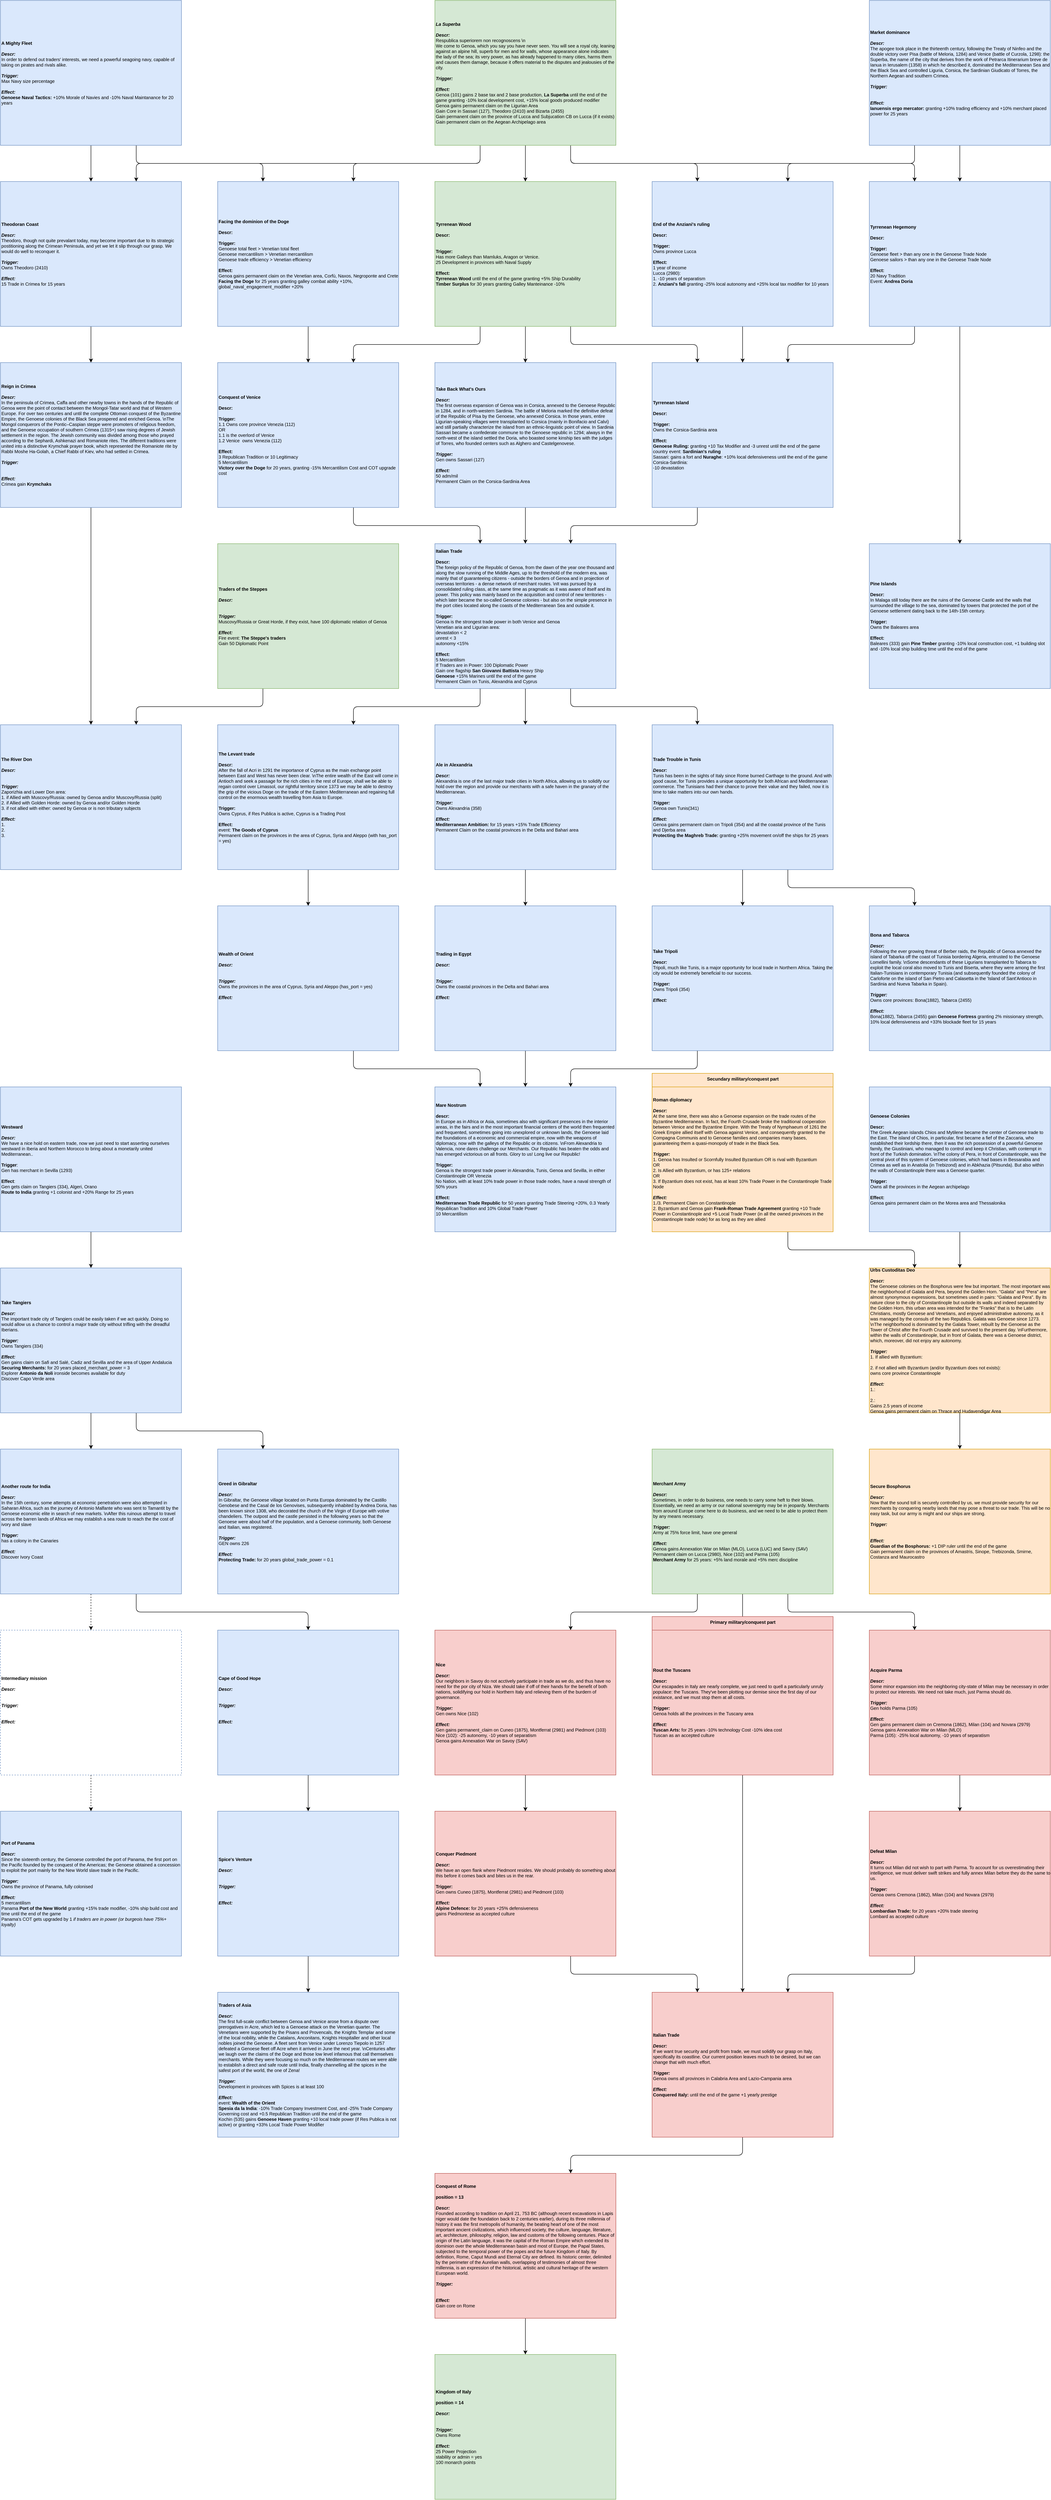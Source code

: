 <mxfile version="13.3.1" type="device" pages="3"><diagram id="kzSDAJDjx9IFy4JvHGh8" name="Missions"><mxGraphModel dx="934" dy="486" grid="1" gridSize="10" guides="1" tooltips="1" connect="1" arrows="1" fold="1" page="1" pageScale="1" pageWidth="827" pageHeight="1169" math="0" shadow="0"><root><mxCell id="0"/><mxCell id="1" style="" parent="0"/><mxCell id="1duMbpfqb4n2V9v_ifHp-9" style="edgeStyle=orthogonalEdgeStyle;rounded=1;orthogonalLoop=1;jettySize=auto;html=1;exitX=0.25;exitY=1;exitDx=0;exitDy=0;fontSize=12;entryX=0.75;entryY=0;entryDx=0;entryDy=0;strokeColor=#000000;" parent="1" source="VS-WX2oO7uqrwknDHlsG-1" target="VS-WX2oO7uqrwknDHlsG-9" edge="1"><mxGeometry relative="1" as="geometry"/></mxCell><mxCell id="bOzuorMYkFxrs2pDDm80-41" style="edgeStyle=orthogonalEdgeStyle;rounded=1;orthogonalLoop=1;jettySize=auto;html=1;exitX=0.75;exitY=1;exitDx=0;exitDy=0;startArrow=none;startFill=0;strokeColor=#000000;fontSize=12;entryX=0.25;entryY=0;entryDx=0;entryDy=0;" parent="1" source="VS-WX2oO7uqrwknDHlsG-1" target="hPDnU8tD-pXjRiQgZPrZ-10" edge="1"><mxGeometry relative="1" as="geometry"><mxPoint x="2020" y="3600" as="targetPoint"/></mxGeometry></mxCell><mxCell id="Hifq5IkfQWLHuLUF-LU--15" style="edgeStyle=orthogonalEdgeStyle;rounded=1;orthogonalLoop=1;jettySize=auto;html=1;exitX=0.5;exitY=1;exitDx=0;exitDy=0;strokeColor=#000000;" parent="1" source="VS-WX2oO7uqrwknDHlsG-1" target="hPDnU8tD-pXjRiQgZPrZ-11" edge="1"><mxGeometry relative="1" as="geometry"><mxPoint x="1640" y="3600" as="targetPoint"/></mxGeometry></mxCell><mxCell id="VS-WX2oO7uqrwknDHlsG-1" value="&lt;div style=&quot;font-size: 10px;&quot; align=&quot;left&quot;&gt;&lt;font style=&quot;font-size: 10px;&quot;&gt;&lt;b style=&quot;font-size: 10px;&quot;&gt;&lt;font style=&quot;font-size: 10px;&quot;&gt;Merchant Army&amp;nbsp;&lt;/font&gt;&lt;/b&gt;&lt;/font&gt;&lt;/div&gt;&lt;div style=&quot;font-size: 10px;&quot; align=&quot;left&quot;&gt;&lt;font style=&quot;font-size: 10px;&quot;&gt;&lt;b style=&quot;font-size: 10px;&quot;&gt;&lt;font style=&quot;font-size: 10px;&quot;&gt;&lt;br style=&quot;font-size: 10px;&quot;&gt;&lt;/font&gt;&lt;/b&gt;&lt;/font&gt;&lt;/div&gt;&lt;div style=&quot;font-size: 10px;&quot; align=&quot;left&quot;&gt;&lt;font style=&quot;font-size: 10px;&quot;&gt;&lt;span style=&quot;font-size: 10px;&quot;&gt;&lt;font style=&quot;font-size: 10px;&quot;&gt;&lt;i style=&quot;font-size: 10px;&quot;&gt;&lt;b style=&quot;font-size: 10px;&quot;&gt;Descr:&lt;/b&gt;&lt;/i&gt;&lt;/font&gt;&lt;/span&gt;&lt;/font&gt;&lt;/div&gt;&lt;div align=&quot;left&quot; style=&quot;font-size: 10px;&quot;&gt;&lt;div align=&quot;left&quot; style=&quot;font-size: 10px;&quot;&gt;Sometimes, in order to do business, one needs to carry some heft to their blows. Essentially, we need an army or our national sovereignty may be in jeopardy. Merchants from around Europe come here to do business, and we need to be able to protect them by any means necessary.&lt;br style=&quot;font-size: 10px;&quot;&gt;&lt;/div&gt;&lt;/div&gt;&lt;div style=&quot;font-size: 10px;&quot; align=&quot;left&quot;&gt;&lt;font style=&quot;font-size: 10px;&quot;&gt;&lt;br style=&quot;font-size: 10px;&quot;&gt;&lt;/font&gt;&lt;/div&gt;&lt;div style=&quot;font-size: 10px;&quot; align=&quot;left&quot;&gt;&lt;font style=&quot;font-size: 10px;&quot;&gt;&lt;b style=&quot;font-size: 10px;&quot;&gt;&lt;i style=&quot;font-size: 10px;&quot;&gt;Trigger:&lt;/i&gt;&lt;/b&gt;&lt;/font&gt;&lt;/div&gt;&lt;div style=&quot;font-size: 10px;&quot; align=&quot;left&quot;&gt;&lt;font style=&quot;font-size: 10px;&quot;&gt;Army at 75% force limit, have one general&lt;/font&gt;&lt;/div&gt;&lt;div style=&quot;font-size: 10px;&quot; align=&quot;left&quot;&gt;&lt;font style=&quot;font-size: 10px;&quot;&gt;&lt;br style=&quot;font-size: 10px;&quot;&gt;&lt;/font&gt;&lt;/div&gt;&lt;div style=&quot;font-size: 10px;&quot; align=&quot;left&quot;&gt;&lt;font style=&quot;font-size: 10px;&quot;&gt;&lt;font style=&quot;font-size: 10px;&quot;&gt;&lt;b style=&quot;font-size: 10px;&quot;&gt;&lt;i style=&quot;font-size: 10px;&quot;&gt;Effect:&lt;/i&gt;&lt;/b&gt;&lt;/font&gt;&lt;/font&gt;&lt;/div&gt;&lt;div style=&quot;font-size: 10px;&quot;&gt;Genoa gains Annexation War on Milan (MLO), Lucca (LUC) and Savoy (SAV)&lt;/div&gt;&lt;div style=&quot;font-size: 10px;&quot; align=&quot;left&quot;&gt;Permanent claim on Lucca (2980), Nice (102) and Parma (105)&lt;/div&gt;&lt;div style=&quot;font-size: 10px;&quot; align=&quot;left&quot;&gt;&lt;b style=&quot;font-size: 10px;&quot;&gt;Merchant Army&amp;nbsp;&lt;/b&gt;for 25 years: +5% land morale and +5% merc discipline&lt;/div&gt;" style="rounded=0;whiteSpace=wrap;html=1;align=left;fontSize=10;fillColor=#d5e8d4;strokeColor=#82b366;" parent="1" vertex="1"><mxGeometry x="1440" y="3200" width="400" height="320" as="geometry"/></mxCell><mxCell id="5CK45yjtFS3h5BH7e77X-15" style="edgeStyle=orthogonalEdgeStyle;rounded=1;orthogonalLoop=1;jettySize=auto;html=1;exitX=0.5;exitY=1;exitDx=0;exitDy=0;strokeColor=#000000;" parent="1" source="5CK45yjtFS3h5BH7e77X-1" target="hPDnU8tD-pXjRiQgZPrZ-2" edge="1"><mxGeometry relative="1" as="geometry"/></mxCell><mxCell id="5CK45yjtFS3h5BH7e77X-17" style="edgeStyle=orthogonalEdgeStyle;rounded=1;orthogonalLoop=1;jettySize=auto;html=1;exitX=0.25;exitY=1;exitDx=0;exitDy=0;entryX=0.75;entryY=0;entryDx=0;entryDy=0;strokeColor=#000000;" parent="1" source="5CK45yjtFS3h5BH7e77X-1" target="h8s-hCxMcf2PMTDbwtCN-47" edge="1"><mxGeometry relative="1" as="geometry"/></mxCell><mxCell id="tRoSPN7hCHeyKKtWNS9s-1" style="edgeStyle=orthogonalEdgeStyle;rounded=1;orthogonalLoop=1;jettySize=auto;html=1;exitX=0.25;exitY=1;exitDx=0;exitDy=0;entryX=0.75;entryY=0;entryDx=0;entryDy=0;fontSize=12;strokeColor=#000000;" parent="1" source="5CK45yjtFS3h5BH7e77X-1" target="5CK45yjtFS3h5BH7e77X-3" edge="1"><mxGeometry relative="1" as="geometry"/></mxCell><mxCell id="iHa8HFuJrg4sgDQpIKfA-1" style="edgeStyle=orthogonalEdgeStyle;rounded=1;orthogonalLoop=1;jettySize=auto;html=1;exitX=0.75;exitY=1;exitDx=0;exitDy=0;entryX=0.25;entryY=0;entryDx=0;entryDy=0;" parent="1" source="5CK45yjtFS3h5BH7e77X-1" target="5CK45yjtFS3h5BH7e77X-5" edge="1"><mxGeometry relative="1" as="geometry"/></mxCell><mxCell id="iHa8HFuJrg4sgDQpIKfA-2" style="edgeStyle=orthogonalEdgeStyle;rounded=1;orthogonalLoop=1;jettySize=auto;html=1;exitX=0.75;exitY=1;exitDx=0;exitDy=0;entryX=0.25;entryY=0;entryDx=0;entryDy=0;" parent="1" source="5CK45yjtFS3h5BH7e77X-1" target="5CK45yjtFS3h5BH7e77X-7" edge="1"><mxGeometry relative="1" as="geometry"/></mxCell><mxCell id="5CK45yjtFS3h5BH7e77X-1" value="&lt;div style=&quot;font-size: 10px&quot;&gt;&lt;font style=&quot;font-size: 10px&quot;&gt;&lt;span style=&quot;font-size: 10px&quot;&gt;&lt;font style=&quot;font-size: 10px&quot;&gt;La Superba&lt;/font&gt;&lt;/span&gt;&lt;/font&gt;&lt;/div&gt;&lt;div&gt;&lt;div style=&quot;font-size: 10px&quot;&gt;&lt;br style=&quot;font-size: 10px&quot;&gt;&lt;/div&gt;&lt;div style=&quot;font-size: 10px&quot;&gt;Descr:&lt;/div&gt;&lt;div&gt;&lt;span style=&quot;font-style: normal ; font-weight: 400&quot;&gt;Respublica superiorem non recognoscens \n&lt;/span&gt;&lt;/div&gt;&lt;div&gt;&lt;span style=&quot;font-weight: normal ; font-style: normal&quot;&gt;We come to Genoa, which you say you have never seen. You will see a royal city, leaning against an alpine hill, superb for men and for walls, whose appearance alone indicates the lady of the sea; its very power, as has already happened to many cities, harms them and causes them damage, because it offers material to the disputes and jealousies of the city.&lt;/span&gt;&lt;br style=&quot;font-size: 10px&quot;&gt;&lt;/div&gt;&lt;div&gt;&lt;span style=&quot;font-weight: normal ; font-style: normal&quot;&gt;&lt;br&gt;&lt;/span&gt;&lt;/div&gt;&lt;div style=&quot;font-size: 10px&quot;&gt;Trigger:&amp;nbsp;&lt;/div&gt;&lt;div style=&quot;font-size: 10px&quot;&gt;&lt;br style=&quot;font-size: 10px&quot;&gt;&lt;/div&gt;&lt;div style=&quot;font-size: 10px&quot;&gt;Effect:&lt;/div&gt;&lt;div style=&quot;font-size: 10px&quot;&gt;&lt;span style=&quot;font-weight: normal ; font-style: normal ; font-size: 10px&quot;&gt;Genoa (101) gains 2 base tax and 2 base production, &lt;/span&gt;&lt;span style=&quot;font-style: normal ; font-size: 10px&quot;&gt;La Superba&lt;span style=&quot;font-weight: normal ; font-size: 10px&quot;&gt;&amp;nbsp;until the end of the game granting -10% local development cost, +15% local goods produced modifier&lt;/span&gt;&lt;/span&gt;&lt;/div&gt;&lt;div style=&quot;font-size: 10px&quot;&gt;&lt;span style=&quot;font-style: normal ; font-size: 10px&quot;&gt;&lt;span style=&quot;font-weight: normal ; font-size: 10px&quot;&gt;Genoa gains permanent claim on the Ligurian Area&lt;/span&gt;&lt;/span&gt;&lt;/div&gt;&lt;/div&gt;&lt;div style=&quot;font-size: 10px&quot;&gt;&lt;span style=&quot;font-style: normal ; font-weight: 400&quot;&gt;Gain Core in Sassari (127), Theodoro (2410) and Bizarta (2455)&lt;/span&gt;&lt;/div&gt;&lt;div style=&quot;font-size: 10px&quot;&gt;&lt;span style=&quot;font-style: normal ; font-weight: 400&quot;&gt;Gain permanent claim on the province of Lucca and Subjucation CB on Lucca (if it exists)&lt;/span&gt;&lt;/div&gt;&lt;div style=&quot;font-size: 10px&quot;&gt;&lt;span style=&quot;font-style: normal ; font-weight: 400&quot;&gt;Gain permanent claim on the Aegean Archipelago area&lt;/span&gt;&lt;/div&gt;" style="rounded=0;whiteSpace=wrap;html=1;align=left;fontSize=10;fillColor=#d5e8d4;strokeColor=#82b366;fontStyle=3;" parent="1" vertex="1"><mxGeometry x="960" width="400" height="320" as="geometry"/></mxCell><mxCell id="iHa8HFuJrg4sgDQpIKfA-4" value="" style="edgeStyle=orthogonalEdgeStyle;rounded=1;orthogonalLoop=1;jettySize=auto;html=1;" parent="1" source="5CK45yjtFS3h5BH7e77X-7" target="NSebGPB1HEUB-wngPni_-6" edge="1"><mxGeometry relative="1" as="geometry"/></mxCell><mxCell id="iHa8HFuJrg4sgDQpIKfA-6" style="edgeStyle=orthogonalEdgeStyle;rounded=1;orthogonalLoop=1;jettySize=auto;html=1;exitX=0.25;exitY=1;exitDx=0;exitDy=0;entryX=0.75;entryY=0;entryDx=0;entryDy=0;" parent="1" source="5CK45yjtFS3h5BH7e77X-7" target="Wf2l1YbB0dYnFI3cRupj-4" edge="1"><mxGeometry relative="1" as="geometry"/></mxCell><mxCell id="5CK45yjtFS3h5BH7e77X-7" value="&lt;div style=&quot;font-size: 10px&quot;&gt;&lt;b style=&quot;font-size: 10px&quot;&gt;&lt;font style=&quot;font-size: 10px&quot;&gt;Tyrrenean Hegemony&lt;/font&gt;&lt;/b&gt;&lt;/div&gt;&lt;div style=&quot;font-size: 10px&quot;&gt;&lt;b style=&quot;font-size: 10px&quot;&gt;&lt;br style=&quot;font-size: 10px&quot;&gt;&lt;/b&gt;&lt;/div&gt;&lt;div style=&quot;font-size: 10px&quot;&gt;&lt;b style=&quot;font-size: 10px&quot;&gt;Descr:&lt;/b&gt;&lt;/div&gt;&lt;div style=&quot;font-size: 10px&quot;&gt;&lt;br style=&quot;font-size: 10px&quot;&gt;&lt;/div&gt;&lt;div style=&quot;font-size: 10px&quot;&gt;&lt;b style=&quot;font-size: 10px&quot;&gt;Trigger:&amp;nbsp;&lt;/b&gt;&lt;/div&gt;&lt;div style=&quot;font-size: 10px&quot;&gt;Genoese fleet &amp;gt; than any one in the Genoese Trade Node&lt;/div&gt;&lt;div style=&quot;font-size: 10px&quot;&gt;Genoese sailors &amp;gt; than any one in the Genoese Trade Node&amp;nbsp;&lt;/div&gt;&lt;div style=&quot;font-size: 10px&quot;&gt;&lt;b style=&quot;font-size: 10px&quot;&gt;&lt;br style=&quot;font-size: 10px&quot;&gt;&lt;/b&gt;&lt;/div&gt;&lt;div style=&quot;font-size: 10px&quot;&gt;&lt;b style=&quot;font-size: 10px&quot;&gt;Effect:&lt;/b&gt;&lt;/div&gt;&lt;div style=&quot;font-size: 10px&quot;&gt;20 Navy Tradition&lt;/div&gt;&lt;div style=&quot;font-size: 10px&quot;&gt;Event: &lt;b&gt;Andrea Doria&lt;/b&gt;&lt;/div&gt;" style="rounded=0;whiteSpace=wrap;html=1;align=left;fontSize=10;fillColor=#dae8fc;strokeColor=#6c8ebf;" parent="1" vertex="1"><mxGeometry x="1920" y="400" width="400" height="320" as="geometry"/></mxCell><mxCell id="Wf2l1YbB0dYnFI3cRupj-6" style="edgeStyle=orthogonalEdgeStyle;rounded=1;orthogonalLoop=1;jettySize=auto;html=1;exitX=0.25;exitY=1;exitDx=0;exitDy=0;entryX=0.75;entryY=0;entryDx=0;entryDy=0;strokeColor=#000000;" parent="1" source="Wf2l1YbB0dYnFI3cRupj-4" target="5CK45yjtFS3h5BH7e77X-10" edge="1"><mxGeometry relative="1" as="geometry"/></mxCell><mxCell id="Wf2l1YbB0dYnFI3cRupj-4" value="&lt;div style=&quot;font-size: 10px&quot;&gt;&lt;b style=&quot;font-size: 10px&quot;&gt;&lt;font style=&quot;font-size: 10px&quot;&gt;Tyrrenean Island&lt;/font&gt;&lt;/b&gt;&lt;/div&gt;&lt;div style=&quot;font-size: 10px&quot;&gt;&lt;b style=&quot;font-size: 10px&quot;&gt;&lt;br style=&quot;font-size: 10px&quot;&gt;&lt;/b&gt;&lt;/div&gt;&lt;div style=&quot;font-size: 10px&quot;&gt;&lt;b style=&quot;font-size: 10px&quot;&gt;Descr:&lt;/b&gt;&lt;/div&gt;&lt;div style=&quot;font-size: 10px&quot;&gt;&lt;br style=&quot;font-size: 10px&quot;&gt;&lt;/div&gt;&lt;div style=&quot;font-size: 10px&quot;&gt;&lt;b style=&quot;font-size: 10px&quot;&gt;Trigger:&amp;nbsp;&lt;/b&gt;&lt;/div&gt;&lt;div style=&quot;font-size: 10px&quot;&gt;Owns the Corsica-Sardinia area&lt;/div&gt;&lt;div style=&quot;font-size: 10px&quot;&gt;&lt;b style=&quot;font-size: 10px&quot;&gt;&lt;br style=&quot;font-size: 10px&quot;&gt;&lt;/b&gt;&lt;/div&gt;&lt;div style=&quot;font-size: 10px&quot;&gt;&lt;b style=&quot;font-size: 10px&quot;&gt;Effect:&lt;/b&gt;&lt;/div&gt;&lt;div style=&quot;font-size: 10px&quot;&gt;&lt;b&gt;Genoese Ruling: &lt;/b&gt;granting +10 Tax Modifier and -3 unrest until the end of the game&lt;/div&gt;&lt;div style=&quot;font-size: 10px&quot;&gt;country event: &lt;b&gt;Sardinian's ruling&lt;/b&gt;&lt;/div&gt;&lt;div style=&quot;font-size: 10px&quot;&gt;Sassari:&amp;nbsp;gains a fort and &lt;b&gt;Nuraghe&lt;/b&gt;: +10% local defensiveness until the end of the game&lt;/div&gt;&lt;div style=&quot;font-size: 10px&quot;&gt;&lt;div&gt;Corsica-Sardinia:&lt;/div&gt;&lt;div&gt;-10 devastation&lt;/div&gt;&lt;/div&gt;" style="rounded=0;whiteSpace=wrap;html=1;align=left;fontSize=10;fillColor=#dae8fc;strokeColor=#6c8ebf;" parent="1" vertex="1"><mxGeometry x="1440" y="800" width="400" height="320" as="geometry"/></mxCell><mxCell id="iHa8HFuJrg4sgDQpIKfA-5" value="" style="edgeStyle=orthogonalEdgeStyle;rounded=1;orthogonalLoop=1;jettySize=auto;html=1;" parent="1" source="5CK45yjtFS3h5BH7e77X-5" target="Wf2l1YbB0dYnFI3cRupj-4" edge="1"><mxGeometry relative="1" as="geometry"/></mxCell><mxCell id="5CK45yjtFS3h5BH7e77X-5" value="&lt;div style=&quot;font-size: 10px&quot;&gt;&lt;font style=&quot;font-size: 10px&quot;&gt;&lt;b style=&quot;font-size: 10px&quot;&gt;&lt;font style=&quot;font-size: 10px&quot;&gt;End of the Anziani's ruling&lt;/font&gt;&lt;/b&gt;&lt;/font&gt;&lt;/div&gt;&lt;div style=&quot;font-size: 10px&quot;&gt;&lt;b style=&quot;font-size: 10px&quot;&gt;&lt;br style=&quot;font-size: 10px&quot;&gt;&lt;/b&gt;&lt;/div&gt;&lt;div style=&quot;font-size: 10px&quot;&gt;&lt;b style=&quot;font-size: 10px&quot;&gt;Descr:&lt;/b&gt;&lt;/div&gt;&lt;div style=&quot;font-size: 10px&quot;&gt;&lt;b style=&quot;font-size: 10px&quot;&gt;&lt;br style=&quot;font-size: 10px&quot;&gt;&lt;/b&gt;&lt;/div&gt;&lt;div style=&quot;font-size: 10px&quot;&gt;&lt;b style=&quot;font-size: 10px&quot;&gt;Trigger:&amp;nbsp;&lt;/b&gt;&lt;/div&gt;&lt;div style=&quot;font-size: 10px&quot;&gt;&lt;span style=&quot;font-size: 10px&quot;&gt;Owns province Lucca&lt;/span&gt;&lt;/div&gt;&lt;div style=&quot;font-size: 10px&quot;&gt;&lt;span style=&quot;font-size: 10px&quot;&gt;&lt;br&gt;&lt;/span&gt;&lt;/div&gt;&lt;div style=&quot;font-size: 10px&quot;&gt;&lt;b style=&quot;font-size: 10px&quot;&gt;Effect:&lt;/b&gt;&lt;/div&gt;&lt;div style=&quot;font-size: 10px&quot;&gt;1 year of income&lt;/div&gt;&lt;div style=&quot;font-size: 10px&quot;&gt;Lucca (2980):&lt;/div&gt;&lt;div style=&quot;font-size: 10px&quot;&gt;1. -10 years of separatism&lt;/div&gt;&lt;div style=&quot;font-size: 10px&quot;&gt;2. &lt;b&gt;Anziani's fall&lt;/b&gt;&amp;nbsp;granting -25% local autonomy and +25% local tax modifier for 10 years&amp;nbsp;&lt;/div&gt;" style="rounded=0;whiteSpace=wrap;html=1;align=left;fontSize=10;fillColor=#dae8fc;strokeColor=#6c8ebf;" parent="1" vertex="1"><mxGeometry x="1440" y="400" width="400" height="320" as="geometry"/></mxCell><mxCell id="NSebGPB1HEUB-wngPni_-6" value="&lt;div style=&quot;font-size: 10px&quot;&gt;&lt;font style=&quot;font-size: 10px&quot;&gt;&lt;b style=&quot;font-size: 10px&quot;&gt;&lt;font style=&quot;font-size: 10px&quot;&gt;Pine Islands&lt;/font&gt;&lt;/b&gt;&lt;/font&gt;&lt;/div&gt;&lt;div style=&quot;font-size: 10px&quot;&gt;&lt;b style=&quot;font-size: 10px&quot;&gt;&lt;br style=&quot;font-size: 10px&quot;&gt;&lt;/b&gt;&lt;/div&gt;&lt;div style=&quot;font-size: 10px&quot;&gt;&lt;b style=&quot;font-size: 10px&quot;&gt;Descr:&lt;/b&gt;&lt;/div&gt;&lt;div style=&quot;font-size: 10px&quot;&gt;&lt;span class=&quot;tlid-translation translation&quot; lang=&quot;en&quot;&gt;In Malaga still today there are the ruins of the Genoese Castle and the walls that surrounded the village to the sea, dominated by towers that protected the port of the Genoese settlement dating back to the 14th-15th century.&lt;/span&gt;&lt;b style=&quot;font-size: 10px&quot;&gt;&lt;br style=&quot;font-size: 10px&quot;&gt;&lt;/b&gt;&lt;/div&gt;&lt;div style=&quot;font-size: 10px&quot;&gt;&lt;span class=&quot;tlid-translation translation&quot; lang=&quot;en&quot;&gt;&lt;br&gt;&lt;/span&gt;&lt;/div&gt;&lt;div style=&quot;font-size: 10px&quot;&gt;&lt;b style=&quot;font-size: 10px&quot;&gt;Trigger:&amp;nbsp;&lt;/b&gt;&lt;/div&gt;&lt;div style=&quot;font-size: 10px&quot;&gt;Owns the Baleares area&lt;/div&gt;&lt;div style=&quot;font-size: 10px&quot;&gt;&lt;br style=&quot;font-size: 10px&quot;&gt;&lt;/div&gt;&lt;div style=&quot;font-size: 10px&quot;&gt;&lt;b style=&quot;font-size: 10px&quot;&gt;Effect:&lt;/b&gt;&lt;/div&gt;&lt;div style=&quot;font-size: 10px&quot;&gt;Baleares (333) gain &lt;b&gt;Pine Timber&lt;/b&gt;&amp;nbsp;granting -10% local construction cost, +1 building slot and -10% local ship building time until the end of the game&lt;/div&gt;" style="rounded=0;whiteSpace=wrap;html=1;align=left;fontSize=10;fillColor=#dae8fc;strokeColor=#6c8ebf;" parent="1" vertex="1"><mxGeometry x="1920" y="1200" width="400" height="320" as="geometry"/></mxCell><mxCell id="Wf2l1YbB0dYnFI3cRupj-2" value="" style="edgeStyle=orthogonalEdgeStyle;rounded=1;orthogonalLoop=1;jettySize=auto;html=1;strokeColor=#000000;" parent="1" source="5CK45yjtFS3h5BH7e77X-3" target="Wf2l1YbB0dYnFI3cRupj-1" edge="1"><mxGeometry relative="1" as="geometry"/></mxCell><mxCell id="5CK45yjtFS3h5BH7e77X-3" value="&lt;div style=&quot;font-size: 10px&quot;&gt;&lt;b style=&quot;font-size: 10px&quot;&gt;&lt;font style=&quot;font-size: 10px&quot;&gt;Facing the dominion of the Doge&lt;/font&gt;&lt;/b&gt;&lt;/div&gt;&lt;div style=&quot;font-size: 10px&quot;&gt;&lt;b style=&quot;font-size: 10px&quot;&gt;&lt;br style=&quot;font-size: 10px&quot;&gt;&lt;/b&gt;&lt;/div&gt;&lt;div style=&quot;font-size: 10px&quot;&gt;&lt;b style=&quot;font-size: 10px&quot;&gt;Descr:&lt;/b&gt;&lt;/div&gt;&lt;div style=&quot;font-size: 10px&quot;&gt;&lt;b style=&quot;font-size: 10px&quot;&gt;&lt;br style=&quot;font-size: 10px&quot;&gt;&lt;/b&gt;&lt;/div&gt;&lt;div style=&quot;font-size: 10px&quot;&gt;&lt;b style=&quot;font-size: 10px&quot;&gt;Trigger:&amp;nbsp;&lt;/b&gt;&lt;/div&gt;&lt;div style=&quot;font-size: 10px&quot;&gt;&lt;span style=&quot;font-size: 10px&quot;&gt;Genoese total fleet &amp;gt; Venetian total fleet&lt;/span&gt;&lt;br style=&quot;font-size: 10px&quot;&gt;&lt;/div&gt;&lt;div style=&quot;font-size: 10px&quot;&gt;Genoese mercantilism &amp;gt; Venetian mercantilism&lt;/div&gt;&lt;div style=&quot;font-size: 10px&quot;&gt;Genoese trade efficiency &amp;gt; Venetian efficiency&lt;/div&gt;&lt;div style=&quot;font-size: 10px&quot;&gt;&lt;b style=&quot;font-size: 10px&quot;&gt;&lt;br style=&quot;font-size: 10px&quot;&gt;&lt;/b&gt;&lt;/div&gt;&lt;div style=&quot;font-size: 10px&quot;&gt;&lt;b style=&quot;font-size: 10px&quot;&gt;Effect:&lt;/b&gt;&lt;/div&gt;&lt;div style=&quot;font-size: 10px&quot;&gt;Genoa gains permanent claim on the Venetian area, Corfù, Naxos, Negroponte and Crete&lt;/div&gt;&lt;div style=&quot;font-size: 10px&quot;&gt;&lt;b style=&quot;font-size: 10px&quot;&gt;Facing the Doge&lt;/b&gt;&amp;nbsp;for 25 years granting galley combat ability +10%, global_naval_engagement_modifier +20%&lt;/div&gt;" style="rounded=0;whiteSpace=wrap;html=1;align=left;fontSize=10;fillColor=#dae8fc;strokeColor=#6c8ebf;" parent="1" vertex="1"><mxGeometry x="480" y="400" width="400" height="320" as="geometry"/></mxCell><mxCell id="Wf2l1YbB0dYnFI3cRupj-3" style="edgeStyle=orthogonalEdgeStyle;rounded=1;orthogonalLoop=1;jettySize=auto;html=1;exitX=0.75;exitY=1;exitDx=0;exitDy=0;entryX=0.25;entryY=0;entryDx=0;entryDy=0;strokeColor=#000000;" parent="1" source="Wf2l1YbB0dYnFI3cRupj-1" target="5CK45yjtFS3h5BH7e77X-10" edge="1"><mxGeometry relative="1" as="geometry"/></mxCell><mxCell id="Wf2l1YbB0dYnFI3cRupj-1" value="&lt;div style=&quot;font-size: 10px&quot;&gt;&lt;b style=&quot;font-size: 10px&quot;&gt;&lt;font style=&quot;font-size: 10px&quot;&gt;Conquest of Venice&lt;/font&gt;&lt;/b&gt;&lt;/div&gt;&lt;div style=&quot;font-size: 10px&quot;&gt;&lt;b style=&quot;font-size: 10px&quot;&gt;&lt;br style=&quot;font-size: 10px&quot;&gt;&lt;/b&gt;&lt;/div&gt;&lt;div style=&quot;font-size: 10px&quot;&gt;&lt;b style=&quot;font-size: 10px&quot;&gt;Descr:&lt;/b&gt;&lt;/div&gt;&lt;div style=&quot;font-size: 10px&quot;&gt;&lt;b style=&quot;font-size: 10px&quot;&gt;&lt;br style=&quot;font-size: 10px&quot;&gt;&lt;/b&gt;&lt;/div&gt;&lt;div style=&quot;font-size: 10px&quot;&gt;&lt;b style=&quot;font-size: 10px&quot;&gt;Trigger:&amp;nbsp;&lt;/b&gt;&lt;/div&gt;&lt;div style=&quot;font-size: 10px&quot;&gt;1.1 Owns core province Venezia (112)&amp;nbsp;&lt;/div&gt;&lt;div style=&quot;font-size: 10px&quot;&gt;OR&lt;/div&gt;&lt;div style=&quot;font-size: 10px&quot;&gt;1.1 is the overlord of Venice&lt;/div&gt;&lt;div style=&quot;font-size: 10px&quot;&gt;1.2 Venice&amp;nbsp; owns Venezia (112)&lt;/div&gt;&lt;div style=&quot;font-size: 10px&quot;&gt;&lt;b style=&quot;font-size: 10px&quot;&gt;&lt;br style=&quot;font-size: 10px&quot;&gt;&lt;/b&gt;&lt;/div&gt;&lt;div style=&quot;font-size: 10px&quot;&gt;&lt;b style=&quot;font-size: 10px&quot;&gt;Effect:&lt;/b&gt;&lt;/div&gt;3 Republican Tradition or 10 Legitimacy&lt;br&gt;5 Mercantilism&lt;br&gt;&lt;div style=&quot;font-size: 10px&quot;&gt;&lt;b&gt;Victory over the Doge&lt;/b&gt;&amp;nbsp;&lt;span&gt;for 20 years, granting -15% Mercantilism Cost and COT upgrade cost&lt;/span&gt;&lt;/div&gt;" style="rounded=0;whiteSpace=wrap;html=1;align=left;fontSize=10;fillColor=#dae8fc;strokeColor=#6c8ebf;" parent="1" vertex="1"><mxGeometry x="480" y="800" width="400" height="320" as="geometry"/></mxCell><mxCell id="5CK45yjtFS3h5BH7e77X-23" style="edgeStyle=orthogonalEdgeStyle;rounded=1;orthogonalLoop=1;jettySize=auto;html=1;exitX=0.75;exitY=1;exitDx=0;exitDy=0;entryX=0.25;entryY=0;entryDx=0;entryDy=0;strokeColor=#000000;" parent="1" source="5CK45yjtFS3h5BH7e77X-10" target="Hifq5IkfQWLHuLUF-LU--24" edge="1"><mxGeometry relative="1" as="geometry"/></mxCell><mxCell id="5CK45yjtFS3h5BH7e77X-24" style="edgeStyle=orthogonalEdgeStyle;rounded=1;orthogonalLoop=1;jettySize=auto;html=1;strokeColor=#000000;" parent="1" source="5CK45yjtFS3h5BH7e77X-10" target="AaOpGOsad8hZdVqj_prO-31" edge="1"><mxGeometry relative="1" as="geometry"/></mxCell><mxCell id="Ioh1LNcD2GaLxkJBl_yL-5" style="edgeStyle=orthogonalEdgeStyle;rounded=1;orthogonalLoop=1;jettySize=auto;html=1;exitX=0.25;exitY=1;exitDx=0;exitDy=0;fontColor=#FF0000;entryX=0.75;entryY=0;entryDx=0;entryDy=0;strokeColor=#000000;" parent="1" source="5CK45yjtFS3h5BH7e77X-10" target="5CK45yjtFS3h5BH7e77X-25" edge="1"><mxGeometry relative="1" as="geometry"/></mxCell><mxCell id="5CK45yjtFS3h5BH7e77X-10" value="&lt;div style=&quot;font-size: 10px&quot;&gt;&lt;b style=&quot;font-size: 10px&quot;&gt;&lt;font style=&quot;font-size: 10px&quot;&gt;Italian Trade&lt;/font&gt;&lt;/b&gt;&lt;/div&gt;&lt;div style=&quot;font-size: 10px&quot;&gt;&lt;b style=&quot;font-size: 10px&quot;&gt;&lt;br style=&quot;font-size: 10px&quot;&gt;&lt;/b&gt;&lt;/div&gt;&lt;div style=&quot;font-size: 10px&quot;&gt;&lt;b style=&quot;font-size: 10px&quot;&gt;Descr:&lt;/b&gt;&lt;/div&gt;&lt;div style=&quot;font-size: 10px&quot;&gt;&lt;span class=&quot;tlid-translation translation&quot; lang=&quot;en&quot;&gt;&lt;span title=&quot;&quot; class=&quot;&quot;&gt;The foreign policy of the Republic of Genoa, from the dawn of the year one thousand and along the slow running of the Middle Ages, up to the threshold of the modern era, was mainly that of guaranteeing citizens - outside the borders of Genoa and in&lt;/span&gt; &lt;span title=&quot;&quot; class=&quot;&quot;&gt;projection of overseas territories - a dense network of merchant routes. \n&lt;/span&gt;&lt;span title=&quot;&quot; class=&quot;&quot;&gt;It was pursued by a consolidated ruling class, at the same time as pragmatic as it was aware of itself and its power.&lt;/span&gt; &lt;span title=&quot;&quot; class=&quot;&quot;&gt;This policy was mainly based on the acquisition and control of new territories - which later became the so-called Genoese colonies - but also on the simple presence in the port cities located along the coasts of the Mediterranean Sea and outside it.&lt;/span&gt;&lt;/span&gt;&lt;b style=&quot;font-size: 10px&quot;&gt;&lt;br style=&quot;font-size: 10px&quot;&gt;&lt;/b&gt;&lt;/div&gt;&lt;div style=&quot;font-size: 10px&quot;&gt;&lt;span class=&quot;tlid-translation translation&quot; lang=&quot;en&quot;&gt;&lt;span title=&quot;&quot; class=&quot;&quot;&gt;&lt;br&gt;&lt;/span&gt;&lt;/span&gt;&lt;/div&gt;&lt;div style=&quot;font-size: 10px&quot;&gt;&lt;b style=&quot;font-size: 10px&quot;&gt;Trigger:&amp;nbsp;&lt;/b&gt;&lt;/div&gt;&lt;div style=&quot;font-size: 10px&quot;&gt;Genoa is the strongest trade power in both Venice and Genoa&lt;/div&gt;&lt;div style=&quot;font-size: 10px&quot;&gt;Venetian aria and Ligurian area:&lt;/div&gt;&lt;div style=&quot;font-size: 10px&quot;&gt;devastation &amp;lt; 2&lt;/div&gt;&lt;div style=&quot;font-size: 10px&quot;&gt;&lt;span&gt;unrest &amp;lt; 3&lt;/span&gt;&lt;/div&gt;&lt;div style=&quot;font-size: 10px&quot;&gt;&lt;span&gt;autonomy &amp;lt;15%&lt;/span&gt;&lt;/div&gt;&lt;div style=&quot;font-size: 10px&quot;&gt;&lt;b style=&quot;font-size: 10px&quot;&gt;&lt;br style=&quot;font-size: 10px&quot;&gt;&lt;/b&gt;&lt;/div&gt;&lt;div style=&quot;font-size: 10px&quot;&gt;&lt;b style=&quot;font-size: 10px&quot;&gt;Effect:&lt;/b&gt;&lt;/div&gt;&lt;div style=&quot;font-size: 10px&quot;&gt;5 Mercantilism&lt;/div&gt;&lt;div style=&quot;font-size: 10px&quot;&gt;If Traders are in Power: 100 Diplomatic Power&lt;/div&gt;&lt;div style=&quot;font-size: 10px&quot;&gt;Gain one flagship&lt;b&gt;&amp;nbsp;San Giovanni Battista&lt;/b&gt;&amp;nbsp;Heavy Ship&lt;/div&gt;&lt;div style=&quot;font-size: 10px&quot;&gt;&lt;b&gt;Genoese&lt;/b&gt;&amp;nbsp;+15% Marines until the end of the game&lt;/div&gt;&lt;div style=&quot;font-size: 10px&quot;&gt;Permanent Claim on Tunis, Alexandria and Cyprus&lt;/div&gt;" style="rounded=0;whiteSpace=wrap;html=1;align=left;fontSize=10;fillColor=#dae8fc;strokeColor=#6c8ebf;" parent="1" vertex="1"><mxGeometry x="960" y="1200" width="400" height="320" as="geometry"/></mxCell><mxCell id="Ioh1LNcD2GaLxkJBl_yL-14" style="edgeStyle=orthogonalEdgeStyle;rounded=1;orthogonalLoop=1;jettySize=auto;html=1;exitX=0.5;exitY=1;exitDx=0;exitDy=0;fontColor=#FF0000;strokeColor=#000000;" parent="1" source="5CK45yjtFS3h5BH7e77X-27" target="Hifq5IkfQWLHuLUF-LU--10" edge="1"><mxGeometry relative="1" as="geometry"/></mxCell><mxCell id="5CK45yjtFS3h5BH7e77X-27" value="&lt;div style=&quot;font-size: 10px&quot;&gt;&lt;b style=&quot;font-size: 10px&quot;&gt;&lt;font style=&quot;font-size: 10px&quot;&gt;Genoese Colonies&lt;/font&gt;&lt;/b&gt;&lt;/div&gt;&lt;div style=&quot;font-size: 10px&quot;&gt;&lt;b style=&quot;font-size: 10px&quot;&gt;&lt;br style=&quot;font-size: 10px&quot;&gt;&lt;/b&gt;&lt;/div&gt;&lt;div style=&quot;font-size: 10px&quot;&gt;&lt;b style=&quot;font-size: 10px&quot;&gt;Descr:&lt;/b&gt;&lt;/div&gt;&lt;div style=&quot;font-size: 10px&quot;&gt;&lt;span class=&quot;tlid-translation translation&quot; lang=&quot;en&quot;&gt;&lt;span title=&quot;&quot;&gt;The Greek Aegean islands Chios and Mytilene became the center of Genoese trade to the East.&lt;/span&gt; &lt;span title=&quot;&quot; class=&quot;&quot;&gt;The island of Chios, in particular, first became a fief of the Zaccaria, who established their lordship there, then it was the rich possession of a powerful Genoese family, the Giustiniani, who managed to control and keep it Christian, with contempt in front of the Turkish domination. \nThe colony of Pera, in front of Constantinople, was the central pivot of this system of Genoese colonies, which had bases in Bessarabia and Crimea as well as in Anatolia (in Trebizond) and in Abkhazia (Pitsunda). But also within the walls of Constantinople there was a Genoese quarter.&lt;/span&gt;&lt;/span&gt;&lt;b style=&quot;font-size: 10px&quot;&gt;&lt;br style=&quot;font-size: 10px&quot;&gt;&lt;/b&gt;&lt;/div&gt;&lt;div style=&quot;font-size: 10px&quot;&gt;&lt;span class=&quot;tlid-translation translation&quot; lang=&quot;en&quot;&gt;&lt;span title=&quot;&quot; class=&quot;&quot;&gt;&lt;br&gt;&lt;/span&gt;&lt;/span&gt;&lt;/div&gt;&lt;div style=&quot;font-size: 10px&quot;&gt;&lt;b style=&quot;font-size: 10px&quot;&gt;Trigger:&amp;nbsp;&lt;/b&gt;&lt;/div&gt;&lt;div style=&quot;font-size: 10px&quot;&gt;&lt;span style=&quot;font-size: 10px&quot;&gt;Owns all the provinces in the Aegean archipelago&lt;/span&gt;&lt;/div&gt;&lt;div style=&quot;font-size: 10px&quot;&gt;&lt;span style=&quot;font-size: 10px&quot;&gt;&lt;br&gt;&lt;/span&gt;&lt;/div&gt;&lt;div style=&quot;font-size: 10px&quot;&gt;&lt;b style=&quot;font-size: 10px&quot;&gt;Effect:&lt;/b&gt;&lt;/div&gt;&lt;div style=&quot;font-size: 10px&quot;&gt;Genoa gains permanent claim on the Morea area and Thessalonika&lt;/div&gt;" style="rounded=0;whiteSpace=wrap;html=1;align=left;fontSize=10;fillColor=#dae8fc;strokeColor=#6c8ebf;" parent="1" vertex="1"><mxGeometry x="1920" y="2400" width="400" height="320" as="geometry"/></mxCell><mxCell id="Ioh1LNcD2GaLxkJBl_yL-10" value="" style="edgeStyle=orthogonalEdgeStyle;rounded=1;orthogonalLoop=1;jettySize=auto;html=1;fontColor=#FF0000;strokeColor=#000000;" parent="1" source="5CK45yjtFS3h5BH7e77X-25" target="Ioh1LNcD2GaLxkJBl_yL-7" edge="1"><mxGeometry relative="1" as="geometry"/></mxCell><mxCell id="5CK45yjtFS3h5BH7e77X-25" value="&lt;div style=&quot;font-size: 10px&quot;&gt;&lt;b style=&quot;font-size: 10px&quot;&gt;&lt;font style=&quot;font-size: 10px&quot;&gt;The Levant trade&lt;/font&gt;&lt;/b&gt;&lt;/div&gt;&lt;div style=&quot;font-size: 10px&quot;&gt;&lt;b style=&quot;font-size: 10px&quot;&gt;&lt;br style=&quot;font-size: 10px&quot;&gt;&lt;/b&gt;&lt;/div&gt;&lt;div style=&quot;font-size: 10px&quot;&gt;&lt;b style=&quot;font-size: 10px&quot;&gt;Descr:&lt;/b&gt;&lt;/div&gt;&lt;div style=&quot;font-size: 10px&quot;&gt;After the fall of Acri in 1291 the importance of Cyprus as the main exchange point between East and West has never been clear. \nThe entire wealth of the East will come in Antioch and seek a passage for the rich cities in the rest of Europe, shall we be able to regain control over Limassol, our rightful territory since 1373 we may be able to destroy the grip of the vicious Doge on the trade of the Eastern Mediterranean and regaining full control on the enormous wealth travelling from Asia to Europe.&lt;b style=&quot;font-size: 10px&quot;&gt;&lt;br style=&quot;font-size: 10px&quot;&gt;&lt;/b&gt;&lt;/div&gt;&lt;div style=&quot;font-size: 10px&quot;&gt;&lt;br&gt;&lt;/div&gt;&lt;div style=&quot;font-size: 10px&quot;&gt;&lt;b style=&quot;font-size: 10px&quot;&gt;Trigger:&lt;/b&gt;&lt;/div&gt;&lt;div style=&quot;font-size: 10px&quot;&gt;Owns Cyprus, if Res Publica is active, Cyprus is a Trading Post&lt;/div&gt;&lt;div style=&quot;font-size: 10px&quot;&gt;&lt;b style=&quot;font-size: 10px&quot;&gt;&lt;br style=&quot;font-size: 10px&quot;&gt;&lt;/b&gt;&lt;/div&gt;&lt;div style=&quot;font-size: 10px&quot;&gt;&lt;b style=&quot;font-size: 10px&quot;&gt;Effect:&lt;/b&gt;&lt;/div&gt;&lt;div style=&quot;font-size: 10px&quot;&gt;event: &lt;b style=&quot;font-size: 10px&quot;&gt;The Goods of Cyprus&lt;/b&gt;&lt;/div&gt;&lt;div style=&quot;font-size: 10px&quot;&gt;Permanent claim on the provinces in the area of Cyprus, Syria and Aleppo (with has_port = yes)&lt;/div&gt;" style="rounded=0;whiteSpace=wrap;html=1;align=left;fontSize=10;fillColor=#dae8fc;strokeColor=#6c8ebf;" parent="1" vertex="1"><mxGeometry x="480" y="1600" width="400" height="320" as="geometry"/></mxCell><mxCell id="_QdIAaXeWNwszMUY9RR8-11" value="" style="edgeStyle=orthogonalEdgeStyle;rounded=1;orthogonalLoop=1;jettySize=auto;html=1;strokeColor=#000000;" parent="1" source="Hifq5IkfQWLHuLUF-LU--10" target="Hifq5IkfQWLHuLUF-LU--22" edge="1"><mxGeometry relative="1" as="geometry"/></mxCell><mxCell id="Hifq5IkfQWLHuLUF-LU--10" value="&lt;div style=&quot;font-size: 10px&quot; align=&quot;left&quot;&gt;&lt;b&gt;Urbs Custoditas Deo&lt;/b&gt;&lt;/div&gt;&lt;div style=&quot;font-size: 10px&quot; align=&quot;left&quot;&gt;&lt;font style=&quot;font-size: 10px&quot;&gt;&lt;b style=&quot;font-size: 10px&quot;&gt;&lt;font style=&quot;font-size: 10px&quot;&gt;&lt;br style=&quot;font-size: 10px&quot;&gt;&lt;/font&gt;&lt;/b&gt;&lt;/font&gt;&lt;/div&gt;&lt;div style=&quot;font-size: 10px&quot; align=&quot;left&quot;&gt;&lt;font style=&quot;font-size: 10px&quot;&gt;&lt;span style=&quot;font-size: 10px&quot;&gt;&lt;font style=&quot;font-size: 10px&quot;&gt;&lt;i style=&quot;font-size: 10px&quot;&gt;&lt;b style=&quot;font-size: 10px&quot;&gt;Descr:&lt;/b&gt;&lt;/i&gt;&lt;/font&gt;&lt;/span&gt;&lt;/font&gt;&lt;/div&gt;&lt;div align=&quot;left&quot;&gt;&lt;div align=&quot;left&quot;&gt;&lt;div align=&quot;left&quot;&gt;The Genoese colonies on the Bosphorus were few but important. The most important was the neighborhood of Galata and Pera, beyond the Golden Horn. &quot;Galata&quot; and &quot;Pera&quot; are almost synonymous expressions, but sometimes used in pairs: &quot;Galata and Pera&quot;. By its nature close to the city of Constantinople but outside its walls and indeed separated by the Golden Horn, this urban area was intended for the &quot;Franks&quot; that is to the Latin Christians, mostly Genoese and Venetians, and enjoyed administrative autonomy, as it was managed by the consuls of the two Republics. Galata was Genoese since 1273. \n&lt;span&gt;The neighborhood is dominated by the Galata Tower, rebuilt by the Genoese as the Tower of Christ after the Fourth Crusade and survived to the present day. \n&lt;/span&gt;&lt;span&gt;Furthermore, within the walls of Constantinople, but in front of Galata, there was a Genoese district, which, moreover, did not enjoy any autonomy.&lt;/span&gt;&lt;/div&gt;&lt;/div&gt;&lt;div align=&quot;left&quot; style=&quot;font-size: 10px&quot;&gt;&lt;br&gt;&lt;/div&gt;&lt;/div&gt;&lt;div style=&quot;font-size: 10px&quot; align=&quot;left&quot;&gt;&lt;font style=&quot;font-size: 10px&quot;&gt;&lt;b style=&quot;font-size: 10px&quot;&gt;&lt;i style=&quot;font-size: 10px&quot;&gt;Trigger:&lt;/i&gt;&lt;/b&gt;&lt;/font&gt;&lt;/div&gt;&lt;div style=&quot;font-size: 10px&quot; align=&quot;left&quot;&gt;1. If allied with Byzantium:&lt;/div&gt;&lt;div style=&quot;font-size: 10px&quot; align=&quot;left&quot;&gt;&lt;br style=&quot;font-size: 10px&quot;&gt;&lt;/div&gt;&lt;div style=&quot;font-size: 10px&quot; align=&quot;left&quot;&gt;2. if not allied with Byzantium (and/or Byzantium does not exists):&lt;/div&gt;&lt;div style=&quot;font-size: 10px&quot; align=&quot;left&quot;&gt;owns core province Constantinople&lt;/div&gt;&lt;div style=&quot;font-size: 10px&quot; align=&quot;left&quot;&gt;&lt;br&gt;&lt;/div&gt;&lt;div style=&quot;font-size: 10px&quot; align=&quot;left&quot;&gt;&lt;font style=&quot;font-size: 10px&quot;&gt;&lt;font style=&quot;font-size: 10px&quot;&gt;&lt;b style=&quot;font-size: 10px&quot;&gt;&lt;i style=&quot;font-size: 10px&quot;&gt;Effect:&lt;/i&gt;&lt;/b&gt;&lt;/font&gt;&lt;/font&gt;&lt;/div&gt;&lt;div style=&quot;font-size: 10px&quot; align=&quot;left&quot;&gt;1.:&lt;/div&gt;&lt;div style=&quot;font-size: 10px&quot; align=&quot;left&quot;&gt;&lt;br&gt;&lt;/div&gt;&lt;div style=&quot;font-size: 10px&quot; align=&quot;left&quot;&gt;2.:&lt;/div&gt;&lt;div style=&quot;font-size: 10px&quot; align=&quot;left&quot;&gt;Gains 2.5 years of income&lt;/div&gt;&lt;div style=&quot;font-size: 10px&quot; align=&quot;left&quot;&gt;Genoa gains permanent claim on Thrace and Hudavendigar Area&lt;/div&gt;" style="rounded=0;whiteSpace=wrap;html=1;align=left;fontSize=10;fillColor=#ffe6cc;strokeColor=#d79b00;" parent="1" vertex="1"><mxGeometry x="1920" y="2800" width="400" height="320" as="geometry"/></mxCell><mxCell id="Hifq5IkfQWLHuLUF-LU--22" value="&lt;div style=&quot;font-size: 10px&quot; align=&quot;left&quot;&gt;&lt;b style=&quot;font-size: 10px&quot;&gt;Secure Bosphorus&lt;/b&gt;&lt;/div&gt;&lt;div style=&quot;font-size: 10px&quot; align=&quot;left&quot;&gt;&lt;br style=&quot;font-size: 10px&quot;&gt;&lt;/div&gt;&lt;div style=&quot;font-size: 10px&quot; align=&quot;left&quot;&gt;&lt;font style=&quot;font-size: 10px&quot;&gt;&lt;span style=&quot;font-size: 10px&quot;&gt;&lt;font style=&quot;font-size: 10px&quot;&gt;&lt;i style=&quot;font-size: 10px&quot;&gt;&lt;b style=&quot;font-size: 10px&quot;&gt;Descr:&lt;/b&gt;&lt;/i&gt;&lt;/font&gt;&lt;/span&gt;&lt;/font&gt;&lt;/div&gt;&lt;div align=&quot;left&quot; style=&quot;font-size: 10px&quot;&gt;&lt;font style=&quot;font-size: 10px&quot;&gt;&lt;font style=&quot;font-size: 10px&quot;&gt;Now that the sound toll is securely controlled by us, we must provide security for our merchants by conquering nearby lands that may pose a threat to our trade. This will be no easy task, but our army is might and our ships are strong.&lt;br style=&quot;font-size: 10px&quot;&gt;&lt;/font&gt;&lt;/font&gt;&lt;/div&gt;&lt;div style=&quot;font-size: 10px&quot; align=&quot;left&quot;&gt;&lt;div align=&quot;left&quot; style=&quot;font-size: 10px&quot;&gt;&lt;br style=&quot;font-size: 10px&quot;&gt;&lt;/div&gt;&lt;/div&gt;&lt;div style=&quot;font-size: 10px&quot; align=&quot;left&quot;&gt;&lt;font style=&quot;font-size: 10px&quot;&gt;&lt;b style=&quot;font-size: 10px&quot;&gt;&lt;i style=&quot;font-size: 10px&quot;&gt;Trigger:&lt;/i&gt;&lt;/b&gt;&lt;/font&gt;&lt;/div&gt;&lt;div style=&quot;font-size: 10px&quot; align=&quot;left&quot;&gt;&lt;br&gt;&lt;/div&gt;&lt;div style=&quot;font-size: 10px&quot; align=&quot;left&quot;&gt;&lt;br style=&quot;font-size: 10px&quot;&gt;&lt;/div&gt;&lt;div style=&quot;font-size: 10px&quot; align=&quot;left&quot;&gt;&lt;font style=&quot;font-size: 10px&quot;&gt;&lt;font style=&quot;font-size: 10px&quot;&gt;&lt;b style=&quot;font-size: 10px&quot;&gt;&lt;i style=&quot;font-size: 10px&quot;&gt;Effect:&lt;/i&gt;&lt;/b&gt;&lt;/font&gt;&lt;/font&gt;&lt;/div&gt;&lt;div style=&quot;font-size: 10px&quot; align=&quot;left&quot;&gt;&lt;b&gt;Guardian of the Bosphorus:&lt;/b&gt;&amp;nbsp;+1 DIP ruler until the end of the game&lt;/div&gt;&lt;div style=&quot;font-size: 10px&quot; align=&quot;left&quot;&gt;Gain permanent claim on the provinces of Amastris, Sinope, Trebizonda, Smirne, Costanza and Maurocastro&lt;/div&gt;" style="rounded=0;whiteSpace=wrap;html=1;align=left;fontSize=10;fillColor=#ffe6cc;strokeColor=#d79b00;" parent="1" vertex="1"><mxGeometry x="1920" y="3200" width="400" height="320" as="geometry"/></mxCell><mxCell id="lnL_RajoxAhiFsNXNEXv-8" style="edgeStyle=orthogonalEdgeStyle;rounded=1;orthogonalLoop=1;jettySize=auto;html=1;exitX=0.5;exitY=1;exitDx=0;exitDy=0;strokeColor=#000000;" parent="1" source="Hifq5IkfQWLHuLUF-LU--24" target="Hifq5IkfQWLHuLUF-LU--26" edge="1"><mxGeometry relative="1" as="geometry"/></mxCell><mxCell id="gkB6yvVgiTIwvbW_jEV1-4" value="" style="edgeStyle=orthogonalEdgeStyle;rounded=1;orthogonalLoop=1;jettySize=auto;html=1;exitX=0.75;exitY=1;exitDx=0;exitDy=0;entryX=0.25;entryY=0;entryDx=0;entryDy=0;" parent="1" source="Hifq5IkfQWLHuLUF-LU--24" target="gkB6yvVgiTIwvbW_jEV1-3" edge="1"><mxGeometry relative="1" as="geometry"/></mxCell><mxCell id="Hifq5IkfQWLHuLUF-LU--24" value="&lt;div style=&quot;font-size: 10px&quot; align=&quot;left&quot;&gt;&lt;b style=&quot;font-size: 10px&quot;&gt;Trade Trouble in Tunis&lt;/b&gt;&lt;br style=&quot;font-size: 10px&quot;&gt;&lt;/div&gt;&lt;div style=&quot;font-size: 10px&quot; align=&quot;left&quot;&gt;&lt;font style=&quot;font-size: 10px&quot;&gt;&lt;b style=&quot;font-size: 10px&quot;&gt;&lt;font style=&quot;font-size: 10px&quot;&gt;&lt;br style=&quot;font-size: 10px&quot;&gt;&lt;/font&gt;&lt;/b&gt;&lt;/font&gt;&lt;/div&gt;&lt;div style=&quot;font-size: 10px&quot; align=&quot;left&quot;&gt;&lt;font style=&quot;font-size: 10px&quot;&gt;&lt;span style=&quot;font-size: 10px&quot;&gt;&lt;font style=&quot;font-size: 10px&quot;&gt;&lt;i style=&quot;font-size: 10px&quot;&gt;&lt;b style=&quot;font-size: 10px&quot;&gt;Descr:&lt;/b&gt;&lt;/i&gt;&lt;/font&gt;&lt;/span&gt;&lt;/font&gt;&lt;/div&gt;&lt;div align=&quot;left&quot; style=&quot;font-size: 10px&quot;&gt;&lt;div align=&quot;left&quot; style=&quot;font-size: 10px&quot;&gt;Tunis has been in the sights of Italy since Rome burned Carthage to the ground. And with good cause, for Tunis provides a unique opportunity for both African and Mediterranean commerce. The Tunisians had their chance to prove their value and they failed, now it is time to take matters into our own hands.&lt;br style=&quot;font-size: 10px&quot;&gt;&lt;/div&gt;&lt;div align=&quot;left&quot; style=&quot;font-size: 10px&quot;&gt;&lt;br style=&quot;font-size: 10px&quot;&gt;&lt;/div&gt;&lt;/div&gt;&lt;div style=&quot;font-size: 10px&quot; align=&quot;left&quot;&gt;&lt;font style=&quot;font-size: 10px&quot;&gt;&lt;b style=&quot;font-size: 10px&quot;&gt;&lt;i style=&quot;font-size: 10px&quot;&gt;Trigger:&lt;/i&gt;&lt;/b&gt;&lt;/font&gt;&lt;/div&gt;&lt;div style=&quot;font-size: 10px&quot; align=&quot;left&quot;&gt;Genoa own Tunis(341)&lt;/div&gt;&lt;div style=&quot;font-size: 10px&quot; align=&quot;left&quot;&gt;&lt;br style=&quot;font-size: 10px&quot;&gt;&lt;/div&gt;&lt;div style=&quot;font-size: 10px&quot; align=&quot;left&quot;&gt;&lt;font style=&quot;font-size: 10px&quot;&gt;&lt;font style=&quot;font-size: 10px&quot;&gt;&lt;b style=&quot;font-size: 10px&quot;&gt;&lt;i style=&quot;font-size: 10px&quot;&gt;Effect:&lt;/i&gt;&lt;/b&gt;&lt;/font&gt;&lt;/font&gt;&lt;/div&gt;&lt;div style=&quot;font-size: 10px&quot; align=&quot;left&quot;&gt;Genoa gains permanent claim on Tripoli (354) and all the coastal province of the Tunis and Djerba area&lt;/div&gt;&lt;div style=&quot;font-size: 10px&quot; align=&quot;left&quot;&gt;&lt;b style=&quot;font-size: 10px&quot;&gt;Protecting the Maghreb Trade:&lt;/b&gt;&amp;nbsp;granting +25% movement on/off the ships for 25 years&lt;/div&gt;" style="rounded=0;whiteSpace=wrap;html=1;align=left;fontSize=10;fillColor=#dae8fc;strokeColor=#6c8ebf;" parent="1" vertex="1"><mxGeometry x="1440" y="1600" width="400" height="320" as="geometry"/></mxCell><mxCell id="gkB6yvVgiTIwvbW_jEV1-3" value="&lt;div style=&quot;font-size: 10px&quot; align=&quot;left&quot;&gt;&lt;b style=&quot;font-size: 10px&quot;&gt;Bona and Tabarca&lt;/b&gt;&lt;br style=&quot;font-size: 10px&quot;&gt;&lt;/div&gt;&lt;div style=&quot;font-size: 10px&quot; align=&quot;left&quot;&gt;&lt;font style=&quot;font-size: 10px&quot;&gt;&lt;b style=&quot;font-size: 10px&quot;&gt;&lt;font style=&quot;font-size: 10px&quot;&gt;&lt;br style=&quot;font-size: 10px&quot;&gt;&lt;/font&gt;&lt;/b&gt;&lt;/font&gt;&lt;/div&gt;&lt;div style=&quot;font-size: 10px&quot; align=&quot;left&quot;&gt;&lt;font style=&quot;font-size: 10px&quot;&gt;&lt;span style=&quot;font-size: 10px&quot;&gt;&lt;font style=&quot;font-size: 10px&quot;&gt;&lt;i style=&quot;font-size: 10px&quot;&gt;&lt;b style=&quot;font-size: 10px&quot;&gt;Descr:&lt;/b&gt;&lt;/i&gt;&lt;/font&gt;&lt;/span&gt;&lt;/font&gt;&lt;/div&gt;&lt;div align=&quot;left&quot;&gt;&lt;div align=&quot;left&quot;&gt;&lt;div align=&quot;left&quot;&gt;Following the ever growing threat of Berber raids, the Republic of Genoa annexed the island of Tabarka off the coast of Tunisia bordering Algeria, entrusted to the Genoese Lomellini family. \n&lt;span&gt;Some descendants of these Ligurians transplanted to Tabarca to exploit the local coral also moved to Tunis and Biserta, where they were among the first Italian-Tunisians in contemporary Tunisia (and subsequently founded the colony of Carloforte on the island of San Pietro and Calasetta in the 'Island of Sant'Antioco in Sardinia and Nueva Tabarka in Spain).&lt;/span&gt;&lt;/div&gt;&lt;/div&gt;&lt;div align=&quot;left&quot; style=&quot;font-size: 10px&quot;&gt;&lt;br style=&quot;font-size: 10px&quot;&gt;&lt;/div&gt;&lt;/div&gt;&lt;div style=&quot;font-size: 10px&quot; align=&quot;left&quot;&gt;&lt;font style=&quot;font-size: 10px&quot;&gt;&lt;b style=&quot;font-size: 10px&quot;&gt;&lt;i style=&quot;font-size: 10px&quot;&gt;Trigger:&lt;/i&gt;&lt;/b&gt;&lt;/font&gt;&lt;/div&gt;&lt;div align=&quot;left&quot;&gt;Owns core provinces: Bona(1882), Tabarca (2455)&lt;br&gt;&lt;/div&gt;&lt;div style=&quot;font-size: 10px&quot; align=&quot;left&quot;&gt;&lt;br style=&quot;font-size: 10px&quot;&gt;&lt;/div&gt;&lt;div style=&quot;font-size: 10px&quot; align=&quot;left&quot;&gt;&lt;font style=&quot;font-size: 10px&quot;&gt;&lt;font style=&quot;font-size: 10px&quot;&gt;&lt;b style=&quot;font-size: 10px&quot;&gt;&lt;i style=&quot;font-size: 10px&quot;&gt;Effect:&lt;/i&gt;&lt;/b&gt;&lt;/font&gt;&lt;/font&gt;&lt;/div&gt;&lt;div align=&quot;left&quot;&gt;Bona(1882), Tabarca (2455) gain &lt;b&gt;Genoese Fortress&lt;/b&gt;&amp;nbsp;granting 2% missionary strength, 10% local defensiveness and +33% blockade fleet for 15 years&lt;br&gt;&lt;/div&gt;" style="rounded=0;whiteSpace=wrap;html=1;align=left;fontSize=10;fillColor=#dae8fc;strokeColor=#6c8ebf;" parent="1" vertex="1"><mxGeometry x="1920" y="2000" width="400" height="320" as="geometry"/></mxCell><mxCell id="45bqVCzfEqcWvWUG3JzT-12" style="edgeStyle=orthogonalEdgeStyle;rounded=1;orthogonalLoop=1;jettySize=auto;html=1;exitX=0.25;exitY=1;exitDx=0;exitDy=0;entryX=0.75;entryY=0;entryDx=0;entryDy=0;" parent="1" source="Hifq5IkfQWLHuLUF-LU--26" target="Ioh1LNcD2GaLxkJBl_yL-15" edge="1"><mxGeometry relative="1" as="geometry"/></mxCell><mxCell id="Hifq5IkfQWLHuLUF-LU--26" value="&lt;div style=&quot;font-size: 10px&quot; align=&quot;left&quot;&gt;&lt;b style=&quot;font-size: 10px&quot;&gt;Take Tripoli&lt;/b&gt;&lt;br style=&quot;font-size: 10px&quot;&gt;&lt;/div&gt;&lt;div style=&quot;font-size: 10px&quot; align=&quot;left&quot;&gt;&lt;b style=&quot;font-size: 10px&quot;&gt;&lt;br style=&quot;font-size: 10px&quot;&gt;&lt;/b&gt;&lt;/div&gt;&lt;div style=&quot;font-size: 10px&quot; align=&quot;left&quot;&gt;&lt;font style=&quot;font-size: 10px&quot;&gt;&lt;span style=&quot;font-size: 10px&quot;&gt;&lt;font style=&quot;font-size: 10px&quot;&gt;&lt;i style=&quot;font-size: 10px&quot;&gt;&lt;b style=&quot;font-size: 10px&quot;&gt;Descr:&lt;/b&gt;&lt;/i&gt;&lt;/font&gt;&lt;/span&gt;&lt;/font&gt;&lt;/div&gt;&lt;div align=&quot;left&quot; style=&quot;font-size: 10px&quot;&gt;&lt;div align=&quot;left&quot; style=&quot;font-size: 10px&quot;&gt;Tripoli, much like Tunis, is a major opportunity for local trade in Northern Africa. Taking the city would be extremely beneficial to our success.&lt;br style=&quot;font-size: 10px&quot;&gt;&lt;/div&gt;&lt;div align=&quot;left&quot; style=&quot;font-size: 10px&quot;&gt;&lt;br style=&quot;font-size: 10px&quot;&gt;&lt;/div&gt;&lt;/div&gt;&lt;div style=&quot;font-size: 10px&quot; align=&quot;left&quot;&gt;&lt;font style=&quot;font-size: 10px&quot;&gt;&lt;b style=&quot;font-size: 10px&quot;&gt;&lt;i style=&quot;font-size: 10px&quot;&gt;Trigger:&lt;/i&gt;&lt;/b&gt;&lt;/font&gt;&lt;/div&gt;&lt;div style=&quot;font-size: 10px&quot; align=&quot;left&quot;&gt;Owns Tripoli (354)&lt;/div&gt;&lt;div style=&quot;font-size: 10px&quot; align=&quot;left&quot;&gt;&lt;br style=&quot;font-size: 10px&quot;&gt;&lt;/div&gt;&lt;div style=&quot;font-size: 10px&quot; align=&quot;left&quot;&gt;&lt;font style=&quot;font-size: 10px&quot;&gt;&lt;font style=&quot;font-size: 10px&quot;&gt;&lt;b style=&quot;font-size: 10px&quot;&gt;&lt;i style=&quot;font-size: 10px&quot;&gt;Effect:&lt;/i&gt;&lt;/b&gt;&lt;/font&gt;&lt;/font&gt;&lt;/div&gt;&lt;div style=&quot;font-size: 10px&quot; align=&quot;left&quot;&gt;&lt;br&gt;&lt;/div&gt;" style="rounded=0;whiteSpace=wrap;html=1;align=left;fontSize=10;fillColor=#dae8fc;strokeColor=#6c8ebf;" parent="1" vertex="1"><mxGeometry x="1440" y="2000" width="400" height="320" as="geometry"/></mxCell><mxCell id="_QdIAaXeWNwszMUY9RR8-10" value="" style="edgeStyle=orthogonalEdgeStyle;rounded=1;orthogonalLoop=1;jettySize=auto;html=1;strokeColor=#000000;exitX=0.75;exitY=1;exitDx=0;exitDy=0;entryX=0.25;entryY=0;entryDx=0;entryDy=0;" parent="1" source="Hifq5IkfQWLHuLUF-LU--17" target="Hifq5IkfQWLHuLUF-LU--10" edge="1"><mxGeometry relative="1" as="geometry"/></mxCell><mxCell id="Hifq5IkfQWLHuLUF-LU--17" value="&lt;div style=&quot;font-size: 10px&quot; align=&quot;left&quot;&gt;&lt;font style=&quot;font-size: 10px&quot;&gt;&lt;b style=&quot;font-size: 10px&quot;&gt;&lt;font style=&quot;font-size: 10px&quot;&gt;Roman diplomacy&lt;/font&gt;&lt;/b&gt;&lt;/font&gt;&lt;/div&gt;&lt;div style=&quot;font-size: 10px&quot; align=&quot;left&quot;&gt;&lt;font style=&quot;font-size: 10px&quot;&gt;&lt;b style=&quot;font-size: 10px&quot;&gt;&lt;font style=&quot;font-size: 10px&quot;&gt;&lt;br style=&quot;font-size: 10px&quot;&gt;&lt;/font&gt;&lt;/b&gt;&lt;/font&gt;&lt;/div&gt;&lt;div style=&quot;font-size: 10px&quot; align=&quot;left&quot;&gt;&lt;font style=&quot;font-size: 10px&quot;&gt;&lt;span style=&quot;font-size: 10px&quot;&gt;&lt;font style=&quot;font-size: 10px&quot;&gt;&lt;i style=&quot;font-size: 10px&quot;&gt;&lt;b style=&quot;font-size: 10px&quot;&gt;Descr:&lt;/b&gt;&lt;/i&gt;&lt;/font&gt;&lt;/span&gt;&lt;/font&gt;&lt;/div&gt;&lt;div align=&quot;left&quot; style=&quot;font-size: 10px&quot;&gt;&lt;div align=&quot;left&quot; style=&quot;font-size: 10px&quot;&gt;At the same time, there was also a Genoese expansion on the trade routes of the Byzantine Mediterranean. In fact, the Fourth Crusade broke the traditional cooperation between Venice and the Byzantine Empire. With the Treaty of Nymphaeum of 1261 the Greek Empire allied itself with Genoa against Venice, and consequently granted to the Compagna Communis and to Genoese families and companies many bases, guaranteeing them a quasi-monopoly of trade in the Black Sea.&lt;br style=&quot;font-size: 10px&quot;&gt;&lt;/div&gt;&lt;div align=&quot;left&quot; style=&quot;font-size: 10px&quot;&gt;&lt;br style=&quot;font-size: 10px&quot;&gt;&lt;/div&gt;&lt;/div&gt;&lt;div style=&quot;font-size: 10px&quot; align=&quot;left&quot;&gt;&lt;font style=&quot;font-size: 10px&quot;&gt;&lt;b style=&quot;font-size: 10px&quot;&gt;&lt;i style=&quot;font-size: 10px&quot;&gt;Trigger:&lt;/i&gt;&lt;/b&gt;&lt;/font&gt;&lt;/div&gt;&lt;div style=&quot;font-size: 10px&quot; align=&quot;left&quot;&gt;1. Genoa has Insulted or Scornfully Insulted Byzantium OR is rival with Byzantium&lt;/div&gt;&lt;div style=&quot;font-size: 10px&quot; align=&quot;left&quot;&gt;OR&amp;nbsp;&lt;/div&gt;&lt;div style=&quot;font-size: 10px&quot; align=&quot;left&quot;&gt;2. Is Allied with Byzantium, or has 125+ relations&lt;/div&gt;&lt;div style=&quot;font-size: 10px&quot; align=&quot;left&quot;&gt;OR&lt;br&gt;3. If Byzantium does not exist, has at least 10% Trade Power in the Constantinople Trade Node&lt;/div&gt;&lt;div style=&quot;font-size: 10px&quot; align=&quot;left&quot;&gt;&lt;br style=&quot;font-size: 10px&quot;&gt;&lt;/div&gt;&lt;div style=&quot;font-size: 10px&quot; align=&quot;left&quot;&gt;&lt;font style=&quot;font-size: 10px&quot;&gt;&lt;font style=&quot;font-size: 10px&quot;&gt;&lt;b style=&quot;font-size: 10px&quot;&gt;&lt;i style=&quot;font-size: 10px&quot;&gt;Effect:&lt;/i&gt;&lt;/b&gt;&lt;/font&gt;&lt;/font&gt;&lt;/div&gt;&lt;div style=&quot;font-size: 10px&quot; align=&quot;left&quot;&gt;1./3. Permanent Claim on Constantinople&lt;/div&gt;&lt;div style=&quot;font-size: 10px&quot; align=&quot;left&quot;&gt;2. Byzantium and Genoa gain &lt;b&gt;Frank-Roman&lt;/b&gt;&amp;nbsp;&lt;b&gt;Trade Agreement &lt;/b&gt;granting +10 Trade Power in Constantinople and +5 Local Trade Power (in all the owned provinces in the Constantinople trade node) for as long as they are allied&lt;/div&gt;" style="rounded=0;whiteSpace=wrap;html=1;align=left;fontSize=10;fillColor=#ffe6cc;strokeColor=#d79b00;" parent="1" vertex="1"><mxGeometry x="1440" y="2400" width="400" height="320" as="geometry"/></mxCell><mxCell id="qIv2hwqyFpbOUi0a97h2-7" style="edgeStyle=orthogonalEdgeStyle;rounded=1;orthogonalLoop=1;jettySize=auto;html=1;exitX=0.5;exitY=1;exitDx=0;exitDy=0;strokeColor=#000000;" parent="1" source="VS-WX2oO7uqrwknDHlsG-9" target="TTL-foOcZzqklbkpSJ-E-5" edge="1"><mxGeometry relative="1" as="geometry"/></mxCell><mxCell id="VS-WX2oO7uqrwknDHlsG-9" value="&lt;div style=&quot;font-size: 10px;&quot;&gt;&lt;b style=&quot;font-size: 10px;&quot;&gt;Nice&lt;/b&gt;&lt;br style=&quot;font-size: 10px;&quot;&gt;&lt;/div&gt;&lt;div style=&quot;font-size: 10px;&quot;&gt;&lt;b style=&quot;font-size: 10px;&quot;&gt;&lt;br style=&quot;font-size: 10px;&quot;&gt;&lt;/b&gt;&lt;/div&gt;&lt;div style=&quot;font-size: 10px;&quot;&gt;&lt;i style=&quot;font-size: 10px;&quot;&gt;&lt;b style=&quot;font-size: 10px;&quot;&gt;Descr:&lt;/b&gt;&lt;/i&gt;&lt;/div&gt;&lt;div style=&quot;font-size: 10px;&quot;&gt;&lt;div style=&quot;font-size: 10px;&quot;&gt;Our neighbors in Savoy do not acctively participate in trade as we do, and thus have no need for the por city of Niza. We should take if off of their hands for the benefit of both nations, solidifying our hold in Northern Italy and relieving them of the burdern of governance.&lt;br style=&quot;font-size: 10px;&quot;&gt;&lt;/div&gt;&lt;/div&gt;&lt;div style=&quot;font-size: 10px;&quot;&gt;&lt;font style=&quot;font-size: 10px;&quot;&gt;&lt;br style=&quot;font-size: 10px;&quot;&gt;&lt;/font&gt;&lt;/div&gt;&lt;div style=&quot;font-size: 10px;&quot;&gt;&lt;font style=&quot;font-size: 10px;&quot;&gt;&lt;i style=&quot;font-size: 10px;&quot;&gt;&lt;b style=&quot;font-size: 10px;&quot;&gt;Trigger:&lt;/b&gt;&lt;/i&gt;&lt;/font&gt;&lt;/div&gt;&lt;div style=&quot;font-size: 10px;&quot;&gt;Gen owns Nice (102)&lt;/div&gt;&lt;div style=&quot;font-size: 10px;&quot;&gt;&lt;font style=&quot;font-size: 10px;&quot;&gt;&lt;br style=&quot;font-size: 10px;&quot;&gt;&lt;/font&gt;&lt;/div&gt;&lt;div style=&quot;font-size: 10px;&quot;&gt;&lt;font style=&quot;font-size: 10px;&quot;&gt;&lt;b style=&quot;font-size: 10px;&quot;&gt;&lt;i style=&quot;font-size: 10px;&quot;&gt;Effect:&lt;/i&gt;&lt;/b&gt;&lt;/font&gt;&lt;/div&gt;&lt;div style=&quot;font-size: 10px;&quot;&gt;Gen gains permanent_claim on Cuneo (1875), Montferrat (2981) and Piedmont (103)&lt;/div&gt;&lt;div style=&quot;font-size: 10px;&quot;&gt;Nice (102): -25 autonomy, -10 years of separatism&lt;/div&gt;&lt;div style=&quot;font-size: 10px;&quot;&gt;Genoa gains Annexation War on Savoy (SAV)&lt;/div&gt;" style="rounded=0;whiteSpace=wrap;html=1;align=left;fontSize=10;fillColor=#f8cecc;strokeColor=#b85450;" parent="1" vertex="1"><mxGeometry x="960" y="3600" width="400" height="320" as="geometry"/></mxCell><mxCell id="MhhXEf2dkMaLR8GYfWED-24" value="&lt;b style=&quot;font-size: 10px&quot;&gt;Greed in Gibraltar&lt;/b&gt;&lt;br style=&quot;font-size: 10px&quot;&gt;&lt;div style=&quot;font-size: 10px&quot;&gt;&lt;b style=&quot;font-size: 10px&quot;&gt;&lt;br style=&quot;font-size: 10px&quot;&gt;&lt;/b&gt;&lt;/div&gt;&lt;div style=&quot;font-size: 10px&quot;&gt;&lt;div style=&quot;font-size: 10px&quot;&gt;&lt;b style=&quot;font-size: 10px&quot;&gt;&lt;i style=&quot;font-size: 10px&quot;&gt;Descr:&lt;/i&gt;&lt;/b&gt;&lt;/div&gt;&lt;div style=&quot;font-size: 10px&quot;&gt;In Gibraltar, the Genoese village located on Punta Europa dominated by the Castillo Genobese and the Casal de los Genovises, subsequently inhabited by Andrea Doria, has been known since 1308, who decorated the church of the Virgin of Europe with votive chandeliers. The outpost and the castle persisted in the following years so that the Genoese were about half of the population, and a Genoese community, both Genoese and Italian, was registered.&lt;br style=&quot;font-size: 10px&quot;&gt;&lt;/div&gt;&lt;div style=&quot;font-size: 10px&quot;&gt;&lt;b style=&quot;font-size: 10px&quot;&gt;&lt;i style=&quot;font-size: 10px&quot;&gt;&lt;br style=&quot;font-size: 10px&quot;&gt;&lt;/i&gt;&lt;/b&gt;&lt;/div&gt;&lt;/div&gt;&lt;div style=&quot;font-size: 10px&quot;&gt;&lt;font style=&quot;font-size: 10px&quot;&gt;&lt;b style=&quot;font-size: 10px&quot;&gt;&lt;i style=&quot;font-size: 10px&quot;&gt;Trigger:&lt;/i&gt;&lt;/b&gt;&lt;/font&gt;&lt;/div&gt;&lt;div style=&quot;font-size: 10px&quot;&gt;&lt;font style=&quot;font-size: 10px&quot;&gt;GEN owns 226&lt;br style=&quot;font-size: 10px&quot;&gt;&lt;/font&gt;&lt;/div&gt;&lt;div style=&quot;font-size: 10px&quot;&gt;&lt;br style=&quot;font-size: 10px&quot;&gt;&lt;/div&gt;&lt;div style=&quot;font-size: 10px&quot;&gt;&lt;font style=&quot;font-size: 10px&quot;&gt;&lt;b style=&quot;font-size: 10px&quot;&gt;&lt;i style=&quot;font-size: 10px&quot;&gt;Effect:&lt;/i&gt;&lt;/b&gt;&lt;/font&gt;&lt;/div&gt;&lt;div style=&quot;font-size: 10px&quot;&gt;&lt;b style=&quot;font-size: 10px&quot;&gt;Protecting Trade:&lt;/b&gt;&amp;nbsp;for 20 years&amp;nbsp;global_trade_power = 0.1&lt;br style=&quot;font-size: 10px&quot;&gt;&lt;/div&gt;" style="rounded=0;whiteSpace=wrap;html=1;align=left;fontSize=10;fillColor=#dae8fc;strokeColor=#6c8ebf;" parent="1" vertex="1"><mxGeometry x="480" y="3200" width="400" height="320" as="geometry"/></mxCell><mxCell id="5CK45yjtFS3h5BH7e77X-20" style="edgeStyle=orthogonalEdgeStyle;rounded=1;orthogonalLoop=1;jettySize=auto;html=1;exitX=0.5;exitY=1;exitDx=0;exitDy=0;strokeColor=#000000;" parent="1" source="AaOpGOsad8hZdVqj_prO-27" target="h8s-hCxMcf2PMTDbwtCN-47" edge="1"><mxGeometry relative="1" as="geometry"/></mxCell><mxCell id="5CK45yjtFS3h5BH7e77X-21" style="edgeStyle=orthogonalEdgeStyle;rounded=1;orthogonalLoop=1;jettySize=auto;html=1;exitX=0.75;exitY=1;exitDx=0;exitDy=0;entryX=0.25;entryY=0;entryDx=0;entryDy=0;strokeColor=#000000;" parent="1" source="AaOpGOsad8hZdVqj_prO-27" target="5CK45yjtFS3h5BH7e77X-3" edge="1"><mxGeometry relative="1" as="geometry"/></mxCell><mxCell id="AaOpGOsad8hZdVqj_prO-27" value="&lt;div style=&quot;font-size: 10px&quot;&gt;&lt;b style=&quot;font-size: 10px&quot;&gt;A Mighty Fleet&lt;/b&gt;&lt;br style=&quot;font-size: 10px&quot;&gt;&lt;/div&gt;&lt;div style=&quot;font-size: 10px&quot;&gt;&lt;b style=&quot;font-size: 10px&quot;&gt;&lt;br style=&quot;font-size: 10px&quot;&gt;&lt;/b&gt;&lt;/div&gt;&lt;div style=&quot;font-size: 10px&quot;&gt;&lt;div style=&quot;font-size: 10px&quot;&gt;&lt;b style=&quot;font-size: 10px&quot;&gt;&lt;i style=&quot;font-size: 10px&quot;&gt;Descr:&lt;/i&gt;&lt;/b&gt;&lt;/div&gt;&lt;div style=&quot;font-size: 10px&quot;&gt;In order to defend out traders' interests, we need a powerful seagoing navy, capable of taking on pirates and rivals alike.&lt;/div&gt;&lt;div style=&quot;font-size: 10px&quot;&gt;&lt;br style=&quot;font-size: 10px&quot;&gt;&lt;/div&gt;&lt;/div&gt;&lt;div style=&quot;font-size: 10px&quot;&gt;&lt;font style=&quot;font-size: 10px&quot;&gt;&lt;b style=&quot;font-size: 10px&quot;&gt;&lt;i style=&quot;font-size: 10px&quot;&gt;Trigger:&lt;/i&gt;&lt;/b&gt;&lt;/font&gt;&lt;/div&gt;&lt;div style=&quot;font-size: 10px&quot;&gt;Max Navy size percentage&lt;/div&gt;&lt;div style=&quot;font-size: 10px&quot;&gt;&lt;br&gt;&lt;/div&gt;&lt;div style=&quot;font-size: 10px&quot;&gt;&lt;font style=&quot;font-size: 10px&quot;&gt;&lt;b style=&quot;font-size: 10px&quot;&gt;&lt;i style=&quot;font-size: 10px&quot;&gt;Effect:&lt;/i&gt;&lt;/b&gt;&lt;/font&gt;&lt;/div&gt;&lt;div style=&quot;font-size: 10px&quot;&gt;&lt;b&gt;Genoese Naval Tactics:&lt;/b&gt;&amp;nbsp;+10% Morale of Navies and -10% Naval Maintanance for 20 years&lt;/div&gt;" style="rounded=0;whiteSpace=wrap;html=1;align=left;fontSize=10;fillColor=#dae8fc;strokeColor=#6c8ebf;" parent="1" vertex="1"><mxGeometry width="400" height="320" as="geometry"/></mxCell><mxCell id="5CK45yjtFS3h5BH7e77X-19" value="" style="edgeStyle=orthogonalEdgeStyle;rounded=1;orthogonalLoop=1;jettySize=auto;html=1;strokeColor=#000000;" parent="1" source="h8s-hCxMcf2PMTDbwtCN-47" target="5CK45yjtFS3h5BH7e77X-18" edge="1"><mxGeometry relative="1" as="geometry"/></mxCell><mxCell id="h8s-hCxMcf2PMTDbwtCN-47" value="&lt;div style=&quot;font-size: 10px;&quot;&gt;&lt;b style=&quot;font-size: 10px;&quot;&gt;Theodoran Coast&lt;/b&gt;&lt;br style=&quot;font-size: 10px;&quot;&gt;&lt;/div&gt;&lt;div style=&quot;font-size: 10px;&quot;&gt;&lt;b style=&quot;font-size: 10px;&quot;&gt;&lt;br style=&quot;font-size: 10px;&quot;&gt;&lt;/b&gt;&lt;/div&gt;&lt;div style=&quot;font-size: 10px;&quot;&gt;&lt;font style=&quot;font-size: 10px;&quot;&gt;&lt;div style=&quot;font-size: 10px;&quot;&gt;&lt;b style=&quot;font-size: 10px;&quot;&gt;&lt;i style=&quot;font-size: 10px;&quot;&gt;Descr:&lt;/i&gt;&lt;/b&gt;&lt;/div&gt;&lt;div style=&quot;font-size: 10px;&quot;&gt;Theodoro, though not quite prevalant today, may become important due to its strategic postitioning along the Crimean Peninsula, and yet we let it slip through our grasp. We would do well to reconquer it.&lt;/div&gt;&lt;div style=&quot;font-size: 10px;&quot;&gt;&lt;b style=&quot;font-size: 10px;&quot;&gt;&lt;i style=&quot;font-size: 10px;&quot;&gt;&lt;br style=&quot;font-size: 10px;&quot;&gt;&lt;/i&gt;&lt;/b&gt;&lt;/div&gt;&lt;/font&gt;&lt;/div&gt;&lt;div style=&quot;font-size: 10px;&quot;&gt;&lt;font style=&quot;font-size: 10px;&quot;&gt;&lt;b style=&quot;font-size: 10px;&quot;&gt;&lt;i style=&quot;font-size: 10px;&quot;&gt;Trigger:&lt;/i&gt;&lt;/b&gt;&lt;/font&gt;&lt;/div&gt;&lt;div style=&quot;font-size: 10px;&quot;&gt;Owns Theodoro (2410)&lt;/div&gt;&lt;div style=&quot;font-size: 10px;&quot;&gt;&lt;br style=&quot;font-size: 10px;&quot;&gt;&lt;/div&gt;&lt;div style=&quot;font-size: 10px;&quot;&gt;&lt;font style=&quot;font-size: 10px;&quot;&gt;&lt;b style=&quot;font-size: 10px;&quot;&gt;&lt;i style=&quot;font-size: 10px;&quot;&gt;Effect:&lt;/i&gt;&lt;/b&gt;&lt;/font&gt;&lt;/div&gt;&lt;div style=&quot;font-size: 10px;&quot;&gt;15 Trade in Crimea for 15 years&lt;/div&gt;" style="rounded=0;whiteSpace=wrap;html=1;align=left;fontSize=10;fillColor=#dae8fc;strokeColor=#6c8ebf;verticalAlign=middle;labelBackgroundColor=none;labelBorderColor=none;horizontal=1;" parent="1" vertex="1"><mxGeometry y="400" width="400" height="320" as="geometry"/></mxCell><mxCell id="45bqVCzfEqcWvWUG3JzT-13" style="edgeStyle=orthogonalEdgeStyle;rounded=1;orthogonalLoop=1;jettySize=auto;html=1;exitX=0.5;exitY=1;exitDx=0;exitDy=0;" parent="1" source="5CK45yjtFS3h5BH7e77X-18" target="yMy047xfdyvPev-Qy7fO-6" edge="1"><mxGeometry relative="1" as="geometry"/></mxCell><mxCell id="5CK45yjtFS3h5BH7e77X-18" value="&lt;div style=&quot;font-size: 10px&quot;&gt;&lt;b style=&quot;font-size: 10px&quot;&gt;Reign in Crimea&lt;/b&gt;&lt;br style=&quot;font-size: 10px&quot;&gt;&lt;/div&gt;&lt;div style=&quot;font-size: 10px&quot;&gt;&lt;b style=&quot;font-size: 10px&quot;&gt;&lt;br style=&quot;font-size: 10px&quot;&gt;&lt;/b&gt;&lt;/div&gt;&lt;div style=&quot;font-size: 10px&quot;&gt;&lt;font style=&quot;font-size: 10px&quot;&gt;&lt;div style=&quot;font-size: 10px&quot;&gt;&lt;b style=&quot;font-size: 10px&quot;&gt;&lt;i style=&quot;font-size: 10px&quot;&gt;Descr:&lt;/i&gt;&lt;/b&gt;&lt;/div&gt;&lt;div style=&quot;font-size: 10px&quot;&gt;In the peninsula of Crimea, Caffa and other nearby towns in the hands of the Republic of Genoa were the point of contact between the Mongol-Tatar world and that of Western Europe. For over two centuries and until the complete Ottoman conquest of the Byzantine Empire, the Genoese colonies of the Black Sea prospered and enriched Genoa. \n&lt;span&gt;The Mongol conquerors of the Pontic–Caspian steppe were promoters of religious freedom, and the Genoese occupation of southern Crimea (1315+) saw rising degrees of Jewish settlement in the region. The Jewish community was divided among those who prayed according to the Sephardi, Ashkenazi and Romaniote rites. The different traditions were united into a distinctive Krymchak prayer book, which represented the Romaniote rite by Rabbi Moshe Ha-Golah, a Chief Rabbi of Kiev, who had settled in Crimea.&lt;/span&gt;&lt;/div&gt;&lt;div style=&quot;font-size: 10px&quot;&gt;&lt;b style=&quot;font-size: 10px&quot;&gt;&lt;i style=&quot;font-size: 10px&quot;&gt;&lt;br style=&quot;font-size: 10px&quot;&gt;&lt;/i&gt;&lt;/b&gt;&lt;/div&gt;&lt;/font&gt;&lt;/div&gt;&lt;div style=&quot;font-size: 10px&quot;&gt;&lt;font style=&quot;font-size: 10px&quot;&gt;&lt;b style=&quot;font-size: 10px&quot;&gt;&lt;i style=&quot;font-size: 10px&quot;&gt;Trigger:&lt;/i&gt;&lt;/b&gt;&lt;/font&gt;&lt;/div&gt;&lt;div style=&quot;font-size: 10px&quot;&gt;&lt;br style=&quot;font-size: 10px&quot;&gt;&lt;/div&gt;&lt;div style=&quot;font-size: 10px&quot;&gt;&lt;br style=&quot;font-size: 10px&quot;&gt;&lt;/div&gt;&lt;div style=&quot;font-size: 10px&quot;&gt;&lt;font style=&quot;font-size: 10px&quot;&gt;&lt;b style=&quot;font-size: 10px&quot;&gt;&lt;i style=&quot;font-size: 10px&quot;&gt;Effect:&lt;/i&gt;&lt;/b&gt;&lt;/font&gt;&lt;/div&gt;&lt;div style=&quot;font-size: 10px&quot;&gt;Crimea gain &lt;b style=&quot;font-size: 10px&quot;&gt;Krymchaks&lt;/b&gt;&lt;br style=&quot;font-size: 10px&quot;&gt;&lt;/div&gt;" style="rounded=0;whiteSpace=wrap;html=1;align=left;fontSize=10;fillColor=#dae8fc;strokeColor=#6c8ebf;verticalAlign=middle;labelBackgroundColor=none;labelBorderColor=none;horizontal=1;" parent="1" vertex="1"><mxGeometry y="800" width="400" height="320" as="geometry"/></mxCell><mxCell id="45bqVCzfEqcWvWUG3JzT-14" style="edgeStyle=orthogonalEdgeStyle;rounded=1;orthogonalLoop=1;jettySize=auto;html=1;exitX=0.25;exitY=1;exitDx=0;exitDy=0;entryX=0.75;entryY=0;entryDx=0;entryDy=0;" parent="1" source="jx2y4tMDsMTNy_2xI3S7-3" target="yMy047xfdyvPev-Qy7fO-6" edge="1"><mxGeometry relative="1" as="geometry"/></mxCell><mxCell id="jx2y4tMDsMTNy_2xI3S7-3" value="&lt;div style=&quot;font-size: 10px&quot;&gt;&lt;font style=&quot;font-size: 10px&quot;&gt;&lt;b style=&quot;font-size: 10px&quot;&gt;Traders of the Steppes&lt;/b&gt;&lt;br style=&quot;font-size: 10px&quot;&gt;&lt;/font&gt;&lt;/div&gt;&lt;div style=&quot;font-size: 10px&quot;&gt;&lt;b style=&quot;font-size: 10px&quot;&gt;&lt;br style=&quot;font-size: 10px&quot;&gt;&lt;/b&gt;&lt;/div&gt;&lt;div style=&quot;font-size: 10px&quot;&gt;&lt;font style=&quot;font-size: 10px&quot;&gt;&lt;div style=&quot;font-size: 10px&quot;&gt;&lt;b style=&quot;font-size: 10px&quot;&gt;&lt;i style=&quot;font-size: 10px&quot;&gt;Descr:&lt;/i&gt;&lt;/b&gt;&lt;/div&gt;&lt;div style=&quot;font-size: 10px&quot;&gt;&lt;br style=&quot;font-size: 10px&quot;&gt;&lt;/div&gt;&lt;div style=&quot;font-size: 10px&quot;&gt;&lt;br style=&quot;font-size: 10px&quot;&gt;&lt;/div&gt;&lt;/font&gt;&lt;/div&gt;&lt;div style=&quot;font-size: 10px&quot;&gt;&lt;font style=&quot;font-size: 10px&quot;&gt;&lt;b style=&quot;font-size: 10px&quot;&gt;&lt;i style=&quot;font-size: 10px&quot;&gt;Trigger:&lt;/i&gt;&lt;/b&gt;&lt;/font&gt;&lt;/div&gt;&lt;div style=&quot;font-size: 10px&quot;&gt;Muscovy/Russia or Great Horde, if they exist, have 100 diplomatic relation of Genoa&lt;/div&gt;&lt;div style=&quot;font-size: 10px&quot;&gt;&lt;br style=&quot;font-size: 10px&quot;&gt;&lt;/div&gt;&lt;div style=&quot;font-size: 10px&quot;&gt;&lt;font style=&quot;font-size: 10px&quot;&gt;&lt;b style=&quot;font-size: 10px&quot;&gt;&lt;i style=&quot;font-size: 10px&quot;&gt;Effect:&lt;/i&gt;&lt;/b&gt;&lt;/font&gt;&lt;/div&gt;&lt;div style=&quot;font-size: 10px&quot;&gt;Fire event:&lt;b&gt;&amp;nbsp;The Steppe's traders&lt;/b&gt;&lt;/div&gt;&lt;div style=&quot;font-size: 10px&quot;&gt;Gain 50 Diplomatic Point&amp;nbsp;&lt;/div&gt;" style="rounded=0;whiteSpace=wrap;html=1;align=left;fontSize=10;fillColor=#d5e8d4;strokeColor=#82b366;verticalAlign=middle;labelBackgroundColor=none;labelBorderColor=none;horizontal=1;" parent="1" vertex="1"><mxGeometry x="480" y="1200" width="400" height="320" as="geometry"/></mxCell><mxCell id="hPDnU8tD-pXjRiQgZPrZ-6" value="" style="edgeStyle=orthogonalEdgeStyle;rounded=1;orthogonalLoop=1;jettySize=auto;html=1;strokeColor=#000000;" parent="1" source="MhhXEf2dkMaLR8GYfWED-28" target="5CK45yjtFS3h5BH7e77X-10" edge="1"><mxGeometry relative="1" as="geometry"/></mxCell><mxCell id="MhhXEf2dkMaLR8GYfWED-28" value="&lt;div style=&quot;font-size: 10px&quot;&gt;&lt;b style=&quot;font-size: 10px&quot;&gt;Take Back What's Ours&lt;/b&gt;&lt;br style=&quot;font-size: 10px&quot;&gt;&lt;/div&gt;&lt;div style=&quot;font-size: 10px&quot;&gt;&lt;font style=&quot;font-size: 10px&quot;&gt;&lt;div style=&quot;font-size: 10px&quot;&gt;&lt;b style=&quot;font-size: 10px&quot;&gt;&lt;i style=&quot;font-size: 10px&quot;&gt;&lt;br class=&quot;Apple-interchange-newline&quot; style=&quot;font-size: 10px&quot;&gt;Descr:&lt;/i&gt;&lt;/b&gt;&lt;/div&gt;&lt;div style=&quot;font-size: 10px&quot;&gt;The first overseas expansion of Genoa was in Corsica, annexed to the Genoese Republic in 1284, and in north-western Sardinia. The battle of Meloria marked the definitive defeat of the Republic of Pisa by the Genoese, who annexed Corsica. In those years, entire Ligurian-speaking villages were transplanted to Corsica (mainly in Bonifacio and Calvi) and still partially characterize the island from an ethnic-linguistic point of view. In Sardinia Sassari became a confederate commune to the Genoese republic in 1294; always in the north-west of the island settled the Doria, who boasted some kinship ties with the judges of Torres, who founded centers such as Alghero and Castelgenovese.&lt;/div&gt;&lt;div style=&quot;font-size: 10px&quot;&gt;&lt;b style=&quot;font-size: 10px&quot;&gt;&lt;i style=&quot;font-size: 10px&quot;&gt;&lt;br style=&quot;font-size: 10px&quot;&gt;&lt;/i&gt;&lt;/b&gt;&lt;/div&gt;&lt;/font&gt;&lt;/div&gt;&lt;div style=&quot;font-size: 10px&quot;&gt;&lt;font style=&quot;font-size: 10px&quot;&gt;&lt;b style=&quot;font-size: 10px&quot;&gt;&lt;i style=&quot;font-size: 10px&quot;&gt;Trigger:&lt;/i&gt;&lt;/b&gt;&lt;br style=&quot;font-size: 10px&quot;&gt;&lt;/font&gt;&lt;/div&gt;&lt;div style=&quot;font-size: 10px&quot;&gt;Gen owns Sassari (127)&lt;/div&gt;&lt;div style=&quot;font-size: 10px&quot;&gt;&lt;br style=&quot;font-size: 10px&quot;&gt;&lt;/div&gt;&lt;div style=&quot;font-size: 10px&quot;&gt;&lt;font style=&quot;font-size: 10px&quot;&gt;&lt;b style=&quot;font-size: 10px&quot;&gt;&lt;i style=&quot;font-size: 10px&quot;&gt;Effect:&amp;nbsp;&lt;/i&gt;&lt;/b&gt;&lt;/font&gt;&lt;/div&gt;&lt;div style=&quot;font-size: 10px&quot;&gt;&lt;span&gt;50 adm/mil&lt;/span&gt;&lt;br&gt;&lt;/div&gt;&lt;div style=&quot;font-size: 10px&quot;&gt;Permanent Claim on the Corsica-Sardinia Area&lt;/div&gt;" style="rounded=0;whiteSpace=wrap;html=1;align=left;fontSize=10;fillColor=#dae8fc;strokeColor=#6c8ebf;" parent="1" vertex="1"><mxGeometry x="960" y="800" width="400" height="320" as="geometry"/></mxCell><mxCell id="lnL_RajoxAhiFsNXNEXv-4" style="edgeStyle=orthogonalEdgeStyle;rounded=1;orthogonalLoop=1;jettySize=auto;html=1;exitX=0.75;exitY=1;exitDx=0;exitDy=0;entryX=0.25;entryY=0;entryDx=0;entryDy=0;strokeColor=#000000;" parent="1" source="TTL-foOcZzqklbkpSJ-E-5" target="RY6bV1tEoKLAPhizA7e0-5" edge="1"><mxGeometry relative="1" as="geometry"/></mxCell><mxCell id="TTL-foOcZzqklbkpSJ-E-5" value="&lt;div style=&quot;font-size: 10px;&quot;&gt;&lt;b style=&quot;font-size: 10px;&quot;&gt;Conquer Piedmont&lt;/b&gt;&lt;br style=&quot;font-size: 10px;&quot;&gt;&lt;/div&gt;&lt;div style=&quot;font-size: 10px;&quot;&gt;&lt;font style=&quot;font-size: 10px;&quot;&gt;&lt;div style=&quot;font-size: 10px;&quot;&gt;&lt;b style=&quot;font-size: 10px;&quot;&gt;&lt;i style=&quot;font-size: 10px;&quot;&gt;&lt;br class=&quot;Apple-interchange-newline&quot; style=&quot;font-size: 10px;&quot;&gt;Descr:&lt;/i&gt;&lt;/b&gt;&lt;/div&gt;&lt;div style=&quot;font-size: 10px;&quot;&gt;We have an open flank where Piedmont resides. We should probably do something about this before it comes back and bites us in the rear.&lt;/div&gt;&lt;div style=&quot;font-size: 10px;&quot;&gt;&lt;b style=&quot;font-size: 10px;&quot;&gt;&lt;br style=&quot;font-size: 10px;&quot;&gt;&lt;/b&gt;&lt;/div&gt;&lt;div style=&quot;font-size: 10px;&quot;&gt;&lt;b style=&quot;font-size: 10px;&quot;&gt;Trigger:&lt;/b&gt;&lt;/div&gt;&lt;/font&gt;&lt;/div&gt;&lt;div style=&quot;font-size: 10px;&quot;&gt;Gen owns Cuneo (1875), Montferrat (2981) and Piedmont (103)&lt;/div&gt;&lt;div style=&quot;font-size: 10px;&quot;&gt;&lt;font style=&quot;font-size: 10px;&quot;&gt;&lt;br style=&quot;font-size: 10px;&quot;&gt;&lt;/font&gt;&lt;/div&gt;&lt;font style=&quot;font-size: 10px;&quot;&gt;&lt;b style=&quot;font-size: 10px;&quot;&gt;&lt;i style=&quot;font-size: 10px;&quot;&gt;Effect:&lt;/i&gt;&lt;/b&gt;&lt;br style=&quot;font-size: 10px;&quot;&gt;&lt;b style=&quot;font-size: 10px;&quot;&gt;Alpine Defence:&lt;/b&gt;&amp;nbsp;for 20 years +25% defensiveness&lt;br style=&quot;font-size: 10px;&quot;&gt;gains Piedmontese as accepted culture&lt;br style=&quot;font-size: 10px;&quot;&gt;&lt;/font&gt;" style="rounded=0;whiteSpace=wrap;html=1;align=left;fontSize=10;fillColor=#f8cecc;strokeColor=#b85450;" parent="1" vertex="1"><mxGeometry x="960" y="4000" width="400" height="320" as="geometry"/></mxCell><mxCell id="lnL_RajoxAhiFsNXNEXv-5" value="" style="edgeStyle=orthogonalEdgeStyle;rounded=1;orthogonalLoop=1;jettySize=auto;html=1;strokeColor=#000000;" parent="1" source="hPDnU8tD-pXjRiQgZPrZ-11" target="RY6bV1tEoKLAPhizA7e0-5" edge="1"><mxGeometry relative="1" as="geometry"><mxPoint x="1640" y="4320" as="sourcePoint"/></mxGeometry></mxCell><mxCell id="w6SWjsJNd_PJqNKlExnE-12" value="" style="edgeStyle=orthogonalEdgeStyle;rounded=0;orthogonalLoop=1;jettySize=auto;html=1;" parent="1" edge="1"><mxGeometry relative="1" as="geometry"><mxPoint x="-1360" y="720.071" as="sourcePoint"/></mxGeometry></mxCell><mxCell id="w6SWjsJNd_PJqNKlExnE-16" value="" style="edgeStyle=orthogonalEdgeStyle;rounded=0;orthogonalLoop=1;jettySize=auto;html=1;" parent="1" edge="1"><mxGeometry relative="1" as="geometry"><mxPoint x="-1360" y="1120.071" as="sourcePoint"/></mxGeometry></mxCell><mxCell id="yrQwM_ZOXLAgXuqmaFQ8-32" value="" style="edgeStyle=orthogonalEdgeStyle;orthogonalLoop=1;jettySize=auto;html=1;fontSize=12;rounded=0;" parent="1" edge="1"><mxGeometry relative="1" as="geometry"><mxPoint x="80" y="3520" as="sourcePoint"/></mxGeometry></mxCell><mxCell id="yrQwM_ZOXLAgXuqmaFQ8-34" value="" style="edgeStyle=orthogonalEdgeStyle;orthogonalLoop=1;jettySize=auto;html=1;fontSize=12;rounded=0;" parent="1" edge="1"><mxGeometry relative="1" as="geometry"><mxPoint x="-400" y="3520" as="sourcePoint"/></mxGeometry></mxCell><mxCell id="AaOpGOsad8hZdVqj_prO-23" style="edgeStyle=orthogonalEdgeStyle;rounded=1;orthogonalLoop=1;jettySize=auto;html=1;exitX=0.25;exitY=1;exitDx=0;exitDy=0;entryX=0.75;entryY=0;entryDx=0;entryDy=0;strokeColor=#000000;" parent="1" source="hPDnU8tD-pXjRiQgZPrZ-8" target="RY6bV1tEoKLAPhizA7e0-5" edge="1"><mxGeometry relative="1" as="geometry"><mxPoint x="2020" y="4320" as="sourcePoint"/></mxGeometry></mxCell><mxCell id="Ioh1LNcD2GaLxkJBl_yL-3" value="" style="edgeStyle=orthogonalEdgeStyle;rounded=1;orthogonalLoop=1;jettySize=auto;html=1;strokeColor=#000000;" parent="1" source="AaOpGOsad8hZdVqj_prO-31" target="Ioh1LNcD2GaLxkJBl_yL-2" edge="1"><mxGeometry relative="1" as="geometry"/></mxCell><mxCell id="AaOpGOsad8hZdVqj_prO-31" value="&lt;div style=&quot;font-size: 10px&quot;&gt;&lt;b style=&quot;font-size: 10px&quot;&gt;Ale in Alexandria&lt;/b&gt;&lt;/div&gt;&lt;div style=&quot;font-size: 10px&quot;&gt;&lt;b style=&quot;font-size: 10px&quot;&gt;&lt;br style=&quot;font-size: 10px&quot;&gt;&lt;/b&gt;&lt;/div&gt;&lt;div style=&quot;font-size: 10px&quot;&gt;&lt;font style=&quot;font-size: 10px&quot;&gt;&lt;div style=&quot;font-size: 10px&quot;&gt;&lt;b style=&quot;font-size: 10px&quot;&gt;&lt;i style=&quot;font-size: 10px&quot;&gt;Descr:&lt;/i&gt;&lt;/b&gt;&lt;/div&gt;&lt;div style=&quot;font-size: 10px&quot;&gt;Alexandria is one of the last major trade cities in North Africa, allowing us to solidify our hold over the region and provide our merchants with a safe haven in the granary of the Mediterranean.&lt;br style=&quot;font-size: 10px&quot;&gt;&lt;/div&gt;&lt;div style=&quot;font-size: 10px&quot;&gt;&lt;span style=&quot;font-size: 10px&quot;&gt;&lt;br style=&quot;font-size: 10px&quot;&gt;&lt;/span&gt;&lt;/div&gt;&lt;/font&gt;&lt;/div&gt;&lt;div style=&quot;font-size: 10px&quot;&gt;&lt;font style=&quot;font-size: 10px&quot;&gt;&lt;b style=&quot;font-size: 10px&quot;&gt;&lt;i style=&quot;font-size: 10px&quot;&gt;Trigger:&lt;/i&gt;&lt;/b&gt;&lt;/font&gt;&lt;/div&gt;&lt;div style=&quot;font-size: 10px&quot;&gt;Owns Alexandria (358)&lt;/div&gt;&lt;div style=&quot;font-size: 10px&quot;&gt;&lt;font style=&quot;font-size: 10px&quot;&gt;&lt;br style=&quot;font-size: 10px&quot;&gt;&lt;/font&gt;&lt;/div&gt;&lt;div style=&quot;font-size: 10px&quot;&gt;&lt;font style=&quot;font-size: 10px&quot;&gt;&lt;b style=&quot;font-size: 10px&quot;&gt;&lt;i style=&quot;font-size: 10px&quot;&gt;Effect:&lt;/i&gt;&lt;/b&gt;&lt;br style=&quot;font-size: 10px&quot;&gt;&lt;/font&gt;&lt;/div&gt;&lt;div style=&quot;font-size: 10px&quot;&gt;&lt;b style=&quot;font-size: 10px&quot;&gt;Mediterranean Ambition:&lt;/b&gt;&lt;span style=&quot;font-size: 10px&quot;&gt; for 15 years +15% Trade Efficiency&lt;/span&gt;&lt;br style=&quot;font-size: 10px&quot;&gt;&lt;/div&gt;&lt;div style=&quot;font-size: 10px&quot;&gt;&lt;span style=&quot;font-size: 10px&quot;&gt;&lt;font style=&quot;font-size: 10px&quot;&gt;Permanent Claim on the coastal provinces in the Delta and Bahari area&lt;/font&gt;&lt;/span&gt;&lt;/div&gt;" style="rounded=0;whiteSpace=wrap;html=1;align=left;fontSize=10;fillColor=#dae8fc;strokeColor=#6c8ebf;" parent="1" vertex="1"><mxGeometry x="960" y="1600" width="400" height="320" as="geometry"/></mxCell><mxCell id="45bqVCzfEqcWvWUG3JzT-10" value="" style="edgeStyle=orthogonalEdgeStyle;rounded=1;orthogonalLoop=1;jettySize=auto;html=1;" parent="1" source="Ioh1LNcD2GaLxkJBl_yL-2" target="Ioh1LNcD2GaLxkJBl_yL-15" edge="1"><mxGeometry relative="1" as="geometry"/></mxCell><mxCell id="Ioh1LNcD2GaLxkJBl_yL-2" value="&lt;div style=&quot;font-size: 10px&quot;&gt;&lt;b style=&quot;font-size: 10px&quot;&gt;Trading in Egypt&lt;/b&gt;&lt;/div&gt;&lt;div style=&quot;font-size: 10px&quot;&gt;&lt;b style=&quot;font-size: 10px&quot;&gt;&lt;br style=&quot;font-size: 10px&quot;&gt;&lt;/b&gt;&lt;/div&gt;&lt;div style=&quot;font-size: 10px&quot;&gt;&lt;font style=&quot;font-size: 10px&quot;&gt;&lt;div style=&quot;font-size: 10px&quot;&gt;&lt;b style=&quot;font-size: 10px&quot;&gt;&lt;i style=&quot;font-size: 10px&quot;&gt;Descr:&lt;/i&gt;&lt;/b&gt;&lt;/div&gt;&lt;div style=&quot;font-size: 10px&quot;&gt;&lt;br style=&quot;font-size: 10px&quot;&gt;&lt;/div&gt;&lt;div style=&quot;font-size: 10px&quot;&gt;&lt;span style=&quot;font-size: 10px&quot;&gt;&lt;br style=&quot;font-size: 10px&quot;&gt;&lt;/span&gt;&lt;/div&gt;&lt;/font&gt;&lt;/div&gt;&lt;div style=&quot;font-size: 10px&quot;&gt;&lt;font style=&quot;font-size: 10px&quot;&gt;&lt;b style=&quot;font-size: 10px&quot;&gt;&lt;i style=&quot;font-size: 10px&quot;&gt;Trigger:&lt;/i&gt;&lt;/b&gt;&lt;/font&gt;&lt;/div&gt;&lt;div&gt;Owns the coastal provinces in the Delta and Bahari area&lt;br&gt;&lt;/div&gt;&lt;div&gt;&lt;br&gt;&lt;/div&gt;&lt;div style=&quot;font-size: 10px&quot;&gt;&lt;font style=&quot;font-size: 10px&quot;&gt;&lt;b style=&quot;font-size: 10px&quot;&gt;&lt;i style=&quot;font-size: 10px&quot;&gt;Effect:&lt;/i&gt;&lt;/b&gt;&lt;/font&gt;&lt;/div&gt;&lt;div style=&quot;font-size: 10px&quot;&gt;&lt;br&gt;&lt;/div&gt;" style="rounded=0;whiteSpace=wrap;html=1;align=left;fontSize=10;fillColor=#dae8fc;strokeColor=#6c8ebf;" parent="1" vertex="1"><mxGeometry x="960" y="2000" width="400" height="320" as="geometry"/></mxCell><mxCell id="45bqVCzfEqcWvWUG3JzT-11" style="edgeStyle=orthogonalEdgeStyle;rounded=1;orthogonalLoop=1;jettySize=auto;html=1;exitX=0.75;exitY=1;exitDx=0;exitDy=0;entryX=0.25;entryY=0;entryDx=0;entryDy=0;" parent="1" source="Ioh1LNcD2GaLxkJBl_yL-7" target="Ioh1LNcD2GaLxkJBl_yL-15" edge="1"><mxGeometry relative="1" as="geometry"/></mxCell><mxCell id="Ioh1LNcD2GaLxkJBl_yL-7" value="&lt;div style=&quot;font-size: 10px&quot;&gt;&lt;b style=&quot;font-size: 10px&quot;&gt;Wealth of Orient&lt;/b&gt;&lt;/div&gt;&lt;div style=&quot;font-size: 10px&quot;&gt;&lt;b style=&quot;font-size: 10px&quot;&gt;&lt;br style=&quot;font-size: 10px&quot;&gt;&lt;/b&gt;&lt;/div&gt;&lt;div style=&quot;font-size: 10px&quot;&gt;&lt;font style=&quot;font-size: 10px&quot;&gt;&lt;div style=&quot;font-size: 10px&quot;&gt;&lt;b style=&quot;font-size: 10px&quot;&gt;&lt;i style=&quot;font-size: 10px&quot;&gt;Descr:&lt;/i&gt;&lt;/b&gt;&lt;/div&gt;&lt;div style=&quot;font-size: 10px&quot;&gt;&lt;br style=&quot;font-size: 10px&quot;&gt;&lt;/div&gt;&lt;div style=&quot;font-size: 10px&quot;&gt;&lt;span style=&quot;font-size: 10px&quot;&gt;&lt;br style=&quot;font-size: 10px&quot;&gt;&lt;/span&gt;&lt;/div&gt;&lt;/font&gt;&lt;/div&gt;&lt;div style=&quot;font-size: 10px&quot;&gt;&lt;font style=&quot;font-size: 10px&quot;&gt;&lt;b style=&quot;font-size: 10px&quot;&gt;&lt;i style=&quot;font-size: 10px&quot;&gt;Trigger:&lt;/i&gt;&lt;/b&gt;&lt;/font&gt;&lt;/div&gt;&lt;div style=&quot;font-size: 10px&quot;&gt;&lt;div&gt;Owns the provinces in the area of Cyprus, Syria and Aleppo (has_port = yes)&lt;/div&gt;&lt;div&gt;&lt;br&gt;&lt;/div&gt;&lt;/div&gt;&lt;div style=&quot;font-size: 10px&quot;&gt;&lt;font style=&quot;font-size: 10px&quot;&gt;&lt;b style=&quot;font-size: 10px&quot;&gt;&lt;i style=&quot;font-size: 10px&quot;&gt;Effect:&lt;/i&gt;&lt;/b&gt;&lt;/font&gt;&lt;/div&gt;&lt;div style=&quot;font-size: 10px&quot;&gt;&lt;br style=&quot;font-size: 10px&quot;&gt;&lt;/div&gt;" style="rounded=0;whiteSpace=wrap;html=1;align=left;fontSize=10;fillColor=#dae8fc;strokeColor=#6c8ebf;" parent="1" vertex="1"><mxGeometry x="480" y="2000" width="400" height="320" as="geometry"/></mxCell><mxCell id="Ioh1LNcD2GaLxkJBl_yL-15" value="&lt;div style=&quot;font-size: 10px&quot;&gt;&lt;b style=&quot;font-size: 10px&quot;&gt;&lt;font style=&quot;font-size: 10px&quot;&gt;Mare Nostrum&lt;/font&gt;&lt;/b&gt;&lt;/div&gt;&lt;div style=&quot;font-size: 10px&quot;&gt;&lt;b style=&quot;font-size: 10px&quot;&gt;&lt;br style=&quot;font-size: 10px&quot;&gt;&lt;/b&gt;&lt;/div&gt;&lt;div style=&quot;font-size: 10px&quot;&gt;&lt;font style=&quot;font-size: 10px&quot;&gt;&lt;div style=&quot;font-size: 10px&quot;&gt;&lt;div style=&quot;font-size: 10px&quot;&gt;&lt;b style=&quot;font-size: 10px&quot;&gt;descr:&lt;/b&gt;&lt;/div&gt;&lt;div style=&quot;font-size: 10px&quot;&gt;In Europe as in Africa or Asia, sometimes also with significant presences in the interior areas, in the fairs and in the most important financial centers of the world then frequented and frequented, sometimes going into unexplored or unknown lands, the Genoese laid the foundations of a economic and commercial empire, now with the weapons of diplomacy, now with the galleys of the Republic or its citizens. \nFrom Alexandria to Valencia, none dares challenge our Merchants. Our Republic has beaten the odds and has emerged victorious on all fronts. Glory to us! Long live our Republic!&lt;/div&gt;&lt;div style=&quot;font-size: 10px&quot;&gt;&lt;br style=&quot;font-size: 10px&quot;&gt;&lt;/div&gt;&lt;div style=&quot;font-size: 10px&quot;&gt;&lt;b style=&quot;font-size: 10px&quot;&gt;Trigger:&lt;/b&gt;&lt;/div&gt;&lt;div style=&quot;font-size: 10px&quot;&gt;Genoa is the strongest trade power in Alexandria, Tunis, Genoa and Sevilla, in either Constantinople OR Venezia&lt;/div&gt;&lt;div style=&quot;font-size: 10px&quot;&gt;No Nation, with at least 10% trade power in those trade nodes, have a naval strength of 50% yours&lt;/div&gt;&lt;div style=&quot;font-size: 10px&quot;&gt;&lt;br style=&quot;font-size: 10px&quot;&gt;&lt;/div&gt;&lt;div style=&quot;font-size: 10px&quot;&gt;&lt;b style=&quot;font-size: 10px&quot;&gt;Effect:&lt;/b&gt;&lt;/div&gt;&lt;div style=&quot;font-size: 10px&quot;&gt;&lt;b style=&quot;font-size: 10px&quot;&gt;Mediterranean Trade Republic&lt;/b&gt;&amp;nbsp;for 50 years granting Trade Steering +20%, 0.3 Yearly Republican Tradition and 10% Global Trade Power&lt;/div&gt;&lt;div style=&quot;font-size: 10px&quot;&gt;10 Mercantilism&lt;/div&gt;&lt;/div&gt;&lt;/font&gt;&lt;/div&gt;" style="rounded=0;whiteSpace=wrap;html=1;align=left;fontSize=10;fillColor=#dae8fc;strokeColor=#6c8ebf;" parent="1" vertex="1"><mxGeometry x="960" y="2400" width="400" height="320" as="geometry"/></mxCell><mxCell id="yMy047xfdyvPev-Qy7fO-4" style="edgeStyle=orthogonalEdgeStyle;rounded=1;orthogonalLoop=1;jettySize=auto;html=1;exitX=0.5;exitY=1;exitDx=0;exitDy=0;entryX=0.75;entryY=0;entryDx=0;entryDy=0;strokeColor=#000000;" parent="1" source="RY6bV1tEoKLAPhizA7e0-5" target="yMy047xfdyvPev-Qy7fO-3" edge="1"><mxGeometry relative="1" as="geometry"/></mxCell><mxCell id="RY6bV1tEoKLAPhizA7e0-5" value="&lt;div style=&quot;font-size: 10px;&quot;&gt;&lt;b style=&quot;font-size: 10px;&quot;&gt;Italian Trade&lt;/b&gt;&lt;br style=&quot;font-size: 10px;&quot;&gt;&lt;/div&gt;&lt;div style=&quot;font-size: 10px;&quot;&gt;&lt;font style=&quot;font-size: 10px;&quot;&gt;&lt;div style=&quot;font-size: 10px;&quot;&gt;&lt;b style=&quot;font-size: 10px;&quot;&gt;&lt;i style=&quot;font-size: 10px;&quot;&gt;&lt;br class=&quot;Apple-interchange-newline&quot; style=&quot;font-size: 10px;&quot;&gt;Descr:&lt;/i&gt;&lt;/b&gt;&lt;/div&gt;&lt;div style=&quot;font-size: 10px;&quot;&gt;If we want true security and profit from trade, we must solidify our grasp on Italy, specifically its coastline. Our current position leaves much to be desired, but we can change that with much effort.&lt;br style=&quot;font-size: 10px;&quot;&gt;&lt;/div&gt;&lt;div style=&quot;font-size: 10px;&quot;&gt;&lt;br style=&quot;font-size: 10px;&quot;&gt;&lt;/div&gt;&lt;/font&gt;&lt;/div&gt;&lt;div style=&quot;font-size: 10px;&quot;&gt;&lt;font style=&quot;font-size: 10px;&quot;&gt;&lt;b style=&quot;font-size: 10px;&quot;&gt;&lt;i style=&quot;font-size: 10px;&quot;&gt;Trigger: &lt;/i&gt;&lt;/b&gt;&lt;br style=&quot;font-size: 10px;&quot;&gt;&lt;/font&gt;&lt;/div&gt;&lt;div style=&quot;font-size: 10px;&quot;&gt;Genoa owns all provinces in Calabria Area and Lazio-Campania area&lt;/div&gt;&lt;div style=&quot;font-size: 10px;&quot;&gt;&lt;font style=&quot;font-size: 10px;&quot;&gt;&lt;br style=&quot;font-size: 10px;&quot;&gt;&lt;/font&gt;&lt;/div&gt;&lt;div style=&quot;font-size: 10px;&quot;&gt;&lt;font style=&quot;font-size: 10px;&quot;&gt;&lt;b style=&quot;font-size: 10px;&quot;&gt;&lt;i style=&quot;font-size: 10px;&quot;&gt;Effect:&lt;/i&gt;&lt;/b&gt;&lt;/font&gt;&lt;/div&gt;&lt;div style=&quot;font-size: 10px;&quot;&gt;&lt;b style=&quot;font-size: 10px;&quot;&gt;Conquered Italy:&lt;/b&gt;&amp;nbsp;until the end of the game +1 yearly prestige&lt;/div&gt;" style="rounded=0;whiteSpace=wrap;html=1;align=left;fontSize=10;fillColor=#f8cecc;strokeColor=#b85450;" parent="1" vertex="1"><mxGeometry x="1440" y="4400" width="400" height="320" as="geometry"/></mxCell><mxCell id="Wf2l1YbB0dYnFI3cRupj-8" style="edgeStyle=orthogonalEdgeStyle;rounded=1;orthogonalLoop=1;jettySize=auto;html=1;exitX=0.5;exitY=1;exitDx=0;exitDy=0;strokeColor=#000000;" parent="1" source="QzyGDQtAHyH9AOBVf9tL-2" target="QzyGDQtAHyH9AOBVf9tL-3" edge="1"><mxGeometry relative="1" as="geometry"/></mxCell><mxCell id="QzyGDQtAHyH9AOBVf9tL-2" value="&lt;div style=&quot;font-size: 10px&quot;&gt;&lt;b style=&quot;font-size: 10px&quot;&gt;Westward&amp;nbsp;&lt;/b&gt;&lt;/div&gt;&lt;div style=&quot;font-size: 10px&quot;&gt;&lt;b style=&quot;font-size: 10px&quot;&gt;&lt;br style=&quot;font-size: 10px&quot;&gt;&lt;/b&gt;&lt;/div&gt;&lt;div style=&quot;font-size: 10px&quot;&gt;&lt;b style=&quot;font-size: 10px&quot;&gt;&lt;i style=&quot;font-size: 10px&quot;&gt;Descr:&lt;/i&gt;&lt;/b&gt;&lt;/div&gt;&lt;div style=&quot;font-size: 10px&quot;&gt;We have a nice hold on eastern trade, now we just need to start asserting ourselves westward in Iberia and Northern Morocco to bring about a monetarily united Mediterranean..&lt;/div&gt;&lt;div style=&quot;font-size: 10px&quot;&gt;&lt;span style=&quot;font-size: 10px&quot;&gt;&lt;br style=&quot;font-size: 10px&quot;&gt;&lt;/span&gt;&lt;/div&gt;&lt;div style=&quot;font-size: 10px&quot;&gt;&lt;span style=&quot;font-size: 10px&quot;&gt;&lt;b style=&quot;font-size: 10px&quot;&gt;Trigger&lt;/b&gt;:&lt;/span&gt;&lt;br style=&quot;font-size: 10px&quot;&gt;&lt;/div&gt;&lt;div style=&quot;font-size: 10px&quot;&gt;&lt;div style=&quot;font-size: 10px&quot;&gt;Gen has merchant in Sevilla (1293)&lt;/div&gt;&lt;div style=&quot;font-size: 10px&quot;&gt;&lt;span style=&quot;font-size: 10px&quot;&gt;&lt;br style=&quot;font-size: 10px&quot;&gt;&lt;/span&gt;&lt;/div&gt;&lt;/div&gt;&lt;font style=&quot;font-size: 10px&quot;&gt;&lt;b style=&quot;font-size: 10px&quot;&gt;Effect&lt;/b&gt;:&lt;br style=&quot;font-size: 10px&quot;&gt;Gen gets claim on Tangiers (334), Algeri, Orano&lt;br&gt;&lt;b&gt;Route to India&lt;/b&gt;&amp;nbsp;granting +1 colonist and +20% Range for 25 years&lt;br style=&quot;font-size: 10px&quot;&gt;&lt;/font&gt;" style="rounded=0;whiteSpace=wrap;html=1;align=left;fontSize=10;fillColor=#dae8fc;strokeColor=#6c8ebf;" parent="1" vertex="1"><mxGeometry y="2400" width="400" height="320" as="geometry"/></mxCell><mxCell id="WU0Xe5NkjfUEKFfQPyv6-4" value="" style="edgeStyle=orthogonalEdgeStyle;rounded=1;orthogonalLoop=1;jettySize=auto;html=1;strokeColor=#000000;" parent="1" source="QzyGDQtAHyH9AOBVf9tL-3" target="WU0Xe5NkjfUEKFfQPyv6-3" edge="1"><mxGeometry relative="1" as="geometry"/></mxCell><mxCell id="Wf2l1YbB0dYnFI3cRupj-9" style="edgeStyle=orthogonalEdgeStyle;rounded=1;orthogonalLoop=1;jettySize=auto;html=1;exitX=0.75;exitY=1;exitDx=0;exitDy=0;entryX=0.25;entryY=0;entryDx=0;entryDy=0;strokeColor=#000000;" parent="1" source="QzyGDQtAHyH9AOBVf9tL-3" target="MhhXEf2dkMaLR8GYfWED-24" edge="1"><mxGeometry relative="1" as="geometry"/></mxCell><mxCell id="QzyGDQtAHyH9AOBVf9tL-3" value="&lt;b style=&quot;font-size: 10px&quot;&gt;Take Tangiers&lt;/b&gt;&lt;div style=&quot;font-size: 10px&quot;&gt;&lt;b style=&quot;font-size: 10px&quot;&gt;&lt;br style=&quot;font-size: 10px&quot;&gt;&lt;/b&gt;&lt;/div&gt;&lt;div style=&quot;font-size: 10px&quot;&gt;&lt;font style=&quot;font-size: 10px&quot;&gt;&lt;div style=&quot;font-size: 10px&quot;&gt;&lt;b style=&quot;font-size: 10px&quot;&gt;&lt;i style=&quot;font-size: 10px&quot;&gt;Descr:&lt;/i&gt;&lt;/b&gt;&lt;/div&gt;&lt;div style=&quot;font-size: 10px&quot;&gt;The important trade city of Tangiers could be easily taken if we act quickly. Doing so would allow us a chance to control a major trade city without trifling with the dreadful Iberians.&lt;/div&gt;&lt;/font&gt;&lt;/div&gt;&lt;div style=&quot;font-size: 10px&quot;&gt;&lt;br style=&quot;font-size: 10px&quot;&gt;&lt;/div&gt;&lt;div style=&quot;font-size: 10px&quot;&gt;&lt;font style=&quot;font-size: 10px&quot;&gt;&lt;b style=&quot;font-size: 10px&quot;&gt;&lt;i style=&quot;font-size: 10px&quot;&gt;Trigger:&lt;/i&gt;&lt;/b&gt;&lt;/font&gt;&lt;/div&gt;&lt;div style=&quot;font-size: 10px&quot;&gt;&lt;/div&gt;&lt;div style=&quot;font-size: 10px&quot;&gt;Owns Tangiers (334)&lt;/div&gt;&lt;div style=&quot;font-size: 10px&quot;&gt;&lt;font style=&quot;font-size: 10px&quot;&gt;&lt;br style=&quot;font-size: 10px&quot;&gt;&lt;/font&gt;&lt;/div&gt;&lt;font&gt;&lt;b style=&quot;font-size: 10px&quot;&gt;&lt;i style=&quot;font-size: 10px&quot;&gt;Effect:&lt;/i&gt;&lt;/b&gt;&lt;br style=&quot;font-size: 10px&quot;&gt;Gen gains claim on Safi and Salé, Cadiz and Sevilla and the area of Upper Andalucia&lt;br style=&quot;font-size: 10px&quot;&gt;&lt;b style=&quot;font-size: 10px&quot;&gt;Securing Merchants:&lt;/b&gt; for 20 years&amp;nbsp;placed_merchant_power = 3&lt;br&gt;Explorer &lt;b&gt;Antonio da Noli&lt;/b&gt;&amp;nbsp;ironside becomes available for duty&lt;br&gt;Discover Capo Verde area&lt;br style=&quot;font-size: 10px&quot;&gt;&lt;/font&gt;" style="rounded=0;whiteSpace=wrap;html=1;align=left;fontSize=10;fillColor=#dae8fc;strokeColor=#6c8ebf;" parent="1" vertex="1"><mxGeometry y="2800" width="400" height="320" as="geometry"/></mxCell><mxCell id="WU0Xe5NkjfUEKFfQPyv6-8" value="" style="edgeStyle=orthogonalEdgeStyle;rounded=1;orthogonalLoop=1;jettySize=auto;html=1;strokeColor=#000000;exitX=0.75;exitY=1;exitDx=0;exitDy=0;" parent="1" source="WU0Xe5NkjfUEKFfQPyv6-3" target="WU0Xe5NkjfUEKFfQPyv6-7" edge="1"><mxGeometry relative="1" as="geometry"/></mxCell><mxCell id="45bqVCzfEqcWvWUG3JzT-6" value="" style="edgeStyle=orthogonalEdgeStyle;rounded=1;orthogonalLoop=1;jettySize=auto;html=1;dashed=1;" parent="1" source="WELk8TQsHf9Z-WtLsNrU-3" target="45bqVCzfEqcWvWUG3JzT-3" edge="1"><mxGeometry relative="1" as="geometry"><mxPoint x="200" y="3600" as="targetPoint"/><mxPoint x="220" y="3895.714" as="sourcePoint"/></mxGeometry></mxCell><mxCell id="WELk8TQsHf9Z-WtLsNrU-4" value="" style="edgeStyle=orthogonalEdgeStyle;rounded=0;orthogonalLoop=1;jettySize=auto;html=1;dashed=1;" edge="1" parent="1" source="WU0Xe5NkjfUEKFfQPyv6-3" target="WELk8TQsHf9Z-WtLsNrU-3"><mxGeometry relative="1" as="geometry"/></mxCell><mxCell id="WU0Xe5NkjfUEKFfQPyv6-3" value="&lt;b style=&quot;font-size: 10px&quot;&gt;&lt;font style=&quot;font-size: 10px&quot;&gt;Another route for India&lt;/font&gt;&lt;/b&gt;&lt;div style=&quot;font-size: 10px&quot;&gt;&lt;b style=&quot;font-size: 10px&quot;&gt;&lt;br style=&quot;font-size: 10px&quot;&gt;&lt;/b&gt;&lt;/div&gt;&lt;div style=&quot;font-size: 10px&quot;&gt;&lt;font style=&quot;font-size: 10px&quot;&gt;&lt;div style=&quot;font-size: 10px&quot;&gt;&lt;b style=&quot;font-size: 10px&quot;&gt;&lt;i style=&quot;font-size: 10px&quot;&gt;Descr:&lt;/i&gt;&lt;/b&gt;&lt;/div&gt;&lt;/font&gt;&lt;/div&gt;&lt;div&gt;In the 15th century, some attempts at economic penetration were also attempted in Saharan Africa, such as the journey of Antonio Malfante who was sent to Tamantit by the Genoese economic elite in search of new markets. \nAfter this ruinous attempt to travel across the barren lands of Africa we may establish a sea route to reach the the cost of ivory and slave&lt;br style=&quot;font-size: 10px&quot;&gt;&lt;/div&gt;&lt;div&gt;&lt;br&gt;&lt;/div&gt;&lt;div style=&quot;font-size: 10px&quot;&gt;&lt;font style=&quot;font-size: 10px&quot;&gt;&lt;b style=&quot;font-size: 10px&quot;&gt;&lt;i style=&quot;font-size: 10px&quot;&gt;Trigger:&lt;/i&gt;&lt;/b&gt;&lt;/font&gt;&lt;/div&gt;&lt;div style=&quot;font-size: 10px&quot;&gt;&lt;/div&gt;&lt;div style=&quot;font-size: 10px&quot;&gt;has a colony in the Canaries&amp;nbsp;&lt;/div&gt;&lt;div style=&quot;font-size: 10px&quot;&gt;&lt;font style=&quot;font-size: 10px&quot;&gt;&lt;br style=&quot;font-size: 10px&quot;&gt;&lt;/font&gt;&lt;/div&gt;&lt;font style=&quot;font-size: 10px&quot;&gt;&lt;b style=&quot;font-size: 10px&quot;&gt;&lt;i style=&quot;font-size: 10px&quot;&gt;Effect:&lt;/i&gt;&lt;/b&gt;&lt;br style=&quot;font-size: 10px&quot;&gt;Discover Ivory Coast&lt;br style=&quot;font-size: 10px&quot;&gt;&lt;/font&gt;" style="rounded=0;whiteSpace=wrap;html=1;align=left;fontSize=10;fillColor=#dae8fc;strokeColor=#6c8ebf;" parent="1" vertex="1"><mxGeometry y="3200" width="400" height="320" as="geometry"/></mxCell><mxCell id="WELk8TQsHf9Z-WtLsNrU-3" value="&lt;b style=&quot;font-size: 10px&quot;&gt;&lt;font style=&quot;font-size: 10px&quot;&gt;Intermediary mission&lt;/font&gt;&lt;/b&gt;&lt;div style=&quot;font-size: 10px&quot;&gt;&lt;b style=&quot;font-size: 10px&quot;&gt;&lt;br style=&quot;font-size: 10px&quot;&gt;&lt;/b&gt;&lt;/div&gt;&lt;div style=&quot;font-size: 10px&quot;&gt;&lt;font style=&quot;font-size: 10px&quot;&gt;&lt;div style=&quot;font-size: 10px&quot;&gt;&lt;b style=&quot;font-size: 10px&quot;&gt;&lt;i style=&quot;font-size: 10px&quot;&gt;Descr:&lt;/i&gt;&lt;/b&gt;&lt;/div&gt;&lt;/font&gt;&lt;/div&gt;&lt;div&gt;&lt;br style=&quot;font-size: 10px&quot;&gt;&lt;/div&gt;&lt;div&gt;&lt;br&gt;&lt;/div&gt;&lt;div style=&quot;font-size: 10px&quot;&gt;&lt;font style=&quot;font-size: 10px&quot;&gt;&lt;b style=&quot;font-size: 10px&quot;&gt;&lt;i style=&quot;font-size: 10px&quot;&gt;Trigger:&lt;/i&gt;&lt;/b&gt;&lt;/font&gt;&lt;/div&gt;&lt;div style=&quot;font-size: 10px&quot;&gt;&lt;/div&gt;&lt;div style=&quot;font-size: 10px&quot;&gt;&lt;br&gt;&lt;/div&gt;&lt;div style=&quot;font-size: 10px&quot;&gt;&lt;font style=&quot;font-size: 10px&quot;&gt;&lt;br style=&quot;font-size: 10px&quot;&gt;&lt;/font&gt;&lt;/div&gt;&lt;font style=&quot;font-size: 10px&quot;&gt;&lt;b style=&quot;font-size: 10px&quot;&gt;&lt;i style=&quot;font-size: 10px&quot;&gt;Effect:&lt;/i&gt;&lt;/b&gt;&lt;br style=&quot;font-size: 10px&quot;&gt;&lt;br style=&quot;font-size: 10px&quot;&gt;&lt;/font&gt;" style="rounded=0;whiteSpace=wrap;html=1;align=left;fontSize=10;fillColor=none;strokeColor=#6c8ebf;dashed=1;gradientColor=#ffffff;" vertex="1" parent="1"><mxGeometry y="3600" width="400" height="320" as="geometry"/></mxCell><mxCell id="45bqVCzfEqcWvWUG3JzT-3" value="&lt;b style=&quot;font-size: 10px&quot;&gt;&lt;font style=&quot;font-size: 10px&quot;&gt;Port of Panama&lt;/font&gt;&lt;/b&gt;&lt;div style=&quot;font-size: 10px&quot;&gt;&lt;b style=&quot;font-size: 10px&quot;&gt;&lt;br style=&quot;font-size: 10px&quot;&gt;&lt;/b&gt;&lt;/div&gt;&lt;div style=&quot;font-size: 10px&quot;&gt;&lt;font style=&quot;font-size: 10px&quot;&gt;&lt;div style=&quot;font-size: 10px&quot;&gt;&lt;b style=&quot;font-size: 10px&quot;&gt;&lt;i style=&quot;font-size: 10px&quot;&gt;Descr:&lt;/i&gt;&lt;/b&gt;&lt;/div&gt;&lt;/font&gt;&lt;/div&gt;&lt;div&gt;Since the sixteenth century, the Genoese controlled the port of Panama, the first port on the Pacific founded by the conquest of the Americas; the Genoese obtained a concession to exploit the port mainly for the New World slave trade in the Pacific.&lt;br style=&quot;font-size: 10px&quot;&gt;&lt;/div&gt;&lt;div&gt;&lt;br&gt;&lt;/div&gt;&lt;div style=&quot;font-size: 10px&quot;&gt;&lt;font style=&quot;font-size: 10px&quot;&gt;&lt;b style=&quot;font-size: 10px&quot;&gt;&lt;i style=&quot;font-size: 10px&quot;&gt;Trigger:&lt;/i&gt;&lt;/b&gt;&lt;/font&gt;&lt;/div&gt;&lt;div style=&quot;font-size: 10px&quot;&gt;&lt;/div&gt;&lt;div style=&quot;font-size: 10px&quot;&gt;Owns the province of Panama, fully colonised&lt;/div&gt;&lt;div style=&quot;font-size: 10px&quot;&gt;&lt;font style=&quot;font-size: 10px&quot;&gt;&lt;br style=&quot;font-size: 10px&quot;&gt;&lt;/font&gt;&lt;/div&gt;&lt;font style=&quot;font-size: 10px&quot;&gt;&lt;b style=&quot;font-size: 10px&quot;&gt;&lt;i style=&quot;font-size: 10px&quot;&gt;Effect:&lt;/i&gt;&lt;/b&gt;&lt;br style=&quot;font-size: 10px&quot;&gt;5 mercantilism&lt;br&gt;Panama &lt;b&gt;Port of the New World &lt;/b&gt;granting +15% trade modifier, -10% ship build cost and time until the end of the game&lt;br&gt;Panama's COT gets upgraded by 1 &lt;i&gt;if traders are in power (or burgeois have 75%+ loyalty)&lt;/i&gt;&lt;br style=&quot;font-size: 10px&quot;&gt;&lt;/font&gt;" style="rounded=0;whiteSpace=wrap;html=1;align=left;fontSize=10;fillColor=#dae8fc;strokeColor=#6c8ebf;" parent="1" vertex="1"><mxGeometry y="4000" width="400" height="320" as="geometry"/></mxCell><mxCell id="ykhh9JqIWbknxDiY9i4j-5" style="edgeStyle=orthogonalEdgeStyle;rounded=1;orthogonalLoop=1;jettySize=auto;html=1;strokeColor=#000000;" parent="1" source="WU0Xe5NkjfUEKFfQPyv6-7" target="ykhh9JqIWbknxDiY9i4j-3" edge="1"><mxGeometry relative="1" as="geometry"/></mxCell><mxCell id="WU0Xe5NkjfUEKFfQPyv6-7" value="&lt;b style=&quot;font-size: 10px&quot;&gt;&lt;font style=&quot;font-size: 10px&quot;&gt;Cape of Good Hope&lt;/font&gt;&lt;/b&gt;&lt;div style=&quot;font-size: 10px&quot;&gt;&lt;b style=&quot;font-size: 10px&quot;&gt;&lt;br style=&quot;font-size: 10px&quot;&gt;&lt;/b&gt;&lt;/div&gt;&lt;div style=&quot;font-size: 10px&quot;&gt;&lt;font style=&quot;font-size: 10px&quot;&gt;&lt;div style=&quot;font-size: 10px&quot;&gt;&lt;b style=&quot;font-size: 10px&quot;&gt;&lt;i style=&quot;font-size: 10px&quot;&gt;Descr:&lt;/i&gt;&lt;/b&gt;&lt;/div&gt;&lt;div style=&quot;font-size: 10px&quot;&gt;&lt;br style=&quot;font-size: 10px&quot;&gt;&lt;/div&gt;&lt;/font&gt;&lt;/div&gt;&lt;div style=&quot;font-size: 10px&quot;&gt;&lt;br style=&quot;font-size: 10px&quot;&gt;&lt;/div&gt;&lt;div style=&quot;font-size: 10px&quot;&gt;&lt;font style=&quot;font-size: 10px&quot;&gt;&lt;b style=&quot;font-size: 10px&quot;&gt;&lt;i style=&quot;font-size: 10px&quot;&gt;Trigger:&lt;/i&gt;&lt;/b&gt;&lt;/font&gt;&lt;/div&gt;&lt;div style=&quot;font-size: 10px&quot;&gt;&lt;/div&gt;&lt;div style=&quot;font-size: 10px&quot;&gt;&lt;br style=&quot;font-size: 10px&quot;&gt;&lt;/div&gt;&lt;div style=&quot;font-size: 10px&quot;&gt;&lt;font style=&quot;font-size: 10px&quot;&gt;&lt;br style=&quot;font-size: 10px&quot;&gt;&lt;/font&gt;&lt;/div&gt;&lt;font style=&quot;font-size: 10px&quot;&gt;&lt;b style=&quot;font-size: 10px&quot;&gt;&lt;i style=&quot;font-size: 10px&quot;&gt;Effect:&lt;/i&gt;&lt;/b&gt;&lt;br style=&quot;font-size: 10px&quot;&gt;&lt;br style=&quot;font-size: 10px&quot;&gt;&lt;/font&gt;" style="rounded=0;whiteSpace=wrap;html=1;align=left;fontSize=10;fillColor=#dae8fc;strokeColor=#6c8ebf;" parent="1" vertex="1"><mxGeometry x="480" y="3600" width="400" height="320" as="geometry"/></mxCell><mxCell id="ykhh9JqIWbknxDiY9i4j-6" value="" style="edgeStyle=orthogonalEdgeStyle;rounded=1;orthogonalLoop=1;jettySize=auto;html=1;strokeColor=#000000;" parent="1" source="ykhh9JqIWbknxDiY9i4j-3" target="WU0Xe5NkjfUEKFfQPyv6-16" edge="1"><mxGeometry relative="1" as="geometry"/></mxCell><mxCell id="ykhh9JqIWbknxDiY9i4j-3" value="&lt;b style=&quot;font-size: 10px&quot;&gt;&lt;font style=&quot;font-size: 10px&quot;&gt;Spice's Venture&lt;/font&gt;&lt;/b&gt;&lt;div style=&quot;font-size: 10px&quot;&gt;&lt;b style=&quot;font-size: 10px&quot;&gt;&lt;br style=&quot;font-size: 10px&quot;&gt;&lt;/b&gt;&lt;/div&gt;&lt;div style=&quot;font-size: 10px&quot;&gt;&lt;font style=&quot;font-size: 10px&quot;&gt;&lt;div style=&quot;font-size: 10px&quot;&gt;&lt;b style=&quot;font-size: 10px&quot;&gt;&lt;i style=&quot;font-size: 10px&quot;&gt;Descr:&lt;/i&gt;&lt;/b&gt;&lt;/div&gt;&lt;div style=&quot;font-size: 10px&quot;&gt;&lt;br style=&quot;font-size: 10px&quot;&gt;&lt;/div&gt;&lt;/font&gt;&lt;/div&gt;&lt;div style=&quot;font-size: 10px&quot;&gt;&lt;br style=&quot;font-size: 10px&quot;&gt;&lt;/div&gt;&lt;div style=&quot;font-size: 10px&quot;&gt;&lt;font style=&quot;font-size: 10px&quot;&gt;&lt;b style=&quot;font-size: 10px&quot;&gt;&lt;i style=&quot;font-size: 10px&quot;&gt;Trigger:&lt;/i&gt;&lt;/b&gt;&lt;/font&gt;&lt;/div&gt;&lt;div style=&quot;font-size: 10px&quot;&gt;&lt;/div&gt;&lt;div style=&quot;font-size: 10px&quot;&gt;&lt;br style=&quot;font-size: 10px&quot;&gt;&lt;/div&gt;&lt;div style=&quot;font-size: 10px&quot;&gt;&lt;font style=&quot;font-size: 10px&quot;&gt;&lt;br style=&quot;font-size: 10px&quot;&gt;&lt;/font&gt;&lt;/div&gt;&lt;font style=&quot;font-size: 10px&quot;&gt;&lt;b style=&quot;font-size: 10px&quot;&gt;&lt;i style=&quot;font-size: 10px&quot;&gt;Effect:&lt;/i&gt;&lt;/b&gt;&lt;br style=&quot;font-size: 10px&quot;&gt;&lt;br style=&quot;font-size: 10px&quot;&gt;&lt;/font&gt;" style="rounded=0;whiteSpace=wrap;html=1;align=left;fontSize=10;fillColor=#dae8fc;strokeColor=#6c8ebf;" parent="1" vertex="1"><mxGeometry x="480" y="4000" width="400" height="320" as="geometry"/></mxCell><mxCell id="WU0Xe5NkjfUEKFfQPyv6-16" value="&lt;b style=&quot;font-size: 10px&quot;&gt;&lt;font style=&quot;font-size: 10px&quot;&gt;Traders of Asia&lt;/font&gt;&lt;/b&gt;&lt;div style=&quot;font-size: 10px&quot;&gt;&lt;b style=&quot;font-size: 10px&quot;&gt;&lt;br style=&quot;font-size: 10px&quot;&gt;&lt;/b&gt;&lt;/div&gt;&lt;div&gt;&lt;font&gt;&lt;div style=&quot;font-size: 10px&quot;&gt;&lt;b style=&quot;font-size: 10px&quot;&gt;&lt;i style=&quot;font-size: 10px&quot;&gt;Descr:&lt;/i&gt;&lt;/b&gt;&lt;/div&gt;&lt;div&gt;The first full-scale conflict between Genoa and Venice arose from a dispute over prerogatives in Acre, which led to a Genoese attack on the Venetian quarter. The Venetians were supported by the Pisans and Provencals, the Knights Templar and some of the local nobility, while the Catalans, Anconitans, Knights Hospitaller and other local nobles joined the Genoese. A fleet sent from Venice under Lorenzo Tiepolo in 1257 defeated a Genoese fleet off Acre when it arrived in June the next year. \nCenturies after we laugh over the claims of the Doge and those low level infamous that call themselves merchants. While they were focusing so much on the Mediterranean routes we were able to establish a direct and safe route until India, finally channelling all the spices in the safest port of the world, the one of Zena!&lt;br style=&quot;font-size: 10px&quot;&gt;&lt;/div&gt;&lt;/font&gt;&lt;/div&gt;&lt;div style=&quot;font-size: 10px&quot;&gt;&lt;br style=&quot;font-size: 10px&quot;&gt;&lt;/div&gt;&lt;div style=&quot;font-size: 10px&quot;&gt;&lt;font style=&quot;font-size: 10px&quot;&gt;&lt;b style=&quot;font-size: 10px&quot;&gt;&lt;i style=&quot;font-size: 10px&quot;&gt;Trigger:&lt;/i&gt;&lt;/b&gt;&lt;/font&gt;&lt;/div&gt;&lt;div style=&quot;font-size: 10px&quot;&gt;&lt;/div&gt;&lt;div style=&quot;font-size: 10px&quot;&gt;&lt;div&gt;Development in provinces with Spices is at least 100&lt;/div&gt;&lt;div&gt;&lt;br&gt;&lt;/div&gt;&lt;/div&gt;&lt;font&gt;&lt;b style=&quot;font-size: 10px&quot;&gt;&lt;i style=&quot;font-size: 10px&quot;&gt;Effect:&lt;/i&gt;&lt;/b&gt;&lt;br style=&quot;font-size: 10px&quot;&gt;&lt;div&gt;event: &lt;b&gt;Wealth of the Orient&lt;/b&gt;&lt;/div&gt;&lt;div&gt;&lt;b&gt;Spesia da la India&lt;/b&gt;: -10% Trade Company Investment Cost, and -25% Trade Company Governing cost and +0.5 Republican Tradition until the end of the game&lt;/div&gt;&lt;div&gt;Kochin (535) gains &lt;b&gt;Genoese Haven&lt;/b&gt;&amp;nbsp;granting +10 local trade power (if Res Publica is not active) or granting +33% Local Trade Power Modifier&lt;/div&gt;&lt;/font&gt;" style="rounded=0;whiteSpace=wrap;html=1;align=left;fontSize=10;fillColor=#dae8fc;strokeColor=#6c8ebf;" parent="1" vertex="1"><mxGeometry x="480" y="4400" width="400" height="320" as="geometry"/></mxCell><mxCell id="h8s-hCxMcf2PMTDbwtCN-22" value="" style="edgeStyle=orthogonalEdgeStyle;orthogonalLoop=1;jettySize=auto;html=1;fontSize=18;rounded=0;" parent="1" edge="1"><mxGeometry relative="1" as="geometry"><mxPoint x="-800" y="4240" as="sourcePoint"/></mxGeometry></mxCell><mxCell id="qPmOHIH1bKVGM6QNh14A-20" value="Secundary military/conquest part" style="text;html=1;fontSize=10;fontStyle=1;align=center;fillColor=#ffe6cc;strokeColor=#d79b00;" parent="1" vertex="1"><mxGeometry x="1440" y="2370" width="400" height="30" as="geometry"/></mxCell><mxCell id="qPmOHIH1bKVGM6QNh14A-21" value="Primary military/conquest part" style="text;html=1;fontSize=10;fontStyle=1;align=center;fillColor=#f8cecc;strokeColor=#b85450;" parent="1" vertex="1"><mxGeometry x="1440" y="3570" width="400" height="30" as="geometry"/></mxCell><mxCell id="iHa8HFuJrg4sgDQpIKfA-3" value="" style="edgeStyle=orthogonalEdgeStyle;rounded=1;orthogonalLoop=1;jettySize=auto;html=1;" parent="1" source="NSebGPB1HEUB-wngPni_-3" target="5CK45yjtFS3h5BH7e77X-7" edge="1"><mxGeometry relative="1" as="geometry"/></mxCell><mxCell id="iHa8HFuJrg4sgDQpIKfA-7" style="edgeStyle=orthogonalEdgeStyle;rounded=1;orthogonalLoop=1;jettySize=auto;html=1;exitX=0.25;exitY=1;exitDx=0;exitDy=0;entryX=0.75;entryY=0;entryDx=0;entryDy=0;" parent="1" source="NSebGPB1HEUB-wngPni_-3" target="5CK45yjtFS3h5BH7e77X-5" edge="1"><mxGeometry relative="1" as="geometry"/></mxCell><mxCell id="NSebGPB1HEUB-wngPni_-3" value="&lt;div style=&quot;font-size: 10px&quot;&gt;&lt;b style=&quot;font-size: 10px&quot;&gt;&lt;font style=&quot;font-size: 10px&quot;&gt;Market dominance&lt;/font&gt;&lt;/b&gt;&lt;/div&gt;&lt;div style=&quot;font-size: 10px&quot;&gt;&lt;b style=&quot;font-size: 10px&quot;&gt;&lt;br style=&quot;font-size: 10px&quot;&gt;&lt;/b&gt;&lt;/div&gt;&lt;div&gt;&lt;div style=&quot;font-size: 10px&quot;&gt;&lt;b style=&quot;font-size: 10px&quot;&gt;&lt;i style=&quot;font-size: 10px&quot;&gt;Descr:&lt;/i&gt;&lt;/b&gt;&lt;/div&gt;&lt;div&gt;The apogee took place in the thirteenth century, following the Treaty of Ninfeo and the double victory over Pisa (battle of Meloria, 1284) and Venice (battle of Curzola, 1298): the Superba, the name of the city that derives from the work of Petrarca Itinerarium breve de Ianua in Ierusalem (1358) in which he described it, dominated the Mediterranean Sea and the Black Sea and controlled Liguria, Corsica, the Sardinian Giudicato of Torres, the Northern Aegean and southern Crimea.&lt;br&gt;&lt;/div&gt;&lt;div style=&quot;font-size: 10px&quot;&gt;&lt;br style=&quot;font-size: 10px&quot;&gt;&lt;/div&gt;&lt;/div&gt;&lt;div style=&quot;font-size: 10px&quot;&gt;&lt;font style=&quot;font-size: 10px&quot;&gt;&lt;b style=&quot;font-size: 10px&quot;&gt;&lt;i style=&quot;font-size: 10px&quot;&gt;Trigger:&lt;/i&gt;&lt;/b&gt;&lt;/font&gt;&lt;/div&gt;&lt;div style=&quot;font-size: 10px&quot;&gt;&lt;br style=&quot;font-size: 10px&quot;&gt;&lt;/div&gt;&lt;div style=&quot;font-size: 10px&quot;&gt;&lt;br style=&quot;font-size: 10px&quot;&gt;&lt;/div&gt;&lt;div style=&quot;font-size: 10px&quot;&gt;&lt;font style=&quot;font-size: 10px&quot;&gt;&lt;b style=&quot;font-size: 10px&quot;&gt;&lt;i style=&quot;font-size: 10px&quot;&gt;Effect:&lt;/i&gt;&lt;/b&gt;&lt;/font&gt;&lt;/div&gt;&lt;div style=&quot;font-size: 10px&quot;&gt;&lt;b&gt;Ianuensis ergo mercator:&lt;/b&gt;&amp;nbsp;granting +10% trading efficiency and +10% merchant placed power for 25 years&lt;/div&gt;" style="rounded=0;whiteSpace=wrap;html=1;align=left;fontSize=10;fillColor=#dae8fc;strokeColor=#6c8ebf;" parent="1" vertex="1"><mxGeometry x="1920" width="400" height="320" as="geometry"/></mxCell><mxCell id="yMy047xfdyvPev-Qy7fO-1" value="&lt;div style=&quot;font-size: 10px;&quot;&gt;&lt;div style=&quot;font-size: 10px;&quot;&gt;&lt;b style=&quot;font-size: 10px;&quot;&gt;Kingdom of Italy&lt;/b&gt;&lt;br style=&quot;font-size: 10px;&quot;&gt;&lt;/div&gt;&lt;div style=&quot;font-size: 10px;&quot;&gt;&lt;br style=&quot;font-size: 10px;&quot;&gt;&lt;/div&gt;&lt;div style=&quot;font-size: 10px;&quot;&gt;&lt;b style=&quot;font-size: 10px;&quot;&gt;position = 14&lt;/b&gt;&lt;/div&gt;&lt;div style=&quot;font-size: 10px;&quot;&gt;&lt;br style=&quot;font-size: 10px;&quot;&gt;&lt;/div&gt;&lt;div align=&quot;left&quot; style=&quot;font-size: 10px;&quot;&gt;&lt;i style=&quot;font-size: 10px;&quot;&gt;&lt;b style=&quot;font-size: 10px;&quot;&gt;Descr:&lt;/b&gt;&lt;/i&gt;&lt;/div&gt;&lt;div align=&quot;left&quot; style=&quot;font-size: 10px;&quot;&gt;&lt;div align=&quot;left&quot; style=&quot;font-size: 10px;&quot;&gt;&lt;br style=&quot;font-size: 10px;&quot;&gt;&lt;/div&gt;&lt;/div&gt;&lt;div align=&quot;left&quot; style=&quot;font-size: 10px;&quot;&gt;&lt;br style=&quot;font-size: 10px;&quot;&gt;&lt;/div&gt;&lt;div align=&quot;left&quot; style=&quot;font-size: 10px;&quot;&gt;&lt;b style=&quot;font-size: 10px;&quot;&gt;&lt;i style=&quot;font-size: 10px;&quot;&gt;Trigger:&lt;/i&gt;&lt;/b&gt;&lt;/div&gt;&lt;span style=&quot;font-size: 10px;&quot;&gt;Owns Rome&lt;/span&gt;&lt;br style=&quot;font-size: 10px;&quot;&gt;&lt;div align=&quot;left&quot; style=&quot;font-size: 10px;&quot;&gt;&lt;br style=&quot;font-size: 10px;&quot;&gt;&lt;/div&gt;&lt;div align=&quot;left&quot; style=&quot;font-size: 10px;&quot;&gt;&lt;b style=&quot;font-size: 10px;&quot;&gt;&lt;i style=&quot;font-size: 10px;&quot;&gt;Effect:&lt;/i&gt;&lt;/b&gt;&lt;/div&gt;&lt;div style=&quot;font-size: 10px;&quot;&gt;25 Power Projection&lt;br style=&quot;font-size: 10px;&quot;&gt;&lt;/div&gt;&lt;div style=&quot;font-size: 10px;&quot;&gt;stability or admin = yes&amp;nbsp;&lt;/div&gt;&lt;div style=&quot;font-size: 10px;&quot;&gt;100 monarch points&lt;/div&gt;&lt;/div&gt;" style="rounded=0;whiteSpace=wrap;html=1;fillColor=#d5e8d4;strokeColor=#82b366;fontSize=10;align=left;" parent="1" vertex="1"><mxGeometry x="960" y="5200" width="400" height="320" as="geometry"/></mxCell><mxCell id="yMy047xfdyvPev-Qy7fO-2" style="edgeStyle=orthogonalEdgeStyle;orthogonalLoop=1;jettySize=auto;html=1;exitX=0.5;exitY=1;exitDx=0;exitDy=0;rounded=1;fontSize=10;strokeColor=#000000;" parent="1" source="yMy047xfdyvPev-Qy7fO-3" target="yMy047xfdyvPev-Qy7fO-1" edge="1"><mxGeometry relative="1" as="geometry"/></mxCell><mxCell id="yMy047xfdyvPev-Qy7fO-3" value="&lt;div style=&quot;font-size: 10px;&quot;&gt;&lt;b style=&quot;font-size: 10px;&quot;&gt;Conquest of Rome&lt;br style=&quot;font-size: 10px;&quot;&gt;&lt;/b&gt;&lt;/div&gt;&lt;div style=&quot;font-size: 10px;&quot;&gt;&lt;b style=&quot;font-size: 10px;&quot;&gt;&lt;br style=&quot;font-size: 10px;&quot;&gt;&lt;/b&gt;&lt;/div&gt;&lt;div style=&quot;font-size: 10px;&quot;&gt;&lt;b style=&quot;font-size: 10px;&quot;&gt;position = 13&lt;/b&gt;&lt;/div&gt;&lt;div style=&quot;font-size: 10px;&quot;&gt;&lt;b style=&quot;font-size: 10px;&quot;&gt;&lt;br style=&quot;font-size: 10px;&quot;&gt;&lt;/b&gt;&lt;/div&gt;&lt;div style=&quot;font-size: 10px;&quot;&gt;&lt;b style=&quot;font-size: 10px;&quot;&gt;&lt;i style=&quot;font-size: 10px;&quot;&gt;Descr:&lt;/i&gt;&lt;/b&gt;&lt;/div&gt;&lt;div style=&quot;font-size: 10px;&quot;&gt;Founded according to tradition on April 21, 753 BC (although recent excavations in Lapis niger would date the foundation back to 2 centuries earlier), during its three millennia of history it was the first metropolis of humanity, the beating heart of one of the most important ancient civilizations, which influenced society, the culture, language, literature, art, architecture, philosophy, religion, law and customs of the following centuries. Place of origin of the Latin language, it was the capital of the Roman Empire which extended its dominion over the whole Mediterranean basin and most of Europe, the Papal States, subjected to the temporal power of the popes and the future Kingdom of Italy. By definition, Rome, Caput Mundi and Eternal City are defined. Its historic center, delimited by the perimeter of the Aurelian walls, overlapping of testimonies of almost three millennia, is an expression of the historical, artistic and cultural heritage of the western European world.&lt;br style=&quot;font-size: 10px;&quot;&gt;&lt;/div&gt;&lt;div style=&quot;font-size: 10px;&quot;&gt;&lt;br style=&quot;font-size: 10px;&quot;&gt;&lt;/div&gt;&lt;div style=&quot;font-size: 10px;&quot;&gt;&lt;b style=&quot;font-size: 10px;&quot;&gt;&lt;i style=&quot;font-size: 10px;&quot;&gt;Trigger:&lt;/i&gt;&lt;/b&gt;&lt;/div&gt;&lt;div style=&quot;font-size: 10px;&quot;&gt;&lt;br style=&quot;font-size: 10px;&quot;&gt;&lt;/div&gt;&lt;div style=&quot;font-size: 10px;&quot;&gt;&lt;br style=&quot;font-size: 10px;&quot;&gt;&lt;/div&gt;&lt;div style=&quot;font-size: 10px;&quot;&gt;&lt;b style=&quot;font-size: 10px;&quot;&gt;&lt;i style=&quot;font-size: 10px;&quot;&gt;Effect:&lt;/i&gt;&lt;/b&gt;&lt;/div&gt;Gain core on Rome" style="rounded=0;whiteSpace=wrap;html=1;align=left;fontSize=10;fillColor=#f8cecc;strokeColor=#b85450;" parent="1" vertex="1"><mxGeometry x="960" y="4800" width="400" height="320" as="geometry"/></mxCell><mxCell id="yMy047xfdyvPev-Qy7fO-6" value="&lt;div style=&quot;font-size: 10px&quot;&gt;&lt;b style=&quot;font-size: 10px&quot;&gt;&lt;font style=&quot;font-size: 10px&quot;&gt;The River Don&lt;/font&gt;&lt;/b&gt;&lt;br style=&quot;font-size: 10px&quot;&gt;&lt;/div&gt;&lt;div style=&quot;font-size: 10px&quot;&gt;&lt;b style=&quot;font-size: 10px&quot;&gt;&lt;br style=&quot;font-size: 10px&quot;&gt;&lt;/b&gt;&lt;/div&gt;&lt;div style=&quot;font-size: 10px&quot;&gt;&lt;font style=&quot;font-size: 10px&quot;&gt;&lt;div style=&quot;font-size: 10px&quot;&gt;&lt;b style=&quot;font-size: 10px&quot;&gt;&lt;i style=&quot;font-size: 10px&quot;&gt;Descr:&lt;/i&gt;&lt;/b&gt;&lt;/div&gt;&lt;div style=&quot;font-size: 10px&quot;&gt;&lt;br&gt;&lt;/div&gt;&lt;div style=&quot;font-size: 10px&quot;&gt;&lt;b style=&quot;font-size: 10px&quot;&gt;&lt;i style=&quot;font-size: 10px&quot;&gt;&lt;br style=&quot;font-size: 10px&quot;&gt;&lt;/i&gt;&lt;/b&gt;&lt;/div&gt;&lt;/font&gt;&lt;/div&gt;&lt;div style=&quot;font-size: 10px&quot;&gt;&lt;font style=&quot;font-size: 10px&quot;&gt;&lt;b style=&quot;font-size: 10px&quot;&gt;&lt;i style=&quot;font-size: 10px&quot;&gt;Trigger:&lt;/i&gt;&lt;/b&gt;&lt;/font&gt;&lt;/div&gt;&lt;div style=&quot;font-size: 10px&quot;&gt;&lt;font style=&quot;font-size: 10px&quot;&gt;Zaporizhia and Lower Don area:&lt;b style=&quot;font-size: 10px&quot;&gt;&lt;i style=&quot;font-size: 10px&quot;&gt;&lt;br&gt;&lt;/i&gt;&lt;/b&gt;&lt;/font&gt;&lt;/div&gt;&lt;div style=&quot;font-size: 10px&quot;&gt;1. if Allied with Muscovy/Russia: owned by Genoa and/or Muscovy/Russia (split)&lt;/div&gt;&lt;div style=&quot;font-size: 10px&quot;&gt;2. if Allied with Golden Horde: owned by Genoa and/or Golden Horde&lt;/div&gt;&lt;div style=&quot;font-size: 10px&quot;&gt;3. if not allied with either: owned by Genoa or is non tributary subjects&lt;/div&gt;&lt;div style=&quot;font-size: 10px&quot;&gt;&lt;br style=&quot;font-size: 10px&quot;&gt;&lt;/div&gt;&lt;div style=&quot;font-size: 10px&quot;&gt;&lt;font style=&quot;font-size: 10px&quot;&gt;&lt;b style=&quot;font-size: 10px&quot;&gt;&lt;i style=&quot;font-size: 10px&quot;&gt;Effect:&lt;/i&gt;&lt;/b&gt;&lt;/font&gt;&lt;/div&gt;&lt;div style=&quot;font-size: 10px&quot;&gt;1.&lt;/div&gt;&lt;div style=&quot;font-size: 10px&quot;&gt;2.&lt;/div&gt;&lt;div style=&quot;font-size: 10px&quot;&gt;3.&lt;/div&gt;" style="rounded=0;whiteSpace=wrap;html=1;align=left;fontSize=10;fillColor=#dae8fc;strokeColor=#6c8ebf;verticalAlign=middle;labelBackgroundColor=none;labelBorderColor=none;horizontal=1;" parent="1" vertex="1"><mxGeometry y="1600" width="400" height="320" as="geometry"/></mxCell><mxCell id="hPDnU8tD-pXjRiQgZPrZ-3" style="edgeStyle=orthogonalEdgeStyle;rounded=1;orthogonalLoop=1;jettySize=auto;html=1;exitX=0.5;exitY=1;exitDx=0;exitDy=0;strokeColor=#000000;" parent="1" source="hPDnU8tD-pXjRiQgZPrZ-2" target="MhhXEf2dkMaLR8GYfWED-28" edge="1"><mxGeometry relative="1" as="geometry"/></mxCell><mxCell id="hPDnU8tD-pXjRiQgZPrZ-4" style="edgeStyle=orthogonalEdgeStyle;rounded=1;orthogonalLoop=1;jettySize=auto;html=1;exitX=0.25;exitY=1;exitDx=0;exitDy=0;entryX=0.75;entryY=0;entryDx=0;entryDy=0;strokeColor=#000000;" parent="1" source="hPDnU8tD-pXjRiQgZPrZ-2" target="Wf2l1YbB0dYnFI3cRupj-1" edge="1"><mxGeometry relative="1" as="geometry"/></mxCell><mxCell id="hPDnU8tD-pXjRiQgZPrZ-5" style="edgeStyle=orthogonalEdgeStyle;rounded=1;orthogonalLoop=1;jettySize=auto;html=1;exitX=0.75;exitY=1;exitDx=0;exitDy=0;entryX=0.25;entryY=0;entryDx=0;entryDy=0;strokeColor=#000000;" parent="1" source="hPDnU8tD-pXjRiQgZPrZ-2" target="Wf2l1YbB0dYnFI3cRupj-4" edge="1"><mxGeometry relative="1" as="geometry"/></mxCell><mxCell id="hPDnU8tD-pXjRiQgZPrZ-2" value="&lt;div style=&quot;font-size: 10px&quot;&gt;&lt;span style=&quot;font-size: 10px&quot;&gt;&lt;b style=&quot;font-size: 10px&quot;&gt;Tyrrenean Wood&lt;/b&gt;&lt;/span&gt;&lt;/div&gt;&lt;div style=&quot;font-size: 10px&quot;&gt;&lt;span style=&quot;font-size: 10px&quot;&gt;&lt;br style=&quot;font-size: 10px&quot;&gt;&lt;/span&gt;&lt;/div&gt;&lt;div style=&quot;font-size: 10px&quot;&gt;&lt;span style=&quot;font-size: 10px&quot;&gt;&lt;b style=&quot;font-size: 10px&quot;&gt;Descr:&lt;/b&gt;&lt;/span&gt;&lt;/div&gt;&lt;div style=&quot;font-size: 10px&quot;&gt;&lt;br&gt;&lt;/div&gt;&lt;div style=&quot;font-size: 10px&quot;&gt;&lt;span style=&quot;font-size: 10px&quot;&gt;&lt;br style=&quot;font-size: 10px&quot;&gt;&lt;/span&gt;&lt;/div&gt;&lt;div style=&quot;font-size: 10px&quot;&gt;&lt;span style=&quot;font-size: 10px&quot;&gt;&lt;b style=&quot;font-size: 10px&quot;&gt;Trigger:&lt;/b&gt;&lt;/span&gt;&lt;/div&gt;&lt;div style=&quot;font-size: 10px&quot;&gt;&lt;span&gt;Has more Galleys than Mamluks, Aragon or Venice.&lt;/span&gt;&lt;br&gt;&lt;/div&gt;&lt;div style=&quot;font-size: 10px&quot;&gt;&lt;span style=&quot;font-size: 10px&quot;&gt;25 Development in provinces with Naval Supply&lt;/span&gt;&lt;/div&gt;&lt;div style=&quot;font-size: 10px&quot;&gt;&lt;span style=&quot;font-size: 10px&quot;&gt;&lt;br style=&quot;font-size: 10px&quot;&gt;&lt;/span&gt;&lt;/div&gt;&lt;div style=&quot;font-size: 10px&quot;&gt;&lt;span style=&quot;font-size: 10px&quot;&gt;&lt;b style=&quot;font-size: 10px&quot;&gt;Effect:&lt;/b&gt;&lt;/span&gt;&lt;/div&gt;&lt;div style=&quot;font-size: 10px&quot;&gt;&lt;span style=&quot;font-size: 10px&quot;&gt;&lt;b style=&quot;font-size: 10px&quot;&gt;Tyrrenean Wood&lt;/b&gt;&amp;nbsp;until the end of the game granting +5% Ship Durability&lt;/span&gt;&lt;/div&gt;&lt;div style=&quot;font-size: 10px&quot;&gt;&lt;span style=&quot;font-size: 10px&quot;&gt;&lt;b style=&quot;font-size: 10px&quot;&gt;Timber Surplus&lt;/b&gt;&amp;nbsp;for 30 years granting Galley Manteinance -10%&lt;/span&gt;&lt;/div&gt;" style="rounded=0;whiteSpace=wrap;html=1;fillColor=#d5e8d4;strokeColor=#82b366;fontSize=10;align=left;" parent="1" vertex="1"><mxGeometry x="960" y="400" width="400" height="320" as="geometry"/></mxCell><mxCell id="hPDnU8tD-pXjRiQgZPrZ-8" value="&lt;b style=&quot;font-size: 10px;&quot;&gt;Defeat Milan&lt;/b&gt;&lt;br style=&quot;font-size: 10px;&quot;&gt;&lt;div style=&quot;font-size: 10px;&quot;&gt;&lt;b style=&quot;font-size: 10px;&quot;&gt;&lt;i style=&quot;font-size: 10px;&quot;&gt;&lt;br class=&quot;Apple-interchange-newline&quot; style=&quot;font-size: 10px;&quot;&gt;Descr:&lt;/i&gt;&lt;/b&gt;&lt;/div&gt;&lt;div style=&quot;font-size: 10px;&quot;&gt;It turns out Milan did not wish to part with Parma. To account for us overestimating their intelligence, we must deliver swift strikes and fully annex Milan before they do the same to us.&lt;br style=&quot;font-size: 10px;&quot;&gt;&lt;/div&gt;&lt;div style=&quot;font-size: 10px;&quot;&gt;&lt;span style=&quot;font-size: 10px;&quot;&gt;&lt;span style=&quot;font-size: 10px;&quot;&gt;&lt;br style=&quot;font-size: 10px;&quot;&gt;&lt;/span&gt;&lt;/span&gt;&lt;/div&gt;&lt;div style=&quot;font-size: 10px;&quot;&gt;&lt;font style=&quot;font-size: 10px;&quot;&gt;&lt;b style=&quot;font-size: 10px;&quot;&gt;&lt;i style=&quot;font-size: 10px;&quot;&gt;Trigger:&lt;/i&gt;&lt;/b&gt;&lt;/font&gt;&lt;/div&gt;&lt;div style=&quot;font-size: 10px;&quot;&gt;Genoa owns&amp;nbsp;Cremona (1862), Milan (104) and Novara (2979)&lt;/div&gt;&lt;div style=&quot;font-size: 10px;&quot;&gt;&lt;font style=&quot;font-size: 10px;&quot;&gt;&lt;br style=&quot;font-size: 10px;&quot;&gt;&lt;/font&gt;&lt;/div&gt;&lt;div style=&quot;font-size: 10px;&quot;&gt;&lt;font style=&quot;font-size: 10px;&quot;&gt;&lt;span style=&quot;font-size: 10px;&quot;&gt;&lt;b style=&quot;font-size: 10px;&quot;&gt;&lt;i style=&quot;font-size: 10px;&quot;&gt;Effect:&lt;/i&gt;&lt;/b&gt;&lt;/span&gt;&lt;/font&gt;&lt;/div&gt;&lt;div style=&quot;font-size: 10px;&quot;&gt;&lt;b style=&quot;font-size: 10px;&quot;&gt;Lombardian Trade:&lt;/b&gt;&amp;nbsp;for 20 years +20% trade steering&lt;/div&gt;&lt;div style=&quot;font-size: 10px;&quot;&gt;Lombard as accepted culture&lt;/div&gt;" style="rounded=0;whiteSpace=wrap;html=1;align=left;fontSize=10;fillColor=#f8cecc;strokeColor=#b85450;" parent="1" vertex="1"><mxGeometry x="1920" y="4000" width="400" height="320" as="geometry"/></mxCell><mxCell id="hPDnU8tD-pXjRiQgZPrZ-12" value="" style="edgeStyle=orthogonalEdgeStyle;rounded=1;orthogonalLoop=1;jettySize=auto;html=1;strokeColor=#000000;" parent="1" source="hPDnU8tD-pXjRiQgZPrZ-10" target="hPDnU8tD-pXjRiQgZPrZ-8" edge="1"><mxGeometry relative="1" as="geometry"/></mxCell><mxCell id="hPDnU8tD-pXjRiQgZPrZ-10" value="&lt;div style=&quot;font-size: 10px;&quot;&gt;&lt;b style=&quot;font-size: 10px;&quot;&gt;Acquire Parma&lt;/b&gt;&lt;br style=&quot;font-size: 10px;&quot;&gt;&lt;/div&gt;&lt;div style=&quot;font-size: 10px;&quot;&gt;&lt;font style=&quot;font-size: 10px;&quot;&gt;&lt;div style=&quot;font-size: 10px;&quot;&gt;&lt;b style=&quot;font-size: 10px;&quot;&gt;&lt;i style=&quot;font-size: 10px;&quot;&gt;&lt;br class=&quot;Apple-interchange-newline&quot; style=&quot;font-size: 10px;&quot;&gt;Descr:&lt;/i&gt;&lt;/b&gt;&lt;/div&gt;&lt;div style=&quot;font-size: 10px;&quot;&gt;Some minor expansion into the neighboring city-state of Milan may be necessary in order to protect our interests. We need not take much, just Parma should do.&lt;br style=&quot;font-size: 10px;&quot;&gt;&lt;/div&gt;&lt;/font&gt;&lt;/div&gt;&lt;div style=&quot;font-size: 10px;&quot;&gt;&lt;font style=&quot;font-size: 10px;&quot;&gt;&lt;br style=&quot;font-size: 10px;&quot;&gt;&lt;/font&gt;&lt;/div&gt;&lt;div style=&quot;font-size: 10px;&quot;&gt;&lt;font style=&quot;font-size: 10px;&quot;&gt;&lt;b style=&quot;font-size: 10px;&quot;&gt;&lt;i style=&quot;font-size: 10px;&quot;&gt;Trigger:&lt;/i&gt;&lt;/b&gt;&lt;/font&gt;&lt;/div&gt;&lt;div style=&quot;font-size: 10px;&quot;&gt;Gen holds Parma (105)&lt;/div&gt;&lt;div style=&quot;font-size: 10px;&quot;&gt;&lt;font style=&quot;font-size: 10px;&quot;&gt;&lt;br style=&quot;font-size: 10px;&quot;&gt;&lt;/font&gt;&lt;/div&gt;&lt;div style=&quot;font-size: 10px;&quot;&gt;&lt;font style=&quot;font-size: 10px;&quot;&gt;&lt;b style=&quot;font-size: 10px;&quot;&gt;&lt;i style=&quot;font-size: 10px;&quot;&gt;Effect:&lt;/i&gt;&lt;/b&gt;&lt;/font&gt;&lt;/div&gt;&lt;div style=&quot;font-size: 10px;&quot;&gt;Gen gains permanent claim on Cremona (1862), Milan (104) and Novara (2979)&lt;/div&gt;&lt;div style=&quot;font-size: 10px;&quot;&gt;Genoa gains Annexation War on Milan (MLO)&lt;br style=&quot;font-size: 10px;&quot;&gt;&lt;/div&gt;&lt;div style=&quot;font-size: 10px;&quot;&gt;Parma (105): -25% local autonomy, -10 years of separatism&lt;/div&gt;" style="rounded=0;whiteSpace=wrap;html=1;align=left;fontSize=10;fillColor=#f8cecc;strokeColor=#b85450;" parent="1" vertex="1"><mxGeometry x="1920" y="3600" width="400" height="320" as="geometry"/></mxCell><mxCell id="hPDnU8tD-pXjRiQgZPrZ-11" value="&lt;div style=&quot;font-size: 10px;&quot;&gt;&lt;b style=&quot;font-size: 10px;&quot;&gt;Rout the Tuscans&lt;/b&gt;&lt;br style=&quot;font-size: 10px;&quot;&gt;&lt;/div&gt;&lt;div style=&quot;font-size: 10px;&quot;&gt;&lt;font style=&quot;font-size: 10px;&quot;&gt;&lt;div style=&quot;font-size: 10px;&quot;&gt;&lt;span style=&quot;font-size: 10px;&quot;&gt;&lt;span style=&quot;font-size: 10px;&quot;&gt;&lt;br style=&quot;font-size: 10px;&quot;&gt;&lt;/span&gt;&lt;/span&gt;&lt;/div&gt;&lt;div style=&quot;font-size: 10px;&quot;&gt;&lt;i style=&quot;font-weight: bold; font-size: 10px;&quot;&gt;Descr:&amp;nbsp;&lt;/i&gt;&lt;/div&gt;&lt;div style=&quot;font-size: 10px;&quot;&gt;Our escapades in Italy are nearly complete, we just need to quell a particularly unruly populace: the Tuscans. They've been plotting our demise since the first day of our existance, and we must stop them at all costs.&lt;br style=&quot;font-size: 10px;&quot;&gt;&lt;/div&gt;&lt;div style=&quot;font-size: 10px;&quot;&gt;&lt;b style=&quot;font-size: 10px;&quot;&gt;&lt;i style=&quot;font-size: 10px;&quot;&gt;&lt;br style=&quot;font-size: 10px;&quot;&gt;&lt;/i&gt;&lt;/b&gt;&lt;/div&gt;&lt;/font&gt;&lt;/div&gt;&lt;div style=&quot;font-size: 10px;&quot;&gt;&lt;font style=&quot;font-size: 10px;&quot;&gt;&lt;b style=&quot;font-size: 10px;&quot;&gt;&lt;i style=&quot;font-size: 10px;&quot;&gt;Trigger:&lt;/i&gt;&lt;/b&gt;&lt;/font&gt;&lt;/div&gt;&lt;div style=&quot;font-size: 10px;&quot;&gt;&lt;font style=&quot;font-size: 10px;&quot;&gt;Genoa holds all the provinces in the Tuscany area&lt;/font&gt;&lt;/div&gt;&lt;div style=&quot;font-size: 10px;&quot;&gt;&lt;font style=&quot;font-size: 10px;&quot;&gt;&lt;br style=&quot;font-size: 10px;&quot;&gt;&lt;/font&gt;&lt;/div&gt;&lt;div style=&quot;font-size: 10px;&quot;&gt;&lt;font style=&quot;font-size: 10px;&quot;&gt;&lt;b style=&quot;font-size: 10px;&quot;&gt;&lt;i style=&quot;font-size: 10px;&quot;&gt;Effect:&lt;/i&gt;&lt;/b&gt;&lt;/font&gt;&lt;/div&gt;&lt;div style=&quot;font-size: 10px;&quot;&gt;&lt;b style=&quot;font-size: 10px;&quot;&gt;Tuscan Arts:&lt;/b&gt;&amp;nbsp;for 25 years -10% technology Cost -10% idea cost&lt;/div&gt;&lt;div style=&quot;font-size: 10px;&quot;&gt;Tuscan as an accepted culture&lt;/div&gt;" style="rounded=0;whiteSpace=wrap;html=1;align=left;fontSize=10;fillColor=#f8cecc;strokeColor=#b85450;" parent="1" vertex="1"><mxGeometry x="1440" y="3600" width="400" height="320" as="geometry"/></mxCell></root></mxGraphModel></diagram><diagram id="2ElQQUkU6RK26uzQ-X6k" name="Events"><mxGraphModel dx="2677" dy="1166" grid="1" gridSize="10" guides="1" tooltips="1" connect="1" arrows="1" fold="1" page="1" pageScale="1" pageWidth="827" pageHeight="1169" math="0" shadow="0"><root><mxCell id="B1V_VFEnQH7nqJRqErhw-0"/><mxCell id="B1V_VFEnQH7nqJRqErhw-1" parent="B1V_VFEnQH7nqJRqErhw-0"/><mxCell id="5FxY-dEuKyPBH2ezAii_-0" value="&lt;div style=&quot;font-size: 12px&quot;&gt;&lt;b&gt;Event:&lt;/b&gt;&lt;/div&gt;&lt;div style=&quot;font-size: 12px&quot;&gt;&lt;b&gt;&lt;br&gt;&lt;/b&gt;&lt;/div&gt;&lt;div style=&quot;font-size: 12px&quot;&gt;&lt;b&gt;Mean Time To Happen: &lt;/b&gt;24 months&lt;/div&gt;&lt;div style=&quot;font-size: 12px&quot;&gt;&lt;b&gt;&lt;br&gt;&lt;/b&gt;&lt;/div&gt;&lt;div&gt;&lt;font&gt;&lt;div style=&quot;font-size: 12px&quot;&gt;&lt;b style=&quot;font-size: 12px&quot;&gt;&lt;i style=&quot;font-size: 12px&quot;&gt;Descr:&lt;/i&gt;&lt;/b&gt;&lt;/div&gt;&lt;/font&gt;&lt;/div&gt;&lt;div&gt;&lt;br&gt;&lt;/div&gt;&lt;div style=&quot;font-size: 12px&quot;&gt;&lt;/div&gt;&lt;font&gt;&lt;b style=&quot;font-size: 12px ; font-style: italic&quot;&gt;Option 1:&lt;/b&gt;&lt;span style=&quot;font-size: 12px ; font-style: italic&quot;&gt; &lt;/span&gt;&lt;br&gt;&lt;br&gt;&lt;span style=&quot;font-size: 12px&quot;&gt;&lt;i&gt;&lt;b&gt;Option 2:&lt;/b&gt;&amp;nbsp;&lt;/i&gt;&lt;/span&gt;&lt;br&gt;&lt;div&gt;&lt;br&gt;&lt;/div&gt;&lt;div&gt;&lt;br&gt;&lt;/div&gt;&lt;div&gt;&lt;i style=&quot;font-weight: bold&quot;&gt;Option 3:&amp;nbsp;&lt;/i&gt;&lt;/div&gt;&lt;/font&gt;" style="rounded=0;whiteSpace=wrap;html=1;align=left;fontSize=12;fillColor=#f5f5f5;strokeColor=#666666;fontColor=#333333;" parent="B1V_VFEnQH7nqJRqErhw-1" vertex="1"><mxGeometry x="480" width="400" height="320" as="geometry"/></mxCell><mxCell id="J1c_8zGS75b_7EraKySt-0" value="&lt;div style=&quot;font-size: 12px&quot;&gt;&lt;b&gt;Andrea Doria&lt;/b&gt;&lt;/div&gt;&lt;div style=&quot;font-size: 12px&quot;&gt;&lt;b&gt;&lt;br&gt;&lt;/b&gt;&lt;/div&gt;&lt;div style=&quot;font-size: 12px&quot;&gt;&lt;b&gt;Mean Time To Happen: &lt;/b&gt;24 months&lt;/div&gt;&lt;div style=&quot;font-size: 12px&quot;&gt;&lt;b&gt;&lt;br&gt;&lt;/b&gt;&lt;/div&gt;&lt;div&gt;&lt;font&gt;&lt;div style=&quot;font-size: 12px&quot;&gt;&lt;b style=&quot;font-size: 12px&quot;&gt;&lt;i style=&quot;font-size: 12px&quot;&gt;Descr:&lt;/i&gt;&lt;/b&gt;&lt;/div&gt;&lt;/font&gt;&lt;/div&gt;&lt;div&gt;Born in Oneglia, of which his father Ceva Doria was lord, who at a certain point was forced to sell his feudal titles, he was orphaned at seventeen. In those days, a young noble who wanted to improve his condition could take two paths: the profession of arms or an ecclesiastical career. Andrea chose to become a soldier.&lt;br&gt;&lt;/div&gt;&lt;div&gt;&lt;br&gt;&lt;/div&gt;&lt;div style=&quot;font-size: 12px&quot;&gt;&lt;/div&gt;&lt;font&gt;&lt;b style=&quot;font-size: 12px ; font-style: italic&quot;&gt;Option 1:&lt;/b&gt;&lt;span style=&quot;font-size: 12px ; font-style: italic&quot;&gt;&amp;nbsp;He is a skillfull leader&lt;/span&gt;&lt;br&gt;&lt;br&gt;&lt;span style=&quot;font-size: 12px&quot;&gt;&lt;i&gt;&lt;b&gt;Option 2:&lt;/b&gt;&amp;nbsp;He shall lead our navy!&lt;br&gt;&lt;/i&gt;&lt;/span&gt;Andrea Doria admiral 2/4/2/5 becomes available for duty&lt;br&gt;&lt;div&gt;&lt;br&gt;&lt;/div&gt;&lt;/font&gt;" style="rounded=0;whiteSpace=wrap;html=1;align=left;fontSize=12;fillColor=#f5f5f5;strokeColor=#666666;fontColor=#333333;" parent="B1V_VFEnQH7nqJRqErhw-1" vertex="1"><mxGeometry x="960" width="400" height="320" as="geometry"/></mxCell><mxCell id="72_RQDgAbGGrS0xByfdj-0" value="&lt;div style=&quot;font-size: 12px&quot;&gt;&lt;b&gt;Sardinian Ruling&lt;/b&gt;&lt;/div&gt;&lt;div style=&quot;font-size: 12px&quot;&gt;&lt;b&gt;&lt;br&gt;&lt;/b&gt;&lt;/div&gt;&lt;div style=&quot;font-size: 12px&quot;&gt;&lt;b&gt;is triggered only&lt;/b&gt;&lt;/div&gt;&lt;div style=&quot;font-size: 12px&quot;&gt;&lt;b&gt;&lt;br&gt;&lt;/b&gt;&lt;/div&gt;&lt;div&gt;&lt;font&gt;&lt;div style=&quot;font-size: 12px&quot;&gt;&lt;b style=&quot;font-size: 12px&quot;&gt;&lt;i style=&quot;font-size: 12px&quot;&gt;Descr:&lt;/i&gt;&lt;/b&gt;&lt;/div&gt;&lt;/font&gt;&lt;/div&gt;&lt;div&gt;&lt;br&gt;&lt;/div&gt;&lt;div style=&quot;font-size: 12px&quot;&gt;&lt;/div&gt;&lt;font&gt;&lt;b style=&quot;font-size: 12px ; font-style: italic&quot;&gt;Option 1:&lt;/b&gt;&lt;span style=&quot;font-size: 12px ; font-style: italic&quot;&gt; &lt;/span&gt;&lt;br&gt;Release Sardinia has a naval march or a march&lt;br&gt;Sassari:&lt;br&gt;becomes new capital of Sardinia&lt;br&gt;&lt;br&gt;&lt;span style=&quot;font-size: 12px&quot;&gt;&lt;i&gt;&lt;b&gt;Option 2:&lt;/b&gt;&amp;nbsp;&lt;/i&gt;&lt;/span&gt;&lt;br&gt;&lt;div&gt;Add 5 years of Nationalism in every owned, non cored province in the Corsica Sardinia Area&lt;/div&gt;&lt;div&gt;&lt;br&gt;&lt;/div&gt;&lt;/font&gt;" style="rounded=0;whiteSpace=wrap;html=1;align=left;fontSize=12;fillColor=#f5f5f5;strokeColor=#666666;fontColor=#333333;" parent="B1V_VFEnQH7nqJRqErhw-1" vertex="1"><mxGeometry x="480" y="400" width="400" height="320" as="geometry"/></mxCell><mxCell id="ZHGyp5h3dGvljv9MDtNU-0" value="&lt;div&gt;&lt;font color=&quot;#000000&quot;&gt;&lt;b&gt;The Goods of Cyprus&lt;/b&gt;&lt;br&gt;&lt;/font&gt;&lt;/div&gt;&lt;div&gt;&lt;b&gt;&lt;font color=&quot;#000000&quot;&gt;&lt;br&gt;&lt;/font&gt;&lt;/b&gt;&lt;/div&gt;&lt;div&gt;&lt;font color=&quot;#000000&quot;&gt;&lt;b&gt;&lt;i&gt;Descr:&lt;/i&gt;&lt;/b&gt;&amp;nbsp;&lt;/font&gt;&lt;/div&gt;&lt;div&gt;&lt;font color=&quot;#000000&quot;&gt;The formal annexation of the island of Cyprus has been a long time coming, with the various intertwining deals involving the Lusignan dynasty and the Republic. The territory has always been an excellent source of salt and grains to feed the homeland, but an debate has begun amongst the upper echelon of the Venetian bureaucracy on whether our efforts are better spent cultivating the fields or harvesting the salt pans. The Dogewishes to further our grip on the salt monopoly, while the Merchant families of Adorno and Campofregrosso wishes the focus on wheat exports to properly prepare for future shortages and famines.&lt;/font&gt;&lt;/div&gt;&lt;div style=&quot;font-size: 12px&quot;&gt;&lt;span style=&quot;font-size: 12px&quot;&gt;&lt;font color=&quot;#000000&quot;&gt;&lt;br style=&quot;font-size: 12px&quot;&gt;&lt;/font&gt;&lt;/span&gt;&lt;/div&gt;&lt;div style=&quot;font-size: 12px&quot;&gt;&lt;font color=&quot;#000000&quot;&gt;&lt;b&gt;&lt;i&gt;Option1:&amp;nbsp;&lt;/i&gt;&lt;/b&gt;&lt;i&gt;&lt;b&gt;We need to keep that monopoly going!&lt;/b&gt;&lt;/i&gt;&lt;/font&gt;&lt;/div&gt;&lt;div style=&quot;font-size: 12px&quot;&gt;&lt;font color=&quot;#000000&quot;&gt;&lt;span&gt;Cyprus (321): will produce salt now,&amp;nbsp;&lt;/span&gt;&lt;span&gt;gains&amp;nbsp;&lt;/span&gt;&lt;b&gt;Saint Lazarus Salt Pans&lt;/b&gt;&lt;b&gt;:&lt;/b&gt;&lt;span&gt;&amp;nbsp;granting&amp;nbsp;+10% trade goods size until the end of the game&lt;/span&gt;&lt;/font&gt;&lt;/div&gt;&lt;div style=&quot;font-size: 12px&quot;&gt;&lt;font color=&quot;#000000&quot;&gt;&lt;br&gt;&lt;/font&gt;&lt;/div&gt;&lt;div style=&quot;font-size: 12px&quot;&gt;&lt;font color=&quot;#000000&quot;&gt;&lt;b&gt;&lt;i&gt;Option2:&amp;nbsp;&lt;/i&gt;&lt;/b&gt;&lt;span&gt;&lt;b&gt;&lt;i&gt;Follow the Council. What good is money if you can't eat?&lt;/i&gt;&lt;/b&gt;&lt;/span&gt;&lt;/font&gt;&lt;/div&gt;&lt;div&gt;&lt;div style=&quot;font-size: 12px&quot;&gt;&lt;font color=&quot;#000000&quot;&gt;Cyprus (321): will produce grain now,&amp;nbsp;&lt;span&gt;gains &lt;/span&gt;&lt;b&gt;Cypriot Grains&lt;/b&gt;&lt;span&gt;: granting +10% trade goods size until the end of the game&lt;/span&gt;&lt;/font&gt;&lt;/div&gt;&lt;div&gt;&lt;font color=&quot;#000000&quot;&gt;&lt;b&gt;Cypriot Grain Exports:&lt;/b&gt;&amp;nbsp;for 25 years granting -10% development cost&lt;br&gt;&lt;/font&gt;&lt;/div&gt;&lt;div&gt;&lt;font color=&quot;#000000&quot;&gt;-1 unrest&lt;/font&gt;&lt;/div&gt;&lt;/div&gt;" style="rounded=0;whiteSpace=wrap;html=1;fillColor=#f5f5f5;strokeColor=#666666;fontSize=12;align=left;fontColor=#333333;" parent="B1V_VFEnQH7nqJRqErhw-1" vertex="1"><mxGeometry width="400" height="320" as="geometry"/></mxCell><mxCell id="OY7uEYEJFDjlXRA-cEw9-0" value="&lt;div&gt;&lt;b&gt;Wealth of the Orient&lt;/b&gt;&lt;br&gt;&lt;/div&gt;&lt;div&gt;&lt;b&gt;&lt;br&gt;&lt;/b&gt;&lt;/div&gt;&lt;div&gt;&lt;b&gt;&lt;i&gt;Descr:&lt;/i&gt;&lt;/b&gt;&amp;nbsp;&lt;/div&gt;Our re-entry as a major player in the spice trade has brought with it all the wealth and riches one might expect. Tales of Genoa are told from near and far, describing the opulent structures, extravagant citizens, and bountiful lifestyles. This would harken back to the height of our Republic, but that time is now.&lt;div&gt;&lt;br&gt;&lt;/div&gt;&lt;div style=&quot;font-size: 12px&quot;&gt;&lt;/div&gt;&lt;b&gt;&lt;i&gt;Option1: A sight to behold!&lt;/i&gt;&lt;/b&gt;&lt;br class=&quot;Apple-interchange-newline&quot;&gt;Genoa (101) gains&amp;nbsp;&lt;b&gt;Wealth of the Orient&lt;/b&gt;&amp;nbsp;+5% local tax modifier until the end of the game&lt;div&gt;&lt;font color=&quot;#ff0000&quot;&gt;Every owned province that produces spices gains: 10% local goods for 20 years&lt;/font&gt;&lt;/div&gt;&lt;div&gt;&lt;font color=&quot;#ff0000&quot;&gt;&lt;br&gt;&lt;/font&gt;&lt;/div&gt;&lt;div&gt;&lt;font color=&quot;#ff0000&quot;&gt;&lt;b&gt;&lt;i&gt;Option2:&lt;/i&gt;&lt;/b&gt;&lt;/font&gt;&lt;/div&gt;Genoa (101) gains&amp;nbsp;&lt;b&gt;Wealth of the Orient&lt;/b&gt;&amp;nbsp;+5% local tax modifier until the end of the game&lt;div&gt;&lt;font color=&quot;#ff0000&quot;&gt;The strongest spice owned province gains 25% local goods for 20 years, and +2 local production&lt;/font&gt;&lt;/div&gt;" style="rounded=0;whiteSpace=wrap;html=1;fillColor=#f5f5f5;strokeColor=#666666;fontSize=12;align=left;fontColor=#333333;" parent="B1V_VFEnQH7nqJRqErhw-1" vertex="1"><mxGeometry x="1440" y="760" width="400" height="320" as="geometry"/></mxCell></root></mxGraphModel></diagram><diagram id="KjZ1TzLLlM3yrThQz8uY" name="Decisions"><mxGraphModel dx="892" dy="389" grid="1" gridSize="10" guides="1" tooltips="1" connect="1" arrows="1" fold="1" page="1" pageScale="1" pageWidth="827" pageHeight="1169" math="0" shadow="0"><root><mxCell id="WYikXMquIzNVnDJtetgx-0"/><mxCell id="WYikXMquIzNVnDJtetgx-1" parent="WYikXMquIzNVnDJtetgx-0"/><mxCell id="k84LY2fAK2_MEBv-cunO-0" value="&lt;div style=&quot;font-size: 12px&quot;&gt;&lt;b&gt;The Colony System&lt;/b&gt;&lt;/div&gt;&lt;div style=&quot;font-size: 12px&quot;&gt;&lt;b&gt;&lt;br&gt;&lt;/b&gt;&lt;/div&gt;&lt;div style=&quot;font-size: 12px&quot;&gt;&lt;b&gt;&lt;i&gt;Descr:&lt;/i&gt;&lt;/b&gt;&lt;br&gt;&lt;/div&gt;&lt;div&gt;These Genoese colonies consisted of a district of the city equipped with some wooden houses with one or two floors; the artisans had their shops lined up on the main road (Ruga Genuensium) which led towards the sea and was crossed by numerous dead ends. It was called embolus if the street was flanked by arcades where houses and warehouses were located. colony was exempt from local taxes); in front of the customs the Genoese scribes called &quot;traders&quot; drew up the documents in the local language. Upstairs there was a temporary accommodation for merchants. Nearby (in some areas in the same building as the customs office) are the Fondaco warehouses, if a building, or Volta, if only one room. In the square, the meeting place of the colony, there were public buildings in stone and brick: the Common Loggia and the Church.&lt;br&gt;&lt;/div&gt;&lt;div&gt;&lt;br&gt;&lt;/div&gt;&lt;div style=&quot;font-size: 12px&quot;&gt;&lt;/div&gt;&lt;font&gt;&lt;i style=&quot;font-weight: bold&quot;&gt;Potential:&lt;/i&gt;&amp;nbsp;is Genoa&lt;br&gt;&lt;br&gt;&lt;span style=&quot;font-size: 12px&quot;&gt;&lt;b style=&quot;font-style: italic&quot;&gt;Allow&lt;/b&gt;:&lt;br&gt;Has completed the mission Italian Trade&lt;/span&gt;&lt;br&gt;&lt;div&gt;Has 2 year of income&lt;br&gt;&lt;/div&gt;&lt;div&gt;owns core provinces:&lt;br&gt;Safì (2470), Salè (4563), Siviglia (224), Tangeri (334), Malaga (4546), Gibilterra (226), Orano (337), Palma (333), Algeri (338), Bona(1882), Tabarca (2455), Tunisi (341), Mahadia (2473), Tripoli (354), Candia (163), Alexandria (358), Farmagosta (321), Antiochia (2313), Laiazzo (327), Beirut (1855), Cherson (2410), Caffa (285), Matrida (2447), Tana (286), Trebizonda (330)&lt;br&gt;&lt;/div&gt;&lt;div&gt;&lt;br&gt;&lt;/div&gt;&lt;div&gt;&lt;b&gt;Effect:&lt;/b&gt;&lt;/div&gt;&lt;div&gt;Remove 2 years of income&lt;/div&gt;&lt;div&gt;The provinces of:&lt;/div&gt;&lt;div&gt;Safì (2470), Salè (4563), Siviglia (224), Tangeri (334), Malaga (4546), Gibilterra (226), Orano (337), Palma (333), Algeri (338), Bona(1882), Tabarca (2455), Tunisi (341), Mahadia (2473), Tripoli (354), Candia (163), Alexandria (358), Farmagosta (321), Antiochia (2313), Laiazzo (327), Beirut (1855), Cherson (2410), Caffa (285), Matrida (2447), Tana (286), Trebizonda (330) gain &lt;b&gt;Colonia Genovese&lt;/b&gt;&amp;nbsp;granting +25% Local Trade Power Modifier, -75% Local Tax Modifier, -2 Unrest, -50% Local Culture Conversion Cost until the end of the game&lt;/div&gt;&lt;div&gt;&lt;br&gt;&lt;/div&gt;&lt;div&gt;rename above provinces as per the name above&lt;/div&gt;&lt;/font&gt;" style="rounded=0;whiteSpace=wrap;html=1;align=left;fontSize=12;fillColor=#f5f5f5;strokeColor=#666666;fontColor=#333333;" vertex="1" parent="WYikXMquIzNVnDJtetgx-1"><mxGeometry width="400" height="720" as="geometry"/></mxCell></root></mxGraphModel></diagram></mxfile>